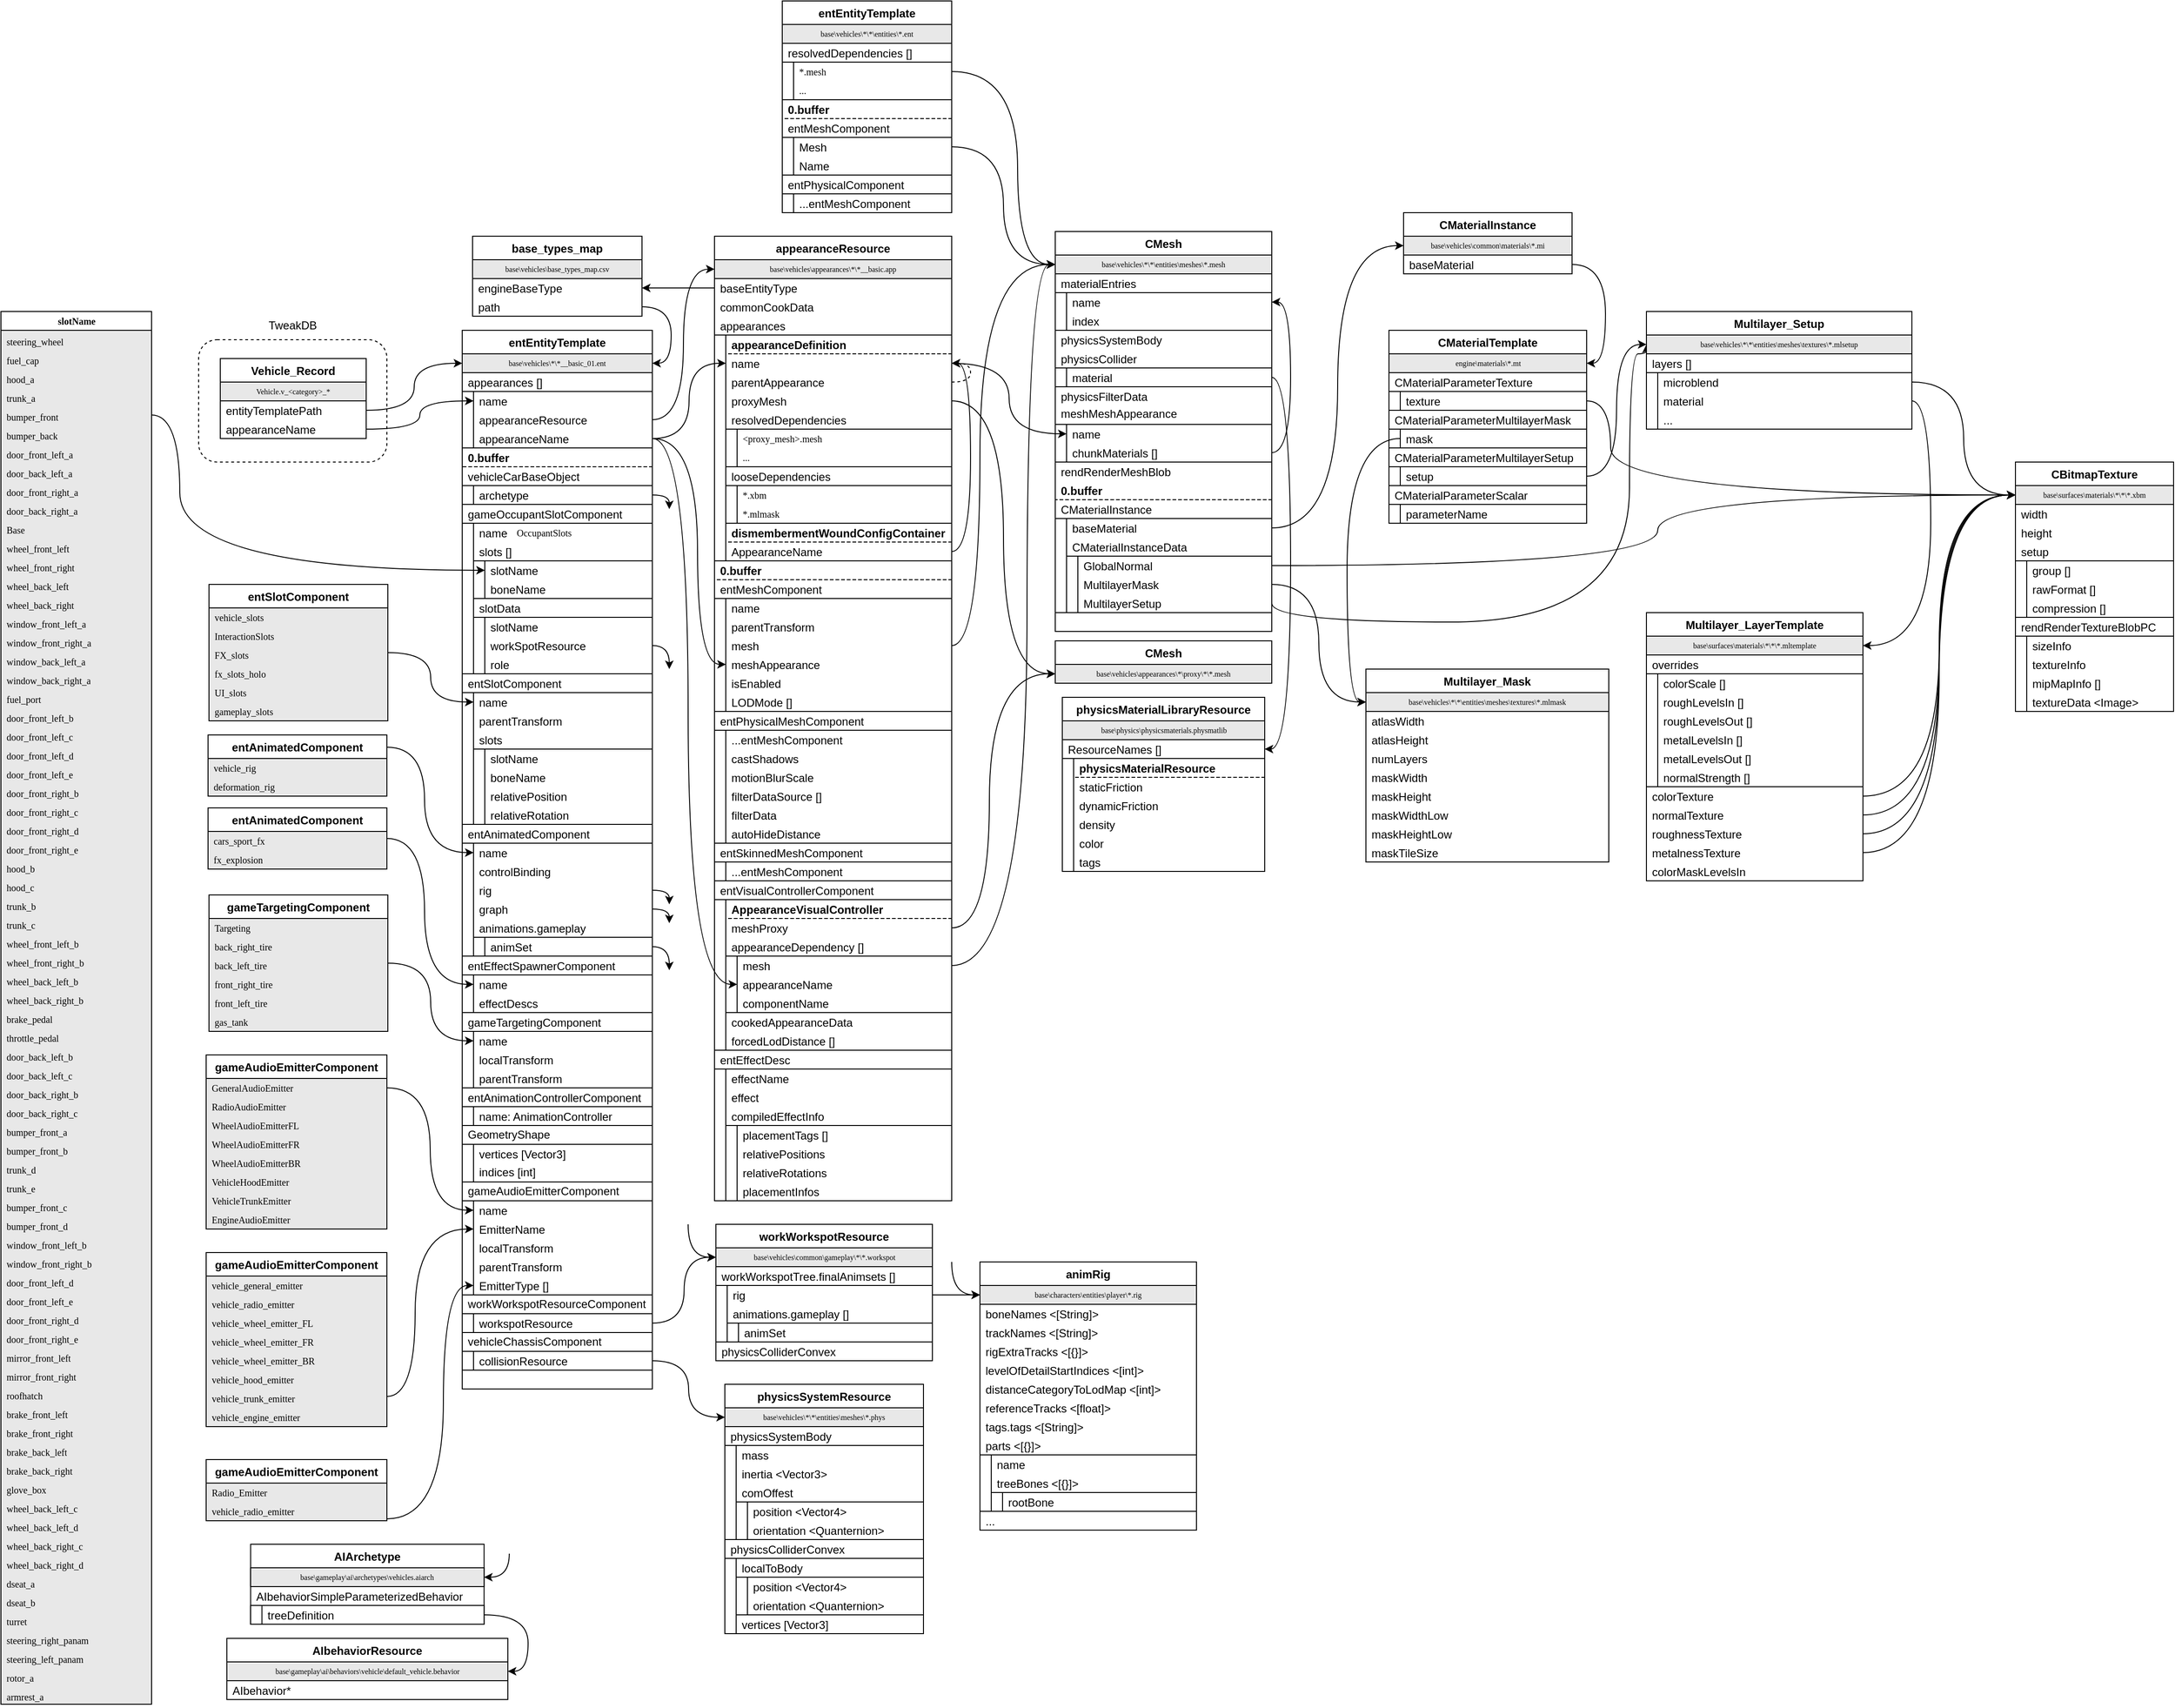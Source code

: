 <mxfile version="15.7.3" type="device"><diagram id="fV5OQzzMkyfPKilwvhax" name="Page-1"><mxGraphModel dx="2227" dy="1708" grid="1" gridSize="10" guides="1" tooltips="1" connect="1" arrows="1" fold="1" page="1" pageScale="1" pageWidth="3000" pageHeight="3000" math="0" shadow="0"><root><mxCell id="0"/><mxCell id="1" parent="0"/><mxCell id="_V3NChvN-jHLelf0p4Rr-62" style="edgeStyle=orthogonalEdgeStyle;curved=1;orthogonalLoop=1;jettySize=auto;html=1;exitX=1;exitY=0.5;exitDx=0;exitDy=0;entryX=1;entryY=0.5;entryDx=0;entryDy=0;dashed=1;fontFamily=Helvetica;fontSize=12;fontColor=#FFFFFF;strokeColor=default;" parent="1" edge="1"><mxGeometry relative="1" as="geometry"><mxPoint x="940" y="490" as="targetPoint"/><Array as="points"><mxPoint x="990" y="820"/><mxPoint x="990" y="490"/></Array></mxGeometry></mxCell><mxCell id="_V3NChvN-jHLelf0p4Rr-125" style="edgeStyle=orthogonalEdgeStyle;curved=1;orthogonalLoop=1;jettySize=auto;html=1;entryX=0;entryY=0.5;entryDx=0;entryDy=0;fontFamily=Fira Code;fontSize=10;fontColor=default;strokeColor=default;" parent="1" source="enrkC7295bEqJ-YnkVWP-191" target="enrkC7295bEqJ-YnkVWP-162" edge="1"><mxGeometry relative="1" as="geometry"><mxPoint x="1929" y="535" as="sourcePoint"/><Array as="points"><mxPoint x="1810" y="435"/><mxPoint x="1810" y="535"/></Array></mxGeometry></mxCell><mxCell id="_V3NChvN-jHLelf0p4Rr-172" value="Vehicle_Record" style="swimlane;fontStyle=1;childLayout=stackLayout;horizontal=1;startSize=25;horizontalStack=0;resizeParent=1;resizeParentMax=0;resizeLast=0;collapsible=0;marginBottom=0;rounded=0;fontFamily=Helvetica;fontSize=12;fontColor=default;strokeColor=default;fillColor=#FFFFFF;align=center;noLabel=0;container=0;fixDash=0;direction=east;separatorColor=none;swimlaneLine=0;swimlaneFillColor=#FFFFFF;connectable=0;" parent="1" vertex="1"><mxGeometry x="333" y="390" width="155" height="85" as="geometry"><mxRectangle x="20" y="580" width="130" height="30" as="alternateBounds"/></mxGeometry></mxCell><mxCell id="_V3NChvN-jHLelf0p4Rr-187" value="Vehicle.v_&lt;category&gt;_*" style="text;strokeColor=default;fillColor=#E8E8E8;align=center;verticalAlign=middle;whiteSpace=wrap;rounded=0;fontFamily=Fira Code;fontSize=8;fontColor=default;labelBorderColor=none;perimeterSpacing=0;autosize=1;spacing=2;" parent="_V3NChvN-jHLelf0p4Rr-172" vertex="1"><mxGeometry y="25" width="155" height="20" as="geometry"/></mxCell><mxCell id="_V3NChvN-jHLelf0p4Rr-173" value="entityTemplatePath" style="text;strokeColor=none;fillColor=none;align=left;verticalAlign=middle;spacingLeft=4;spacingRight=4;overflow=hidden;points=[[0,0.5],[1,0.5]];portConstraint=eastwest;rotatable=0;rounded=0;fontFamily=Helvetica;fontSize=12;fontColor=default;spacing=2;spacingBottom=0;" parent="_V3NChvN-jHLelf0p4Rr-172" vertex="1"><mxGeometry y="45" width="155" height="20" as="geometry"/></mxCell><mxCell id="_V3NChvN-jHLelf0p4Rr-174" value="appearanceName" style="text;strokeColor=none;fillColor=none;align=left;verticalAlign=middle;spacingLeft=4;spacingRight=4;overflow=hidden;points=[[0,0.5],[1,0.5]];portConstraint=eastwest;rotatable=0;rounded=0;fontFamily=Helvetica;fontSize=12;fontColor=default;" parent="_V3NChvN-jHLelf0p4Rr-172" vertex="1"><mxGeometry y="65" width="155" height="20" as="geometry"/></mxCell><mxCell id="_V3NChvN-jHLelf0p4Rr-199" value="entEntityTemplate" style="swimlane;fontStyle=1;childLayout=stackLayout;horizontal=1;startSize=25;horizontalStack=0;resizeParent=1;resizeParentMax=0;resizeLast=0;collapsible=0;marginBottom=0;rounded=0;fontFamily=Helvetica;fontSize=12;fontColor=default;strokeColor=default;fillColor=#FFFFFF;align=center;noLabel=0;container=0;fixDash=0;direction=east;separatorColor=none;swimlaneLine=0;swimlaneFillColor=#FFFFFF;connectable=0;" parent="1" vertex="1"><mxGeometry x="590" y="360" width="202" height="1125" as="geometry"><mxRectangle x="20" y="580" width="130" height="30" as="alternateBounds"/></mxGeometry></mxCell><mxCell id="_V3NChvN-jHLelf0p4Rr-200" value="base\vehicles\*\*__basic_01.ent" style="text;strokeColor=default;fillColor=#E8E8E8;align=center;verticalAlign=middle;whiteSpace=wrap;rounded=0;fontFamily=Fira Code;fontSize=8;fontColor=default;labelBorderColor=none;perimeterSpacing=0;autosize=1;spacing=2;spacingLeft=0;" parent="_V3NChvN-jHLelf0p4Rr-199" vertex="1"><mxGeometry y="25" width="202" height="20" as="geometry"/></mxCell><mxCell id="_V3NChvN-jHLelf0p4Rr-201" value="appearances []" style="text;strokeColor=none;fillColor=none;align=left;verticalAlign=middle;spacingLeft=4;spacingRight=4;overflow=hidden;points=[[0,0.5],[1,0.5]];portConstraint=eastwest;rotatable=0;rounded=0;fontFamily=Helvetica;fontSize=12;fontColor=default;spacing=2;spacingBottom=0;" parent="_V3NChvN-jHLelf0p4Rr-199" vertex="1"><mxGeometry y="45" width="202" height="20" as="geometry"/></mxCell><mxCell id="_V3NChvN-jHLelf0p4Rr-264" value="" style="swimlane;fontStyle=1;childLayout=stackLayout;horizontal=0;startSize=12;horizontalStack=0;resizeParent=1;resizeParentMax=0;resizeLast=0;collapsible=0;marginBottom=0;rounded=0;fontFamily=Helvetica;fontSize=12;fontColor=default;strokeColor=default;fillColor=#FFFFFF;align=center;noLabel=0;container=0;fixDash=0;direction=east;separatorColor=none;swimlaneLine=1;swimlaneFillColor=#FFFFFF;connectable=0;spacingLeft=0;spacingTop=0;labelBorderColor=none;labelBackgroundColor=none;" parent="_V3NChvN-jHLelf0p4Rr-199" vertex="1"><mxGeometry y="65" width="202" height="60" as="geometry"/></mxCell><mxCell id="_V3NChvN-jHLelf0p4Rr-266" value="name" style="text;strokeColor=none;fillColor=none;align=left;verticalAlign=middle;spacingLeft=4;spacingRight=4;overflow=hidden;points=[[0,0.5],[1,0.5]];portConstraint=eastwest;rotatable=0;rounded=0;fontFamily=Helvetica;fontSize=12;fontColor=default;" parent="_V3NChvN-jHLelf0p4Rr-264" vertex="1"><mxGeometry x="12" width="190" height="20" as="geometry"/></mxCell><mxCell id="_V3NChvN-jHLelf0p4Rr-267" value="appearanceResource" style="text;strokeColor=none;fillColor=none;align=left;verticalAlign=middle;spacingLeft=4;spacingRight=4;overflow=hidden;points=[[0,0.5],[1,0.5]];portConstraint=eastwest;rotatable=0;rounded=0;fontFamily=Helvetica;fontSize=12;fontColor=default;" parent="_V3NChvN-jHLelf0p4Rr-264" vertex="1"><mxGeometry x="12" y="20" width="190" height="20" as="geometry"/></mxCell><mxCell id="_V3NChvN-jHLelf0p4Rr-268" value="appearanceName" style="text;strokeColor=none;fillColor=none;align=left;verticalAlign=middle;spacingLeft=4;spacingRight=4;overflow=hidden;points=[[0,0.5],[1,0.5]];portConstraint=eastwest;rotatable=0;rounded=0;fontFamily=Helvetica;fontSize=12;fontColor=default;" parent="_V3NChvN-jHLelf0p4Rr-264" vertex="1"><mxGeometry x="12" y="40" width="190" height="20" as="geometry"/></mxCell><mxCell id="_V3NChvN-jHLelf0p4Rr-209" value="0.buffer" style="shape=partialRectangle;text;strokeColor=default;fillColor=none;align=left;verticalAlign=middle;spacingLeft=4;spacingRight=4;overflow=hidden;points=[[0,0.5],[1,0.5]];portConstraint=eastwest;rotatable=0;rounded=0;fontFamily=Helvetica;fontSize=12;fontColor=default;fontStyle=1;left=0;top=0;right=0;dashed=1;" parent="_V3NChvN-jHLelf0p4Rr-199" vertex="1"><mxGeometry y="125" width="202" height="20" as="geometry"/></mxCell><mxCell id="_V3NChvN-jHLelf0p4Rr-210" value="vehicleCarBaseObject" style="text;strokeColor=none;fillColor=none;align=left;verticalAlign=middle;spacingLeft=4;spacingRight=4;overflow=hidden;points=[[0,0.5],[1,0.5]];portConstraint=eastwest;rotatable=0;rounded=0;fontFamily=Helvetica;fontSize=12;fontColor=default;" parent="_V3NChvN-jHLelf0p4Rr-199" vertex="1"><mxGeometry y="145" width="202" height="20" as="geometry"/></mxCell><mxCell id="_V3NChvN-jHLelf0p4Rr-294" value="" style="swimlane;fontStyle=1;childLayout=stackLayout;horizontal=0;startSize=12;horizontalStack=0;resizeParent=1;resizeParentMax=0;resizeLast=0;collapsible=0;marginBottom=0;rounded=0;fontFamily=Helvetica;fontSize=12;fontColor=default;strokeColor=default;fillColor=#FFFFFF;align=center;noLabel=0;container=0;fixDash=0;direction=east;separatorColor=none;swimlaneLine=1;swimlaneFillColor=#FFFFFF;connectable=0;spacingLeft=0;spacingTop=0;labelBorderColor=none;labelBackgroundColor=none;" parent="_V3NChvN-jHLelf0p4Rr-199" vertex="1"><mxGeometry y="165" width="202" height="20" as="geometry"/></mxCell><mxCell id="_V3NChvN-jHLelf0p4Rr-295" value="archetype" style="text;strokeColor=none;fillColor=none;align=left;verticalAlign=middle;spacingLeft=4;spacingRight=4;overflow=hidden;points=[[0,0.5],[1,0.5]];portConstraint=eastwest;rotatable=0;rounded=0;fontFamily=Helvetica;fontSize=12;fontColor=default;" parent="_V3NChvN-jHLelf0p4Rr-294" vertex="1"><mxGeometry x="12" width="190" height="20" as="geometry"/></mxCell><mxCell id="_V3NChvN-jHLelf0p4Rr-298" value="gameOccupantSlotComponent" style="text;strokeColor=none;fillColor=none;align=left;verticalAlign=middle;spacingLeft=4;spacingRight=4;overflow=hidden;points=[[0,0.5],[1,0.5]];portConstraint=eastwest;rotatable=0;rounded=0;fontFamily=Helvetica;fontSize=12;fontColor=default;" parent="_V3NChvN-jHLelf0p4Rr-199" vertex="1"><mxGeometry y="185" width="202" height="20" as="geometry"/></mxCell><mxCell id="_V3NChvN-jHLelf0p4Rr-346" value="" style="swimlane;fontStyle=1;childLayout=stackLayout;horizontal=0;startSize=12;horizontalStack=0;resizeParent=1;resizeParentMax=0;resizeLast=0;collapsible=0;marginBottom=0;rounded=0;fontFamily=Helvetica;fontSize=12;fontColor=default;strokeColor=default;fillColor=#FFFFFF;align=center;noLabel=0;container=0;fixDash=0;direction=east;separatorColor=none;swimlaneLine=1;swimlaneFillColor=#FFFFFF;connectable=0;spacingLeft=0;spacingTop=0;labelBorderColor=none;labelBackgroundColor=none;" parent="_V3NChvN-jHLelf0p4Rr-199" vertex="1"><mxGeometry y="205" width="202" height="160" as="geometry"/></mxCell><mxCell id="_V3NChvN-jHLelf0p4Rr-347" value="" style="shape=table;startSize=0;container=1;collapsible=0;childLayout=tableLayout;fixedRows=1;rowLines=0;fontStyle=0;align=center;resizeLast=1;strokeColor=none;fillColor=none;rounded=0;dashed=1;labelBackgroundColor=none;labelBorderColor=none;comic=0;pointerEvents=1;fontFamily=Fira Code;fontSize=10;fontColor=default;html=0;" parent="_V3NChvN-jHLelf0p4Rr-346" vertex="1"><mxGeometry x="12" width="190" height="20" as="geometry"/></mxCell><mxCell id="_V3NChvN-jHLelf0p4Rr-348" value="" style="shape=partialRectangle;collapsible=0;dropTarget=0;pointerEvents=0;fillColor=none;top=0;left=0;bottom=0;right=0;points=[[0,0.5],[1,0.5]];portConstraint=eastwest;rounded=0;dashed=1;labelBackgroundColor=none;labelBorderColor=none;comic=0;fontFamily=Fira Code;fontSize=10;fontColor=default;startSize=12;strokeColor=default;align=left;html=0;" parent="_V3NChvN-jHLelf0p4Rr-347" vertex="1"><mxGeometry width="190" height="20" as="geometry"/></mxCell><mxCell id="_V3NChvN-jHLelf0p4Rr-349" value="name" style="shape=partialRectangle;connectable=0;fillColor=none;top=0;left=0;bottom=0;right=0;fontStyle=0;overflow=hidden;rounded=0;dashed=1;labelBackgroundColor=none;labelBorderColor=none;comic=0;pointerEvents=1;fontFamily=Helvetica;fontSize=12;fontColor=default;startSize=12;strokeColor=default;align=left;html=0;spacingLeft=4;" parent="_V3NChvN-jHLelf0p4Rr-348" vertex="1"><mxGeometry width="38" height="20" as="geometry"><mxRectangle width="38" height="20" as="alternateBounds"/></mxGeometry></mxCell><mxCell id="_V3NChvN-jHLelf0p4Rr-350" value="OccupantSlots" style="shape=partialRectangle;connectable=0;fillColor=none;top=0;left=0;bottom=0;right=0;align=left;spacingLeft=6;fontStyle=0;overflow=hidden;rounded=0;dashed=1;labelBackgroundColor=none;labelBorderColor=none;comic=0;pointerEvents=1;fontFamily=Fira Code;fontSize=10;fontColor=default;startSize=12;strokeColor=default;html=0;" parent="_V3NChvN-jHLelf0p4Rr-348" vertex="1"><mxGeometry x="38" width="152" height="20" as="geometry"><mxRectangle width="152" height="20" as="alternateBounds"/></mxGeometry></mxCell><mxCell id="_V3NChvN-jHLelf0p4Rr-351" value="slots []" style="text;strokeColor=none;fillColor=none;align=left;verticalAlign=middle;spacingLeft=4;spacingRight=4;overflow=hidden;points=[[0,0.5],[1,0.5]];portConstraint=eastwest;rotatable=0;rounded=0;fontFamily=Helvetica;fontSize=12;fontColor=default;" parent="_V3NChvN-jHLelf0p4Rr-346" vertex="1"><mxGeometry x="12" y="20" width="190" height="20" as="geometry"/></mxCell><mxCell id="_V3NChvN-jHLelf0p4Rr-352" value="" style="swimlane;fontStyle=1;childLayout=stackLayout;horizontal=0;startSize=12;horizontalStack=0;resizeParent=1;resizeParentMax=0;resizeLast=0;collapsible=0;marginBottom=0;rounded=0;fontFamily=Helvetica;fontSize=12;fontColor=default;strokeColor=default;fillColor=#FFFFFF;align=center;noLabel=0;container=0;fixDash=0;direction=east;separatorColor=none;swimlaneLine=1;swimlaneFillColor=#FFFFFF;connectable=0;spacingLeft=0;spacingTop=0;labelBorderColor=none;labelBackgroundColor=none;" parent="_V3NChvN-jHLelf0p4Rr-346" vertex="1"><mxGeometry x="12" y="40" width="190" height="40" as="geometry"/></mxCell><mxCell id="_V3NChvN-jHLelf0p4Rr-353" value="slotName" style="text;strokeColor=none;fillColor=none;align=left;verticalAlign=middle;spacingLeft=4;spacingRight=4;overflow=hidden;points=[[0,0.5],[1,0.5]];portConstraint=eastwest;rotatable=0;rounded=0;fontFamily=Helvetica;fontSize=12;fontColor=default;" parent="_V3NChvN-jHLelf0p4Rr-352" vertex="1"><mxGeometry x="12" width="178" height="20" as="geometry"/></mxCell><mxCell id="_V3NChvN-jHLelf0p4Rr-354" value="boneName" style="text;strokeColor=none;fillColor=none;align=left;verticalAlign=middle;spacingLeft=4;spacingRight=4;overflow=hidden;points=[[0,0.5],[1,0.5]];portConstraint=eastwest;rotatable=0;rounded=0;fontFamily=Helvetica;fontSize=12;fontColor=default;" parent="_V3NChvN-jHLelf0p4Rr-352" vertex="1"><mxGeometry x="12" y="20" width="178" height="20" as="geometry"/></mxCell><mxCell id="_V3NChvN-jHLelf0p4Rr-355" value="slotData" style="text;strokeColor=none;fillColor=none;align=left;verticalAlign=middle;spacingLeft=4;spacingRight=4;overflow=hidden;points=[[0,0.5],[1,0.5]];portConstraint=eastwest;rotatable=0;rounded=0;fontFamily=Helvetica;fontSize=12;fontColor=default;" parent="_V3NChvN-jHLelf0p4Rr-346" vertex="1"><mxGeometry x="12" y="80" width="190" height="20" as="geometry"/></mxCell><mxCell id="_V3NChvN-jHLelf0p4Rr-356" value="" style="swimlane;fontStyle=1;childLayout=stackLayout;horizontal=0;startSize=12;horizontalStack=0;resizeParent=1;resizeParentMax=0;resizeLast=0;collapsible=0;marginBottom=0;rounded=0;fontFamily=Helvetica;fontSize=12;fontColor=default;strokeColor=default;fillColor=#FFFFFF;align=center;noLabel=0;container=0;fixDash=0;direction=east;separatorColor=none;swimlaneLine=1;swimlaneFillColor=#FFFFFF;connectable=0;spacingLeft=0;spacingTop=0;labelBorderColor=none;labelBackgroundColor=none;" parent="_V3NChvN-jHLelf0p4Rr-346" vertex="1"><mxGeometry x="12" y="100" width="190" height="60" as="geometry"/></mxCell><mxCell id="_V3NChvN-jHLelf0p4Rr-357" value="slotName" style="text;strokeColor=none;fillColor=none;align=left;verticalAlign=middle;spacingLeft=4;spacingRight=4;overflow=hidden;points=[[0,0.5],[1,0.5]];portConstraint=eastwest;rotatable=0;rounded=0;fontFamily=Helvetica;fontSize=12;fontColor=default;" parent="_V3NChvN-jHLelf0p4Rr-356" vertex="1"><mxGeometry x="12" width="178" height="20" as="geometry"/></mxCell><mxCell id="_V3NChvN-jHLelf0p4Rr-358" value="workSpotResource" style="text;strokeColor=none;fillColor=none;align=left;verticalAlign=middle;spacingLeft=4;spacingRight=4;overflow=hidden;points=[[0,0.5],[1,0.5]];portConstraint=eastwest;rotatable=0;rounded=0;fontFamily=Helvetica;fontSize=12;fontColor=default;" parent="_V3NChvN-jHLelf0p4Rr-356" vertex="1"><mxGeometry x="12" y="20" width="178" height="20" as="geometry"/></mxCell><mxCell id="_V3NChvN-jHLelf0p4Rr-359" value="role" style="text;strokeColor=none;fillColor=none;align=left;verticalAlign=middle;spacingLeft=4;spacingRight=4;overflow=hidden;points=[[0,0.5],[1,0.5]];portConstraint=eastwest;rotatable=0;rounded=0;fontFamily=Helvetica;fontSize=12;fontColor=default;" parent="_V3NChvN-jHLelf0p4Rr-356" vertex="1"><mxGeometry x="12" y="40" width="178" height="20" as="geometry"/></mxCell><mxCell id="_V3NChvN-jHLelf0p4Rr-360" value="entSlotComponent" style="text;strokeColor=none;fillColor=none;align=left;verticalAlign=middle;spacingLeft=4;spacingRight=4;overflow=hidden;points=[[0,0.5],[1,0.5]];portConstraint=eastwest;rotatable=0;rounded=0;fontFamily=Helvetica;fontSize=12;fontColor=default;" parent="_V3NChvN-jHLelf0p4Rr-199" vertex="1"><mxGeometry y="365" width="202" height="20" as="geometry"/></mxCell><mxCell id="_V3NChvN-jHLelf0p4Rr-299" value="" style="swimlane;fontStyle=1;childLayout=stackLayout;horizontal=0;startSize=12;horizontalStack=0;resizeParent=1;resizeParentMax=0;resizeLast=0;collapsible=0;marginBottom=0;rounded=0;fontFamily=Helvetica;fontSize=12;fontColor=default;strokeColor=default;fillColor=#FFFFFF;align=center;noLabel=0;container=0;fixDash=0;direction=east;separatorColor=none;swimlaneLine=1;swimlaneFillColor=#FFFFFF;connectable=0;spacingLeft=0;spacingTop=0;labelBorderColor=none;labelBackgroundColor=none;" parent="_V3NChvN-jHLelf0p4Rr-199" vertex="1"><mxGeometry y="385" width="202" height="140" as="geometry"/></mxCell><mxCell id="_V3NChvN-jHLelf0p4Rr-457" value="name" style="text;strokeColor=none;fillColor=none;align=left;verticalAlign=middle;spacingLeft=4;spacingRight=4;overflow=hidden;points=[[0,0.5],[1,0.5]];portConstraint=eastwest;rotatable=0;rounded=0;fontFamily=Helvetica;fontSize=12;fontColor=default;" parent="_V3NChvN-jHLelf0p4Rr-299" vertex="1"><mxGeometry x="12" width="190" height="20" as="geometry"/></mxCell><mxCell id="_V3NChvN-jHLelf0p4Rr-415" value="parentTransform" style="text;strokeColor=none;fillColor=none;align=left;verticalAlign=middle;spacingLeft=4;spacingRight=4;overflow=hidden;points=[[0,0.5],[1,0.5]];portConstraint=eastwest;rotatable=0;rounded=0;fontFamily=Helvetica;fontSize=12;fontColor=default;" parent="_V3NChvN-jHLelf0p4Rr-299" vertex="1"><mxGeometry x="12" y="20" width="190" height="20" as="geometry"/></mxCell><mxCell id="_V3NChvN-jHLelf0p4Rr-317" value="slots" style="text;strokeColor=none;fillColor=none;align=left;verticalAlign=middle;spacingLeft=4;spacingRight=4;overflow=hidden;points=[[0,0.5],[1,0.5]];portConstraint=eastwest;rotatable=0;rounded=0;fontFamily=Helvetica;fontSize=12;fontColor=default;" parent="_V3NChvN-jHLelf0p4Rr-299" vertex="1"><mxGeometry x="12" y="40" width="190" height="20" as="geometry"/></mxCell><mxCell id="_V3NChvN-jHLelf0p4Rr-314" value="" style="swimlane;fontStyle=1;childLayout=stackLayout;horizontal=0;startSize=12;horizontalStack=0;resizeParent=1;resizeParentMax=0;resizeLast=0;collapsible=0;marginBottom=0;rounded=0;fontFamily=Helvetica;fontSize=12;fontColor=default;strokeColor=default;fillColor=#FFFFFF;align=center;noLabel=0;container=0;fixDash=0;direction=east;separatorColor=none;swimlaneLine=1;swimlaneFillColor=#FFFFFF;connectable=0;spacingLeft=0;spacingTop=0;labelBorderColor=none;labelBackgroundColor=none;" parent="_V3NChvN-jHLelf0p4Rr-299" vertex="1"><mxGeometry x="12" y="60" width="190" height="80" as="geometry"/></mxCell><mxCell id="_V3NChvN-jHLelf0p4Rr-315" value="slotName" style="text;strokeColor=none;fillColor=none;align=left;verticalAlign=middle;spacingLeft=4;spacingRight=4;overflow=hidden;points=[[0,0.5],[1,0.5]];portConstraint=eastwest;rotatable=0;rounded=0;fontFamily=Helvetica;fontSize=12;fontColor=default;" parent="_V3NChvN-jHLelf0p4Rr-314" vertex="1"><mxGeometry x="12" width="178" height="20" as="geometry"/></mxCell><mxCell id="_V3NChvN-jHLelf0p4Rr-316" value="boneName" style="text;strokeColor=none;fillColor=none;align=left;verticalAlign=middle;spacingLeft=4;spacingRight=4;overflow=hidden;points=[[0,0.5],[1,0.5]];portConstraint=eastwest;rotatable=0;rounded=0;fontFamily=Helvetica;fontSize=12;fontColor=default;" parent="_V3NChvN-jHLelf0p4Rr-314" vertex="1"><mxGeometry x="12" y="20" width="178" height="20" as="geometry"/></mxCell><mxCell id="_V3NChvN-jHLelf0p4Rr-414" value="relativePosition" style="text;strokeColor=none;fillColor=none;align=left;verticalAlign=middle;spacingLeft=4;spacingRight=4;overflow=hidden;points=[[0,0.5],[1,0.5]];portConstraint=eastwest;rotatable=0;rounded=0;fontFamily=Helvetica;fontSize=12;fontColor=default;" parent="_V3NChvN-jHLelf0p4Rr-314" vertex="1"><mxGeometry x="12" y="40" width="178" height="20" as="geometry"/></mxCell><mxCell id="_V3NChvN-jHLelf0p4Rr-371" value="relativeRotation" style="text;strokeColor=none;fillColor=none;align=left;verticalAlign=middle;spacingLeft=4;spacingRight=4;overflow=hidden;points=[[0,0.5],[1,0.5]];portConstraint=eastwest;rotatable=0;rounded=0;fontFamily=Helvetica;fontSize=12;fontColor=default;" parent="_V3NChvN-jHLelf0p4Rr-314" vertex="1"><mxGeometry x="12" y="60" width="178" height="20" as="geometry"/></mxCell><mxCell id="_V3NChvN-jHLelf0p4Rr-416" value="entAnimatedComponent" style="text;strokeColor=none;fillColor=none;align=left;verticalAlign=middle;spacingLeft=4;spacingRight=4;overflow=hidden;points=[[0,0.5],[1,0.5]];portConstraint=eastwest;rotatable=0;rounded=0;fontFamily=Helvetica;fontSize=12;fontColor=default;" parent="_V3NChvN-jHLelf0p4Rr-199" vertex="1"><mxGeometry y="525" width="202" height="20" as="geometry"/></mxCell><mxCell id="_V3NChvN-jHLelf0p4Rr-421" value="" style="swimlane;fontStyle=1;childLayout=stackLayout;horizontal=0;startSize=12;horizontalStack=0;resizeParent=1;resizeParentMax=0;resizeLast=0;collapsible=0;marginBottom=0;rounded=0;fontFamily=Helvetica;fontSize=12;fontColor=default;strokeColor=default;fillColor=default;align=center;noLabel=0;container=0;fixDash=0;direction=east;separatorColor=none;swimlaneLine=1;swimlaneFillColor=default;connectable=0;spacingLeft=0;spacingTop=0;labelBorderColor=none;labelBackgroundColor=none;perimeterSpacing=0;shadow=0;glass=0;" parent="_V3NChvN-jHLelf0p4Rr-199" vertex="1"><mxGeometry y="545" width="202" height="120" as="geometry"/></mxCell><mxCell id="_V3NChvN-jHLelf0p4Rr-463" value="name" style="text;strokeColor=none;fillColor=none;align=left;verticalAlign=middle;spacingLeft=4;spacingRight=4;overflow=hidden;points=[[0,0.5],[1,0.5]];portConstraint=eastwest;rotatable=0;rounded=0;fontFamily=Helvetica;fontSize=12;fontColor=default;" parent="_V3NChvN-jHLelf0p4Rr-421" vertex="1"><mxGeometry x="12" width="190" height="20" as="geometry"/></mxCell><mxCell id="_V3NChvN-jHLelf0p4Rr-452" value="controlBinding" style="text;strokeColor=none;fillColor=none;align=left;verticalAlign=middle;spacingLeft=4;spacingRight=4;overflow=hidden;points=[[0,0.5],[1,0.5]];portConstraint=eastwest;rotatable=0;rounded=0;fontFamily=Helvetica;fontSize=12;fontColor=default;" parent="_V3NChvN-jHLelf0p4Rr-421" vertex="1"><mxGeometry x="12" y="20" width="190" height="20" as="geometry"/></mxCell><mxCell id="_V3NChvN-jHLelf0p4Rr-422" value="rig" style="text;strokeColor=none;fillColor=none;align=left;verticalAlign=middle;spacingLeft=4;spacingRight=4;overflow=hidden;points=[[0,0.5],[1,0.5]];portConstraint=eastwest;rotatable=0;rounded=0;fontFamily=Helvetica;fontSize=12;fontColor=default;" parent="_V3NChvN-jHLelf0p4Rr-421" vertex="1"><mxGeometry x="12" y="40" width="190" height="20" as="geometry"/></mxCell><mxCell id="_V3NChvN-jHLelf0p4Rr-423" value="graph" style="text;strokeColor=none;fillColor=none;align=left;verticalAlign=middle;spacingLeft=4;spacingRight=4;overflow=hidden;points=[[0,0.5],[1,0.5]];portConstraint=eastwest;rotatable=0;rounded=0;fontFamily=Helvetica;fontSize=12;fontColor=default;" parent="_V3NChvN-jHLelf0p4Rr-421" vertex="1"><mxGeometry x="12" y="60" width="190" height="20" as="geometry"/></mxCell><mxCell id="_V3NChvN-jHLelf0p4Rr-435" value="animations.gameplay" style="text;strokeColor=none;fillColor=none;align=left;verticalAlign=middle;spacingLeft=4;spacingRight=4;overflow=hidden;points=[[0,0.5],[1,0.5]];portConstraint=eastwest;rotatable=0;rounded=0;fontFamily=Helvetica;fontSize=12;fontColor=default;" parent="_V3NChvN-jHLelf0p4Rr-421" vertex="1"><mxGeometry x="12" y="80" width="190" height="20" as="geometry"/></mxCell><mxCell id="_V3NChvN-jHLelf0p4Rr-432" value="" style="swimlane;fontStyle=1;childLayout=stackLayout;horizontal=0;startSize=12;horizontalStack=0;resizeParent=1;resizeParentMax=0;resizeLast=0;collapsible=0;marginBottom=0;rounded=0;fontFamily=Helvetica;fontSize=12;fontColor=default;strokeColor=default;fillColor=default;align=center;noLabel=0;container=0;fixDash=0;direction=east;separatorColor=none;swimlaneLine=1;swimlaneFillColor=default;connectable=0;spacingLeft=0;spacingTop=0;labelBorderColor=none;labelBackgroundColor=none;perimeterSpacing=0;shadow=0;glass=0;" parent="_V3NChvN-jHLelf0p4Rr-421" vertex="1"><mxGeometry x="12" y="100" width="190" height="20" as="geometry"/></mxCell><mxCell id="_V3NChvN-jHLelf0p4Rr-433" value="animSet" style="text;strokeColor=none;fillColor=none;align=left;verticalAlign=middle;spacingLeft=4;spacingRight=4;overflow=hidden;points=[[0,0.5],[1,0.5]];portConstraint=eastwest;rotatable=0;rounded=0;fontFamily=Helvetica;fontSize=12;fontColor=default;" parent="_V3NChvN-jHLelf0p4Rr-432" vertex="1"><mxGeometry x="12" width="178" height="20" as="geometry"/></mxCell><mxCell id="_V3NChvN-jHLelf0p4Rr-439" value="entEffectSpawnerComponent" style="text;strokeColor=none;fillColor=none;align=left;verticalAlign=middle;spacingLeft=4;spacingRight=4;overflow=hidden;points=[[0,0.5],[1,0.5]];portConstraint=eastwest;rotatable=0;rounded=0;fontFamily=Helvetica;fontSize=12;fontColor=default;" parent="_V3NChvN-jHLelf0p4Rr-199" vertex="1"><mxGeometry y="665" width="202" height="20" as="geometry"/></mxCell><mxCell id="_V3NChvN-jHLelf0p4Rr-467" value="" style="swimlane;fontStyle=1;childLayout=stackLayout;horizontal=0;startSize=12;horizontalStack=0;resizeParent=1;resizeParentMax=0;resizeLast=0;collapsible=0;marginBottom=0;rounded=0;fontFamily=Helvetica;fontSize=12;fontColor=default;strokeColor=default;fillColor=default;align=center;noLabel=0;container=0;fixDash=0;direction=east;separatorColor=none;swimlaneLine=1;swimlaneFillColor=default;connectable=0;spacingLeft=0;spacingTop=0;labelBorderColor=none;labelBackgroundColor=none;perimeterSpacing=0;shadow=0;glass=0;" parent="_V3NChvN-jHLelf0p4Rr-199" vertex="1"><mxGeometry y="685" width="202" height="40" as="geometry"/></mxCell><mxCell id="_V3NChvN-jHLelf0p4Rr-468" value="name" style="text;strokeColor=none;fillColor=none;align=left;verticalAlign=middle;spacingLeft=4;spacingRight=4;overflow=hidden;points=[[0,0.5],[1,0.5]];portConstraint=eastwest;rotatable=0;rounded=0;fontFamily=Helvetica;fontSize=12;fontColor=default;" parent="_V3NChvN-jHLelf0p4Rr-467" vertex="1"><mxGeometry x="12" width="190" height="20" as="geometry"/></mxCell><mxCell id="_V3NChvN-jHLelf0p4Rr-469" value="effectDescs" style="text;strokeColor=none;fillColor=none;align=left;verticalAlign=middle;spacingLeft=4;spacingRight=4;overflow=hidden;points=[[0,0.5],[1,0.5]];portConstraint=eastwest;rotatable=0;rounded=0;fontFamily=Helvetica;fontSize=12;fontColor=default;" parent="_V3NChvN-jHLelf0p4Rr-467" vertex="1"><mxGeometry x="12" y="20" width="190" height="20" as="geometry"/></mxCell><mxCell id="_V3NChvN-jHLelf0p4Rr-475" value="gameTargetingComponent" style="text;strokeColor=none;fillColor=none;align=left;verticalAlign=middle;spacingLeft=4;spacingRight=4;overflow=hidden;points=[[0,0.5],[1,0.5]];portConstraint=eastwest;rotatable=0;rounded=0;fontFamily=Helvetica;fontSize=12;fontColor=default;" parent="_V3NChvN-jHLelf0p4Rr-199" vertex="1"><mxGeometry y="725" width="202" height="20" as="geometry"/></mxCell><mxCell id="_V3NChvN-jHLelf0p4Rr-476" value="" style="swimlane;fontStyle=1;childLayout=stackLayout;horizontal=0;startSize=12;horizontalStack=0;resizeParent=1;resizeParentMax=0;resizeLast=0;collapsible=0;marginBottom=0;rounded=0;fontFamily=Helvetica;fontSize=12;fontColor=default;strokeColor=default;fillColor=default;align=center;noLabel=0;container=0;fixDash=0;direction=east;separatorColor=none;swimlaneLine=1;swimlaneFillColor=default;connectable=0;spacingLeft=0;spacingTop=0;labelBorderColor=none;labelBackgroundColor=none;perimeterSpacing=0;shadow=0;glass=0;" parent="_V3NChvN-jHLelf0p4Rr-199" vertex="1"><mxGeometry y="745" width="202" height="60" as="geometry"/></mxCell><mxCell id="_V3NChvN-jHLelf0p4Rr-477" value="name" style="text;strokeColor=none;fillColor=none;align=left;verticalAlign=middle;spacingLeft=4;spacingRight=4;overflow=hidden;points=[[0,0.5],[1,0.5]];portConstraint=eastwest;rotatable=0;rounded=0;fontFamily=Helvetica;fontSize=12;fontColor=default;" parent="_V3NChvN-jHLelf0p4Rr-476" vertex="1"><mxGeometry x="12" width="190" height="20" as="geometry"/></mxCell><mxCell id="_V3NChvN-jHLelf0p4Rr-478" value="localTransform" style="text;strokeColor=none;fillColor=none;align=left;verticalAlign=middle;spacingLeft=4;spacingRight=4;overflow=hidden;points=[[0,0.5],[1,0.5]];portConstraint=eastwest;rotatable=0;rounded=0;fontFamily=Helvetica;fontSize=12;fontColor=default;" parent="_V3NChvN-jHLelf0p4Rr-476" vertex="1"><mxGeometry x="12" y="20" width="190" height="20" as="geometry"/></mxCell><mxCell id="_V3NChvN-jHLelf0p4Rr-479" value="parentTransform" style="text;strokeColor=none;fillColor=none;align=left;verticalAlign=middle;spacingLeft=4;spacingRight=4;overflow=hidden;points=[[0,0.5],[1,0.5]];portConstraint=eastwest;rotatable=0;rounded=0;fontFamily=Helvetica;fontSize=12;fontColor=default;" parent="_V3NChvN-jHLelf0p4Rr-476" vertex="1"><mxGeometry x="12" y="40" width="190" height="20" as="geometry"/></mxCell><mxCell id="_V3NChvN-jHLelf0p4Rr-484" value="entAnimationControllerComponent" style="text;strokeColor=none;fillColor=none;align=left;verticalAlign=middle;spacingLeft=4;spacingRight=4;overflow=hidden;points=[[0,0.5],[1,0.5]];portConstraint=eastwest;rotatable=0;rounded=0;fontFamily=Helvetica;fontSize=12;fontColor=default;" parent="_V3NChvN-jHLelf0p4Rr-199" vertex="1"><mxGeometry y="805" width="202" height="20" as="geometry"/></mxCell><mxCell id="_V3NChvN-jHLelf0p4Rr-485" value="" style="swimlane;fontStyle=1;childLayout=stackLayout;horizontal=0;startSize=12;horizontalStack=0;resizeParent=1;resizeParentMax=0;resizeLast=0;collapsible=0;marginBottom=0;rounded=0;fontFamily=Helvetica;fontSize=12;fontColor=default;strokeColor=default;fillColor=default;align=center;noLabel=0;container=0;fixDash=0;direction=east;separatorColor=none;swimlaneLine=1;swimlaneFillColor=default;connectable=0;spacingLeft=0;spacingTop=0;labelBorderColor=none;labelBackgroundColor=none;perimeterSpacing=0;shadow=0;glass=0;" parent="_V3NChvN-jHLelf0p4Rr-199" vertex="1"><mxGeometry y="825" width="202" height="20" as="geometry"/></mxCell><mxCell id="_V3NChvN-jHLelf0p4Rr-486" value="name: AnimationController" style="text;strokeColor=none;fillColor=none;align=left;verticalAlign=middle;spacingLeft=4;spacingRight=4;overflow=hidden;points=[[0,0.5],[1,0.5]];portConstraint=eastwest;rotatable=0;rounded=0;fontFamily=Helvetica;fontSize=12;fontColor=default;" parent="_V3NChvN-jHLelf0p4Rr-485" vertex="1"><mxGeometry x="12" width="190" height="20" as="geometry"/></mxCell><mxCell id="_V3NChvN-jHLelf0p4Rr-592" value="GeometryShape" style="text;strokeColor=none;fillColor=none;align=left;verticalAlign=middle;spacingLeft=4;spacingRight=4;overflow=hidden;points=[[0,0.5],[1,0.5]];portConstraint=eastwest;rotatable=0;rounded=0;fontFamily=Helvetica;fontSize=12;fontColor=default;shadow=0;glass=0;labelBackgroundColor=none;labelBorderColor=none;comic=0;pointerEvents=1;startSize=20;html=1;" parent="_V3NChvN-jHLelf0p4Rr-199" vertex="1"><mxGeometry y="845" width="202" height="20" as="geometry"/></mxCell><mxCell id="_V3NChvN-jHLelf0p4Rr-593" value="" style="swimlane;fontStyle=1;childLayout=stackLayout;horizontal=0;startSize=12;horizontalStack=0;resizeParent=1;resizeParentMax=0;resizeLast=0;collapsible=0;marginBottom=0;rounded=0;fontFamily=Helvetica;fontSize=12;fontColor=default;strokeColor=default;fillColor=default;align=center;noLabel=0;container=0;fixDash=0;direction=east;separatorColor=none;swimlaneLine=1;swimlaneFillColor=default;connectable=0;spacingLeft=0;spacingTop=0;labelBorderColor=none;labelBackgroundColor=none;perimeterSpacing=0;shadow=0;glass=0;" parent="_V3NChvN-jHLelf0p4Rr-199" vertex="1"><mxGeometry y="865" width="202" height="40" as="geometry"/></mxCell><mxCell id="_V3NChvN-jHLelf0p4Rr-594" value="vertices [Vector3]" style="text;strokeColor=none;fillColor=none;align=left;verticalAlign=middle;spacingLeft=4;spacingRight=4;overflow=hidden;points=[[0,0.5],[1,0.5]];portConstraint=eastwest;rotatable=0;rounded=0;fontFamily=Helvetica;fontSize=12;fontColor=default;" parent="_V3NChvN-jHLelf0p4Rr-593" vertex="1"><mxGeometry x="12" width="190" height="20" as="geometry"/></mxCell><mxCell id="_V3NChvN-jHLelf0p4Rr-597" value="indices [int]" style="text;strokeColor=none;fillColor=none;align=left;verticalAlign=middle;spacingLeft=4;spacingRight=4;overflow=hidden;points=[[0,0.5],[1,0.5]];portConstraint=eastwest;rotatable=0;rounded=0;fontFamily=Helvetica;fontSize=12;fontColor=default;shadow=0;glass=0;labelBackgroundColor=none;labelBorderColor=none;comic=0;pointerEvents=1;startSize=20;html=1;" parent="_V3NChvN-jHLelf0p4Rr-593" vertex="1"><mxGeometry x="12" y="20" width="190" height="20" as="geometry"/></mxCell><mxCell id="_V3NChvN-jHLelf0p4Rr-598" value="gameAudioEmitterComponent" style="text;strokeColor=none;fillColor=none;align=left;verticalAlign=middle;spacingLeft=4;spacingRight=4;overflow=hidden;points=[[0,0.5],[1,0.5]];portConstraint=eastwest;rotatable=0;rounded=0;fontFamily=Helvetica;fontSize=12;fontColor=default;shadow=0;glass=0;labelBackgroundColor=none;labelBorderColor=none;comic=0;pointerEvents=1;startSize=20;html=1;" parent="_V3NChvN-jHLelf0p4Rr-199" vertex="1"><mxGeometry y="905" width="202" height="20" as="geometry"/></mxCell><mxCell id="_V3NChvN-jHLelf0p4Rr-607" value="" style="swimlane;fontStyle=1;childLayout=stackLayout;horizontal=0;startSize=12;horizontalStack=0;resizeParent=1;resizeParentMax=0;resizeLast=0;collapsible=0;marginBottom=0;rounded=0;fontFamily=Helvetica;fontSize=12;fontColor=default;strokeColor=default;fillColor=default;align=center;noLabel=0;container=0;fixDash=0;direction=east;separatorColor=none;swimlaneLine=1;swimlaneFillColor=default;connectable=0;spacingLeft=0;spacingTop=0;labelBorderColor=none;labelBackgroundColor=none;perimeterSpacing=0;shadow=0;glass=0;" parent="_V3NChvN-jHLelf0p4Rr-199" vertex="1"><mxGeometry y="925" width="202" height="100" as="geometry"/></mxCell><mxCell id="_V3NChvN-jHLelf0p4Rr-608" value="name" style="text;strokeColor=none;fillColor=none;align=left;verticalAlign=middle;spacingLeft=4;spacingRight=4;overflow=hidden;points=[[0,0.5],[1,0.5]];portConstraint=eastwest;rotatable=0;rounded=0;fontFamily=Helvetica;fontSize=12;fontColor=default;" parent="_V3NChvN-jHLelf0p4Rr-607" vertex="1"><mxGeometry x="12" width="190" height="20" as="geometry"/></mxCell><mxCell id="_V3NChvN-jHLelf0p4Rr-609" value="EmitterName" style="text;strokeColor=none;fillColor=none;align=left;verticalAlign=middle;spacingLeft=4;spacingRight=4;overflow=hidden;points=[[0,0.5],[1,0.5]];portConstraint=eastwest;rotatable=0;rounded=0;fontFamily=Helvetica;fontSize=12;fontColor=default;" parent="_V3NChvN-jHLelf0p4Rr-607" vertex="1"><mxGeometry x="12" y="20" width="190" height="20" as="geometry"/></mxCell><mxCell id="_V3NChvN-jHLelf0p4Rr-621" value="localTransform" style="text;strokeColor=none;fillColor=none;align=left;verticalAlign=middle;spacingLeft=4;spacingRight=4;overflow=hidden;points=[[0,0.5],[1,0.5]];portConstraint=eastwest;rotatable=0;rounded=0;fontFamily=Helvetica;fontSize=12;fontColor=default;" parent="_V3NChvN-jHLelf0p4Rr-607" vertex="1"><mxGeometry x="12" y="40" width="190" height="20" as="geometry"/></mxCell><mxCell id="_V3NChvN-jHLelf0p4Rr-620" value="parentTransform" style="text;strokeColor=none;fillColor=none;align=left;verticalAlign=middle;spacingLeft=4;spacingRight=4;overflow=hidden;points=[[0,0.5],[1,0.5]];portConstraint=eastwest;rotatable=0;rounded=0;fontFamily=Helvetica;fontSize=12;fontColor=default;" parent="_V3NChvN-jHLelf0p4Rr-607" vertex="1"><mxGeometry x="12" y="60" width="190" height="20" as="geometry"/></mxCell><mxCell id="_V3NChvN-jHLelf0p4Rr-610" value="EmitterType []" style="text;strokeColor=none;fillColor=none;align=left;verticalAlign=middle;spacingLeft=4;spacingRight=4;overflow=hidden;points=[[0,0.5],[1,0.5]];portConstraint=eastwest;rotatable=0;rounded=0;fontFamily=Helvetica;fontSize=12;fontColor=default;" parent="_V3NChvN-jHLelf0p4Rr-607" vertex="1"><mxGeometry x="12" y="80" width="190" height="20" as="geometry"/></mxCell><mxCell id="enrkC7295bEqJ-YnkVWP-4" value="workWorkspotResourceComponent" style="text;strokeColor=none;fillColor=none;align=left;verticalAlign=middle;spacingLeft=4;spacingRight=4;overflow=hidden;points=[[0,0.5],[1,0.5]];portConstraint=eastwest;rotatable=0;rounded=0;fontFamily=Helvetica;fontSize=12;fontColor=default;shadow=0;glass=0;labelBackgroundColor=none;labelBorderColor=none;comic=0;pointerEvents=1;startSize=20;html=1;" vertex="1" parent="_V3NChvN-jHLelf0p4Rr-199"><mxGeometry y="1025" width="202" height="20" as="geometry"/></mxCell><mxCell id="enrkC7295bEqJ-YnkVWP-5" value="" style="swimlane;fontStyle=1;childLayout=stackLayout;horizontal=0;startSize=12;horizontalStack=0;resizeParent=1;resizeParentMax=0;resizeLast=0;collapsible=0;marginBottom=0;rounded=0;fontFamily=Helvetica;fontSize=12;fontColor=default;strokeColor=default;fillColor=default;align=center;noLabel=0;container=0;fixDash=0;direction=east;separatorColor=none;swimlaneLine=1;swimlaneFillColor=default;connectable=0;spacingLeft=0;spacingTop=0;labelBorderColor=none;labelBackgroundColor=none;perimeterSpacing=0;shadow=0;glass=0;" vertex="1" parent="_V3NChvN-jHLelf0p4Rr-199"><mxGeometry y="1045" width="202" height="20" as="geometry"/></mxCell><mxCell id="enrkC7295bEqJ-YnkVWP-6" value="workspotResource" style="text;strokeColor=none;fillColor=none;align=left;verticalAlign=middle;spacingLeft=4;spacingRight=4;overflow=hidden;points=[[0,0.5],[1,0.5]];portConstraint=eastwest;rotatable=0;rounded=0;fontFamily=Helvetica;fontSize=12;fontColor=default;" vertex="1" parent="enrkC7295bEqJ-YnkVWP-5"><mxGeometry x="12" width="190" height="20" as="geometry"/></mxCell><mxCell id="enrkC7295bEqJ-YnkVWP-9" value="vehicleChassisComponent" style="text;strokeColor=none;fillColor=none;align=left;verticalAlign=middle;spacingLeft=4;spacingRight=4;overflow=hidden;points=[[0,0.5],[1,0.5]];portConstraint=eastwest;rotatable=0;rounded=0;fontFamily=Helvetica;fontSize=12;fontColor=default;shadow=0;glass=0;labelBackgroundColor=none;labelBorderColor=none;comic=0;pointerEvents=1;startSize=20;html=1;" vertex="1" parent="_V3NChvN-jHLelf0p4Rr-199"><mxGeometry y="1065" width="202" height="20" as="geometry"/></mxCell><mxCell id="enrkC7295bEqJ-YnkVWP-10" value="" style="swimlane;fontStyle=1;childLayout=stackLayout;horizontal=0;startSize=12;horizontalStack=0;resizeParent=1;resizeParentMax=0;resizeLast=0;collapsible=0;marginBottom=0;rounded=0;fontFamily=Helvetica;fontSize=12;fontColor=default;strokeColor=default;fillColor=default;align=center;noLabel=0;container=0;fixDash=0;direction=east;separatorColor=none;swimlaneLine=1;swimlaneFillColor=default;connectable=0;spacingLeft=0;spacingTop=0;labelBorderColor=none;labelBackgroundColor=none;perimeterSpacing=0;shadow=0;glass=0;" vertex="1" parent="_V3NChvN-jHLelf0p4Rr-199"><mxGeometry y="1085" width="202" height="20" as="geometry"/></mxCell><mxCell id="enrkC7295bEqJ-YnkVWP-11" value="collisionResource" style="text;strokeColor=none;fillColor=none;align=left;verticalAlign=middle;spacingLeft=4;spacingRight=4;overflow=hidden;points=[[0,0.5],[1,0.5]];portConstraint=eastwest;rotatable=0;rounded=0;fontFamily=Helvetica;fontSize=12;fontColor=default;" vertex="1" parent="enrkC7295bEqJ-YnkVWP-10"><mxGeometry x="12" width="190" height="20" as="geometry"/></mxCell><mxCell id="_V3NChvN-jHLelf0p4Rr-342" value=" " style="text;strokeColor=none;fillColor=none;align=left;verticalAlign=middle;spacingLeft=4;spacingRight=4;overflow=hidden;points=[[0,0.5],[1,0.5]];portConstraint=eastwest;rotatable=0;rounded=0;fontFamily=Helvetica;fontSize=12;fontColor=default;" parent="_V3NChvN-jHLelf0p4Rr-199" vertex="1"><mxGeometry y="1105" width="202" height="20" as="geometry"/></mxCell><mxCell id="_V3NChvN-jHLelf0p4Rr-205" style="edgeStyle=orthogonalEdgeStyle;curved=1;orthogonalLoop=1;jettySize=auto;html=1;exitX=1;exitY=0.5;exitDx=0;exitDy=0;entryX=0;entryY=0.5;entryDx=0;entryDy=0;fontFamily=Fira Code;fontSize=8;fontColor=default;startSize=60;strokeColor=default;" parent="1" source="_V3NChvN-jHLelf0p4Rr-173" target="_V3NChvN-jHLelf0p4Rr-200" edge="1"><mxGeometry relative="1" as="geometry"/></mxCell><mxCell id="_V3NChvN-jHLelf0p4Rr-206" style="edgeStyle=orthogonalEdgeStyle;curved=1;orthogonalLoop=1;jettySize=auto;html=1;exitX=1;exitY=0.5;exitDx=0;exitDy=0;entryX=0;entryY=0.5;entryDx=0;entryDy=0;fontFamily=Fira Code;fontSize=8;fontColor=default;startSize=60;strokeColor=default;" parent="1" source="_V3NChvN-jHLelf0p4Rr-174" target="_V3NChvN-jHLelf0p4Rr-266" edge="1"><mxGeometry relative="1" as="geometry"/></mxCell><mxCell id="_V3NChvN-jHLelf0p4Rr-213" value="base_types_map" style="swimlane;fontStyle=1;childLayout=stackLayout;horizontal=1;startSize=25;horizontalStack=0;resizeParent=1;resizeParentMax=0;resizeLast=0;collapsible=0;marginBottom=0;rounded=0;fontFamily=Helvetica;fontSize=12;fontColor=default;strokeColor=default;fillColor=#FFFFFF;align=center;noLabel=0;container=0;fixDash=0;direction=east;separatorColor=none;swimlaneLine=0;swimlaneFillColor=#FFFFFF;connectable=0;" parent="1" vertex="1"><mxGeometry x="601" y="260" width="180" height="85" as="geometry"><mxRectangle x="20" y="580" width="130" height="30" as="alternateBounds"/></mxGeometry></mxCell><mxCell id="_V3NChvN-jHLelf0p4Rr-214" value="base\vehicles\base_types_map.csv" style="text;strokeColor=default;fillColor=#E8E8E8;align=center;verticalAlign=middle;whiteSpace=wrap;rounded=0;fontFamily=Fira Code;fontSize=8;fontColor=default;labelBorderColor=none;perimeterSpacing=0;autosize=1;" parent="_V3NChvN-jHLelf0p4Rr-213" vertex="1"><mxGeometry y="25" width="180" height="20" as="geometry"/></mxCell><mxCell id="_V3NChvN-jHLelf0p4Rr-215" value="engineBaseType" style="text;strokeColor=none;fillColor=none;align=left;verticalAlign=middle;spacingLeft=4;spacingRight=4;overflow=hidden;points=[[0,0.5],[1,0.5]];portConstraint=eastwest;rotatable=0;rounded=0;fontFamily=Helvetica;fontSize=12;fontColor=default;spacing=2;spacingBottom=0;" parent="_V3NChvN-jHLelf0p4Rr-213" vertex="1"><mxGeometry y="45" width="180" height="20" as="geometry"/></mxCell><mxCell id="_V3NChvN-jHLelf0p4Rr-220" value="path" style="text;strokeColor=none;fillColor=none;align=left;verticalAlign=middle;spacingLeft=4;spacingRight=4;overflow=hidden;points=[[0,0.5],[1,0.5]];portConstraint=eastwest;rotatable=0;rounded=0;fontFamily=Helvetica;fontSize=12;fontColor=default;" parent="_V3NChvN-jHLelf0p4Rr-213" vertex="1"><mxGeometry y="65" width="180" height="20" as="geometry"/></mxCell><mxCell id="_V3NChvN-jHLelf0p4Rr-223" value="appearanceResource" style="swimlane;fontStyle=1;childLayout=stackLayout;horizontal=1;startSize=25;horizontalStack=0;resizeParent=1;resizeParentMax=0;resizeLast=0;collapsible=0;marginBottom=0;rounded=0;fontFamily=Helvetica;fontSize=12;fontColor=default;strokeColor=default;fillColor=#FFFFFF;align=center;noLabel=0;container=0;fixDash=0;direction=east;separatorColor=none;swimlaneLine=0;swimlaneFillColor=#FFFFFF;connectable=0;" parent="1" vertex="1"><mxGeometry x="858" y="260" width="252" height="1025" as="geometry"><mxRectangle x="20" y="580" width="130" height="30" as="alternateBounds"/></mxGeometry></mxCell><mxCell id="_V3NChvN-jHLelf0p4Rr-224" value="base\vehicles\appearances\*\*__basic.app" style="text;strokeColor=default;fillColor=#E8E8E8;align=center;verticalAlign=middle;whiteSpace=wrap;rounded=0;fontFamily=Fira Code;fontSize=8;fontColor=default;labelBorderColor=none;perimeterSpacing=0;autosize=1;spacingTop=0;spacingBottom=0;" parent="_V3NChvN-jHLelf0p4Rr-223" vertex="1"><mxGeometry y="25" width="252" height="20" as="geometry"/></mxCell><mxCell id="_V3NChvN-jHLelf0p4Rr-225" value="baseEntityType" style="text;strokeColor=none;fillColor=none;align=left;verticalAlign=middle;spacingLeft=4;spacingRight=4;overflow=hidden;points=[[0,0.5],[1,0.5]];portConstraint=eastwest;rotatable=0;rounded=0;fontFamily=Helvetica;fontSize=12;fontColor=default;spacing=2;spacingBottom=0;" parent="_V3NChvN-jHLelf0p4Rr-223" vertex="1"><mxGeometry y="45" width="252" height="20" as="geometry"/></mxCell><mxCell id="_V3NChvN-jHLelf0p4Rr-229" value="commonCookData" style="text;strokeColor=none;fillColor=none;align=left;verticalAlign=middle;spacingLeft=4;spacingRight=4;overflow=hidden;points=[[0,0.5],[1,0.5]];portConstraint=eastwest;rotatable=0;rounded=0;fontFamily=Helvetica;fontSize=12;fontColor=default;" parent="_V3NChvN-jHLelf0p4Rr-223" vertex="1"><mxGeometry y="65" width="252" height="20" as="geometry"/></mxCell><mxCell id="_V3NChvN-jHLelf0p4Rr-226" value="appearances" style="text;strokeColor=none;fillColor=none;align=left;verticalAlign=middle;spacingLeft=4;spacingRight=4;overflow=hidden;points=[[0,0.5],[1,0.5]];portConstraint=eastwest;rotatable=0;rounded=0;fontFamily=Helvetica;fontSize=12;fontColor=default;resizable=0;" parent="_V3NChvN-jHLelf0p4Rr-223" vertex="1"><mxGeometry y="85" width="252" height="20" as="geometry"/></mxCell><mxCell id="_V3NChvN-jHLelf0p4Rr-259" value="" style="swimlane;fontStyle=1;childLayout=stackLayout;horizontal=0;startSize=12;horizontalStack=0;resizeParent=1;resizeParentMax=0;resizeLast=0;collapsible=0;marginBottom=0;rounded=0;fontFamily=Helvetica;fontSize=12;fontColor=default;strokeColor=default;fillColor=#FFFFFF;align=center;noLabel=0;container=0;fixDash=0;direction=east;separatorColor=none;swimlaneLine=1;swimlaneFillColor=#FFFFFF;connectable=0;spacingLeft=0;spacingTop=0;labelBorderColor=none;labelBackgroundColor=none;" parent="_V3NChvN-jHLelf0p4Rr-223" vertex="1"><mxGeometry y="105" width="252" height="240" as="geometry"/></mxCell><mxCell id="_V3NChvN-jHLelf0p4Rr-263" value="appearanceDefinition" style="shape=partialRectangle;text;strokeColor=default;fillColor=none;align=left;verticalAlign=middle;spacingLeft=4;spacingRight=4;overflow=hidden;points=[[0,0.5],[1,0.5]];portConstraint=eastwest;rotatable=0;rounded=0;fontFamily=Helvetica;fontSize=12;fontColor=default;top=0;left=0;right=0;dashed=1;fontStyle=1" parent="_V3NChvN-jHLelf0p4Rr-259" vertex="1"><mxGeometry x="12" width="240" height="20" as="geometry"/></mxCell><mxCell id="_V3NChvN-jHLelf0p4Rr-260" value="name" style="text;strokeColor=none;fillColor=none;align=left;verticalAlign=middle;spacingLeft=4;spacingRight=4;overflow=hidden;points=[[0,0.5],[1,0.5]];portConstraint=eastwest;rotatable=0;rounded=0;fontFamily=Helvetica;fontSize=12;fontColor=default;" parent="_V3NChvN-jHLelf0p4Rr-259" vertex="1"><mxGeometry x="12" y="20" width="240" height="20" as="geometry"/></mxCell><mxCell id="_V3NChvN-jHLelf0p4Rr-281" style="edgeStyle=orthogonalEdgeStyle;curved=1;sketch=0;orthogonalLoop=1;jettySize=auto;html=1;exitX=1;exitY=0.5;exitDx=0;exitDy=0;shadow=0;fontFamily=Fira Code;fontSize=10;fontColor=default;startSize=12;strokeColor=default;dashed=1;" parent="_V3NChvN-jHLelf0p4Rr-259" source="_V3NChvN-jHLelf0p4Rr-270" target="_V3NChvN-jHLelf0p4Rr-260" edge="1"><mxGeometry relative="1" as="geometry"><Array as="points"><mxPoint x="272" y="50"/><mxPoint x="272" y="30"/></Array><mxPoint x="322" y="5" as="targetPoint"/></mxGeometry></mxCell><mxCell id="_V3NChvN-jHLelf0p4Rr-270" value="parentAppearance" style="text;strokeColor=none;fillColor=none;align=left;verticalAlign=middle;spacingLeft=4;spacingRight=4;overflow=hidden;points=[[0,0.5],[1,0.5]];portConstraint=eastwest;rotatable=0;rounded=0;fontFamily=Helvetica;fontSize=12;fontColor=default;" parent="_V3NChvN-jHLelf0p4Rr-259" vertex="1"><mxGeometry x="12" y="40" width="240" height="20" as="geometry"/></mxCell><mxCell id="_V3NChvN-jHLelf0p4Rr-269" value="proxyMesh" style="text;strokeColor=none;fillColor=none;align=left;verticalAlign=middle;spacingLeft=4;spacingRight=4;overflow=hidden;points=[[0,0.5],[1,0.5]];portConstraint=eastwest;rotatable=0;rounded=0;fontFamily=Helvetica;fontSize=12;fontColor=default;" parent="_V3NChvN-jHLelf0p4Rr-259" vertex="1"><mxGeometry x="12" y="60" width="240" height="20" as="geometry"/></mxCell><mxCell id="_V3NChvN-jHLelf0p4Rr-271" value="resolvedDependencies" style="text;strokeColor=none;fillColor=none;align=left;verticalAlign=middle;spacingLeft=4;spacingRight=4;overflow=hidden;points=[[0,0.5],[1,0.5]];portConstraint=eastwest;rotatable=0;rounded=0;fontFamily=Helvetica;fontSize=12;fontColor=default;" parent="_V3NChvN-jHLelf0p4Rr-259" vertex="1"><mxGeometry x="12" y="80" width="240" height="20" as="geometry"/></mxCell><mxCell id="_V3NChvN-jHLelf0p4Rr-272" value="" style="swimlane;fontStyle=1;childLayout=stackLayout;horizontal=0;startSize=12;horizontalStack=0;resizeParent=1;resizeParentMax=0;resizeLast=0;collapsible=0;marginBottom=0;rounded=0;fontFamily=Fira Code;fontSize=12;fontColor=default;strokeColor=default;fillColor=#FFFFFF;align=center;noLabel=0;container=0;fixDash=0;direction=east;separatorColor=none;swimlaneLine=1;swimlaneFillColor=#FFFFFF;connectable=0;spacingLeft=0;spacingTop=0;labelBorderColor=none;labelBackgroundColor=none;" parent="_V3NChvN-jHLelf0p4Rr-259" vertex="1"><mxGeometry x="12" y="100" width="240" height="40" as="geometry"/></mxCell><mxCell id="_V3NChvN-jHLelf0p4Rr-273" value="&lt;proxy_mesh&gt;.mesh" style="text;strokeColor=none;fillColor=none;align=left;verticalAlign=middle;spacingLeft=4;spacingRight=4;overflow=hidden;points=[[0,0.5],[1,0.5]];portConstraint=eastwest;rotatable=0;rounded=0;fontFamily=Fira Code;fontSize=10;fontColor=default;" parent="_V3NChvN-jHLelf0p4Rr-272" vertex="1"><mxGeometry x="12" width="228" height="20" as="geometry"/></mxCell><mxCell id="enrkC7295bEqJ-YnkVWP-239" value="..." style="text;strokeColor=none;fillColor=none;align=left;verticalAlign=middle;spacingLeft=4;spacingRight=4;overflow=hidden;points=[[0,0.5],[1,0.5]];portConstraint=eastwest;rotatable=0;rounded=0;fontFamily=Fira Code;fontSize=10;fontColor=default;" vertex="1" parent="_V3NChvN-jHLelf0p4Rr-272"><mxGeometry x="12" y="20" width="228" height="20" as="geometry"/></mxCell><mxCell id="_V3NChvN-jHLelf0p4Rr-261" value="looseDependencies" style="text;strokeColor=none;fillColor=none;align=left;verticalAlign=middle;spacingLeft=4;spacingRight=4;overflow=hidden;points=[[0,0.5],[1,0.5]];portConstraint=eastwest;rotatable=0;rounded=0;fontFamily=Helvetica;fontSize=12;fontColor=default;" parent="_V3NChvN-jHLelf0p4Rr-259" vertex="1"><mxGeometry x="12" y="140" width="240" height="20" as="geometry"/></mxCell><mxCell id="_V3NChvN-jHLelf0p4Rr-276" value="" style="swimlane;fontStyle=1;childLayout=stackLayout;horizontal=0;startSize=12;horizontalStack=0;resizeParent=1;resizeParentMax=0;resizeLast=0;collapsible=0;marginBottom=0;rounded=0;fontFamily=Helvetica;fontSize=12;fontColor=default;strokeColor=default;fillColor=#FFFFFF;align=center;noLabel=0;container=0;fixDash=0;direction=east;separatorColor=none;swimlaneLine=1;swimlaneFillColor=#FFFFFF;connectable=0;spacingLeft=0;spacingTop=0;labelBorderColor=none;labelBackgroundColor=none;" parent="_V3NChvN-jHLelf0p4Rr-259" vertex="1"><mxGeometry x="12" y="160" width="240" height="40" as="geometry"/></mxCell><mxCell id="_V3NChvN-jHLelf0p4Rr-277" value="*.xbm" style="text;strokeColor=none;fillColor=none;align=left;verticalAlign=middle;spacingLeft=4;spacingRight=4;overflow=hidden;points=[[0,0.5],[1,0.5]];portConstraint=eastwest;rotatable=0;rounded=0;fontFamily=Fira Code;fontSize=10;fontColor=default;" parent="_V3NChvN-jHLelf0p4Rr-276" vertex="1"><mxGeometry x="12" width="228" height="20" as="geometry"/></mxCell><mxCell id="_V3NChvN-jHLelf0p4Rr-278" value="*.mlmask" style="text;strokeColor=none;fillColor=none;align=left;verticalAlign=middle;spacingLeft=4;spacingRight=4;overflow=hidden;points=[[0,0.5],[1,0.5]];portConstraint=eastwest;rotatable=0;rounded=0;fontFamily=Fira Code;fontSize=10;fontColor=default;" parent="_V3NChvN-jHLelf0p4Rr-276" vertex="1"><mxGeometry x="12" y="20" width="228" height="20" as="geometry"/></mxCell><mxCell id="_V3NChvN-jHLelf0p4Rr-282" value="dismembermentWoundConfigContainer" style="shape=partialRectangle;text;strokeColor=default;fillColor=none;align=left;verticalAlign=middle;spacingLeft=4;spacingRight=4;overflow=hidden;points=[[0,0.5],[1,0.5]];portConstraint=eastwest;rotatable=0;rounded=0;fontFamily=Helvetica;fontSize=12;fontColor=default;top=0;left=0;right=0;dashed=1;fontStyle=1" parent="_V3NChvN-jHLelf0p4Rr-259" vertex="1"><mxGeometry x="12" y="200" width="240" height="20" as="geometry"/></mxCell><mxCell id="_V3NChvN-jHLelf0p4Rr-362" style="edgeStyle=orthogonalEdgeStyle;curved=1;sketch=0;orthogonalLoop=1;jettySize=auto;html=1;exitX=1;exitY=0.5;exitDx=0;exitDy=0;shadow=0;fontFamily=Helvetica;fontSize=12;fontColor=default;startSize=12;strokeColor=default;" parent="_V3NChvN-jHLelf0p4Rr-259" source="_V3NChvN-jHLelf0p4Rr-283" target="_V3NChvN-jHLelf0p4Rr-260" edge="1"><mxGeometry relative="1" as="geometry"><mxPoint x="295" y="32" as="targetPoint"/></mxGeometry></mxCell><mxCell id="_V3NChvN-jHLelf0p4Rr-283" value="AppearanceName" style="text;strokeColor=none;fillColor=none;align=left;verticalAlign=middle;spacingLeft=4;spacingRight=4;overflow=hidden;points=[[0,0.5],[1,0.5]];portConstraint=eastwest;rotatable=0;rounded=0;fontFamily=Helvetica;fontSize=12;fontColor=default;" parent="_V3NChvN-jHLelf0p4Rr-259" vertex="1"><mxGeometry x="12" y="220" width="240" height="20" as="geometry"/></mxCell><mxCell id="_V3NChvN-jHLelf0p4Rr-341" value="0.buffer" style="shape=partialRectangle;text;strokeColor=default;fillColor=none;align=left;verticalAlign=middle;spacingLeft=4;spacingRight=4;overflow=hidden;points=[[0,0.5],[1,0.5]];portConstraint=eastwest;rotatable=0;rounded=0;fontFamily=Helvetica;fontSize=12;fontColor=default;fontStyle=1;left=0;top=0;right=0;dashed=1;" parent="_V3NChvN-jHLelf0p4Rr-223" vertex="1"><mxGeometry y="345" width="252" height="20" as="geometry"/></mxCell><mxCell id="_V3NChvN-jHLelf0p4Rr-343" value="entMeshComponent" style="text;strokeColor=none;fillColor=none;align=left;verticalAlign=middle;spacingLeft=4;spacingRight=4;overflow=hidden;points=[[0,0.5],[1,0.5]];portConstraint=eastwest;rotatable=0;rounded=0;fontFamily=Helvetica;fontSize=12;fontColor=default;" parent="_V3NChvN-jHLelf0p4Rr-223" vertex="1"><mxGeometry y="365" width="252" height="20" as="geometry"/></mxCell><mxCell id="enrkC7295bEqJ-YnkVWP-269" value="" style="swimlane;fontStyle=1;childLayout=stackLayout;horizontal=0;startSize=12;horizontalStack=0;resizeParent=1;resizeParentMax=0;resizeLast=0;collapsible=0;marginBottom=0;rounded=0;fontFamily=Helvetica;fontSize=12;fontColor=default;strokeColor=default;fillColor=default;align=center;noLabel=0;container=0;fixDash=0;direction=east;separatorColor=none;swimlaneLine=1;swimlaneFillColor=default;connectable=0;spacingLeft=0;spacingTop=0;labelBorderColor=none;labelBackgroundColor=none;perimeterSpacing=0;shadow=0;glass=0;" vertex="1" parent="_V3NChvN-jHLelf0p4Rr-223"><mxGeometry y="385" width="252" height="120" as="geometry"/></mxCell><mxCell id="enrkC7295bEqJ-YnkVWP-270" value="name" style="text;strokeColor=none;fillColor=none;align=left;verticalAlign=middle;spacingLeft=4;spacingRight=4;overflow=hidden;points=[[0,0.5],[1,0.5]];portConstraint=eastwest;rotatable=0;rounded=0;fontFamily=Helvetica;fontSize=12;fontColor=default;" vertex="1" parent="enrkC7295bEqJ-YnkVWP-269"><mxGeometry x="12" width="240" height="20" as="geometry"/></mxCell><mxCell id="enrkC7295bEqJ-YnkVWP-271" value="parentTransform" style="text;strokeColor=none;fillColor=none;align=left;verticalAlign=middle;spacingLeft=4;spacingRight=4;overflow=hidden;points=[[0,0.5],[1,0.5]];portConstraint=eastwest;rotatable=0;rounded=0;fontFamily=Helvetica;fontSize=12;fontColor=default;" vertex="1" parent="enrkC7295bEqJ-YnkVWP-269"><mxGeometry x="12" y="20" width="240" height="20" as="geometry"/></mxCell><mxCell id="enrkC7295bEqJ-YnkVWP-272" value="mesh" style="text;strokeColor=none;fillColor=none;align=left;verticalAlign=middle;spacingLeft=4;spacingRight=4;overflow=hidden;points=[[0,0.5],[1,0.5]];portConstraint=eastwest;rotatable=0;rounded=0;fontFamily=Helvetica;fontSize=12;fontColor=default;" vertex="1" parent="enrkC7295bEqJ-YnkVWP-269"><mxGeometry x="12" y="40" width="240" height="20" as="geometry"/></mxCell><mxCell id="enrkC7295bEqJ-YnkVWP-276" value="meshAppearance" style="text;strokeColor=none;fillColor=none;align=left;verticalAlign=middle;spacingLeft=4;spacingRight=4;overflow=hidden;points=[[0,0.5],[1,0.5]];portConstraint=eastwest;rotatable=0;rounded=0;fontFamily=Helvetica;fontSize=12;fontColor=default;" vertex="1" parent="enrkC7295bEqJ-YnkVWP-269"><mxGeometry x="12" y="60" width="240" height="20" as="geometry"/></mxCell><mxCell id="enrkC7295bEqJ-YnkVWP-304" value="isEnabled" style="text;strokeColor=none;fillColor=none;align=left;verticalAlign=middle;spacingLeft=4;spacingRight=4;overflow=hidden;points=[[0,0.5],[1,0.5]];portConstraint=eastwest;rotatable=0;rounded=0;fontFamily=Helvetica;fontSize=12;fontColor=default;" vertex="1" parent="enrkC7295bEqJ-YnkVWP-269"><mxGeometry x="12" y="80" width="240" height="20" as="geometry"/></mxCell><mxCell id="enrkC7295bEqJ-YnkVWP-273" value="LODMode []" style="text;strokeColor=none;fillColor=none;align=left;verticalAlign=middle;spacingLeft=4;spacingRight=4;overflow=hidden;points=[[0,0.5],[1,0.5]];portConstraint=eastwest;rotatable=0;rounded=0;fontFamily=Helvetica;fontSize=12;fontColor=default;" vertex="1" parent="enrkC7295bEqJ-YnkVWP-269"><mxGeometry x="12" y="100" width="240" height="20" as="geometry"/></mxCell><mxCell id="_V3NChvN-jHLelf0p4Rr-344" value="entPhysicalMeshComponent" style="text;strokeColor=none;fillColor=none;align=left;verticalAlign=middle;spacingLeft=4;spacingRight=4;overflow=hidden;points=[[0,0.5],[1,0.5]];portConstraint=eastwest;rotatable=0;rounded=0;fontFamily=Helvetica;fontSize=12;fontColor=default;" parent="_V3NChvN-jHLelf0p4Rr-223" vertex="1"><mxGeometry y="505" width="252" height="20" as="geometry"/></mxCell><mxCell id="enrkC7295bEqJ-YnkVWP-284" value="" style="swimlane;fontStyle=1;childLayout=stackLayout;horizontal=0;startSize=12;horizontalStack=0;resizeParent=1;resizeParentMax=0;resizeLast=0;collapsible=0;marginBottom=0;rounded=0;fontFamily=Helvetica;fontSize=12;fontColor=default;strokeColor=default;fillColor=default;align=center;noLabel=0;container=0;fixDash=0;direction=east;separatorColor=none;swimlaneLine=1;swimlaneFillColor=default;connectable=0;spacingLeft=0;spacingTop=0;labelBorderColor=none;labelBackgroundColor=none;perimeterSpacing=0;shadow=0;glass=0;" vertex="1" parent="_V3NChvN-jHLelf0p4Rr-223"><mxGeometry y="525" width="252" height="120" as="geometry"/></mxCell><mxCell id="enrkC7295bEqJ-YnkVWP-285" value="...entMeshComponent" style="text;strokeColor=none;fillColor=none;align=left;verticalAlign=middle;spacingLeft=4;spacingRight=4;overflow=hidden;points=[[0,0.5],[1,0.5]];portConstraint=eastwest;rotatable=0;rounded=0;fontFamily=Helvetica;fontSize=12;fontColor=default;" vertex="1" parent="enrkC7295bEqJ-YnkVWP-284"><mxGeometry x="12" width="240" height="20" as="geometry"/></mxCell><mxCell id="enrkC7295bEqJ-YnkVWP-293" value="castShadows" style="text;strokeColor=none;fillColor=none;align=left;verticalAlign=middle;spacingLeft=4;spacingRight=4;overflow=hidden;points=[[0,0.5],[1,0.5]];portConstraint=eastwest;rotatable=0;rounded=0;fontFamily=Helvetica;fontSize=12;fontColor=default;" vertex="1" parent="enrkC7295bEqJ-YnkVWP-284"><mxGeometry x="12" y="20" width="240" height="20" as="geometry"/></mxCell><mxCell id="enrkC7295bEqJ-YnkVWP-294" value="motionBlurScale" style="text;strokeColor=none;fillColor=none;align=left;verticalAlign=middle;spacingLeft=4;spacingRight=4;overflow=hidden;points=[[0,0.5],[1,0.5]];portConstraint=eastwest;rotatable=0;rounded=0;fontFamily=Helvetica;fontSize=12;fontColor=default;" vertex="1" parent="enrkC7295bEqJ-YnkVWP-284"><mxGeometry x="12" y="40" width="240" height="20" as="geometry"/></mxCell><mxCell id="enrkC7295bEqJ-YnkVWP-288" value="filterDataSource []" style="text;strokeColor=none;fillColor=none;align=left;verticalAlign=middle;spacingLeft=4;spacingRight=4;overflow=hidden;points=[[0,0.5],[1,0.5]];portConstraint=eastwest;rotatable=0;rounded=0;fontFamily=Helvetica;fontSize=12;fontColor=default;" vertex="1" parent="enrkC7295bEqJ-YnkVWP-284"><mxGeometry x="12" y="60" width="240" height="20" as="geometry"/></mxCell><mxCell id="enrkC7295bEqJ-YnkVWP-286" value="filterData" style="text;strokeColor=none;fillColor=none;align=left;verticalAlign=middle;spacingLeft=4;spacingRight=4;overflow=hidden;points=[[0,0.5],[1,0.5]];portConstraint=eastwest;rotatable=0;rounded=0;fontFamily=Helvetica;fontSize=12;fontColor=default;" vertex="1" parent="enrkC7295bEqJ-YnkVWP-284"><mxGeometry x="12" y="80" width="240" height="20" as="geometry"/></mxCell><mxCell id="enrkC7295bEqJ-YnkVWP-287" value="autoHideDistance" style="text;strokeColor=none;fillColor=none;align=left;verticalAlign=middle;spacingLeft=4;spacingRight=4;overflow=hidden;points=[[0,0.5],[1,0.5]];portConstraint=eastwest;rotatable=0;rounded=0;fontFamily=Helvetica;fontSize=12;fontColor=default;" vertex="1" parent="enrkC7295bEqJ-YnkVWP-284"><mxGeometry x="12" y="100" width="240" height="20" as="geometry"/></mxCell><mxCell id="_V3NChvN-jHLelf0p4Rr-308" value="entSkinnedMeshComponent" style="text;strokeColor=none;fillColor=none;align=left;verticalAlign=middle;spacingLeft=4;spacingRight=4;overflow=hidden;points=[[0,0.5],[1,0.5]];portConstraint=eastwest;rotatable=0;rounded=0;fontFamily=Helvetica;fontSize=12;fontColor=default;" parent="_V3NChvN-jHLelf0p4Rr-223" vertex="1"><mxGeometry y="645" width="252" height="20" as="geometry"/></mxCell><mxCell id="enrkC7295bEqJ-YnkVWP-297" value="" style="swimlane;fontStyle=1;childLayout=stackLayout;horizontal=0;startSize=12;horizontalStack=0;resizeParent=1;resizeParentMax=0;resizeLast=0;collapsible=0;marginBottom=0;rounded=0;fontFamily=Helvetica;fontSize=12;fontColor=default;strokeColor=default;fillColor=default;align=center;noLabel=0;container=0;fixDash=0;direction=east;separatorColor=none;swimlaneLine=1;swimlaneFillColor=default;connectable=0;spacingLeft=0;spacingTop=0;labelBorderColor=none;labelBackgroundColor=none;perimeterSpacing=0;shadow=0;glass=0;" vertex="1" parent="_V3NChvN-jHLelf0p4Rr-223"><mxGeometry y="665" width="252" height="20" as="geometry"/></mxCell><mxCell id="enrkC7295bEqJ-YnkVWP-298" value="...entMeshComponent" style="text;strokeColor=none;fillColor=none;align=left;verticalAlign=middle;spacingLeft=4;spacingRight=4;overflow=hidden;points=[[0,0.5],[1,0.5]];portConstraint=eastwest;rotatable=0;rounded=0;fontFamily=Helvetica;fontSize=12;fontColor=default;" vertex="1" parent="enrkC7295bEqJ-YnkVWP-297"><mxGeometry x="12" width="240" height="20" as="geometry"/></mxCell><mxCell id="enrkC7295bEqJ-YnkVWP-321" value="entVisualControllerComponent" style="text;strokeColor=none;fillColor=none;align=left;verticalAlign=middle;spacingLeft=4;spacingRight=4;overflow=hidden;points=[[0,0.5],[1,0.5]];portConstraint=eastwest;rotatable=0;rounded=0;fontFamily=Helvetica;fontSize=12;fontColor=default;" vertex="1" parent="_V3NChvN-jHLelf0p4Rr-223"><mxGeometry y="685" width="252" height="20" as="geometry"/></mxCell><mxCell id="enrkC7295bEqJ-YnkVWP-305" value="" style="swimlane;fontStyle=1;childLayout=stackLayout;horizontal=0;startSize=12;horizontalStack=0;resizeParent=1;resizeParentMax=0;resizeLast=0;collapsible=0;marginBottom=0;rounded=0;fontFamily=Helvetica;fontSize=12;fontColor=default;strokeColor=default;fillColor=default;align=center;noLabel=0;container=0;fixDash=0;direction=east;separatorColor=none;swimlaneLine=1;swimlaneFillColor=default;connectable=0;spacingLeft=0;spacingTop=0;labelBorderColor=none;labelBackgroundColor=none;perimeterSpacing=0;shadow=0;glass=0;" vertex="1" parent="_V3NChvN-jHLelf0p4Rr-223"><mxGeometry y="705" width="252" height="160" as="geometry"/></mxCell><mxCell id="enrkC7295bEqJ-YnkVWP-318" value="AppearanceVisualController" style="shape=partialRectangle;text;strokeColor=default;fillColor=none;align=left;verticalAlign=middle;spacingLeft=4;spacingRight=4;overflow=hidden;points=[[0,0.5],[1,0.5]];portConstraint=eastwest;rotatable=0;rounded=0;fontFamily=Helvetica;fontSize=12;fontColor=default;fontStyle=1;left=0;top=0;right=0;dashed=1;" vertex="1" parent="enrkC7295bEqJ-YnkVWP-305"><mxGeometry x="12" width="240" height="20" as="geometry"/></mxCell><mxCell id="enrkC7295bEqJ-YnkVWP-309" value="meshProxy" style="text;strokeColor=none;fillColor=none;align=left;verticalAlign=middle;spacingLeft=4;spacingRight=4;overflow=hidden;points=[[0,0.5],[1,0.5]];portConstraint=eastwest;rotatable=0;rounded=0;fontFamily=Helvetica;fontSize=12;fontColor=default;" vertex="1" parent="enrkC7295bEqJ-YnkVWP-305"><mxGeometry x="12" y="20" width="240" height="20" as="geometry"/></mxCell><mxCell id="enrkC7295bEqJ-YnkVWP-310" value="appearanceDependency []" style="text;strokeColor=none;fillColor=none;align=left;verticalAlign=middle;spacingLeft=4;spacingRight=4;overflow=hidden;points=[[0,0.5],[1,0.5]];portConstraint=eastwest;rotatable=0;rounded=0;fontFamily=Helvetica;fontSize=12;fontColor=default;" vertex="1" parent="enrkC7295bEqJ-YnkVWP-305"><mxGeometry x="12" y="40" width="240" height="20" as="geometry"/></mxCell><mxCell id="enrkC7295bEqJ-YnkVWP-311" value="" style="swimlane;fontStyle=1;childLayout=stackLayout;horizontal=0;startSize=12;horizontalStack=0;resizeParent=1;resizeParentMax=0;resizeLast=0;collapsible=0;marginBottom=0;rounded=0;fontFamily=Helvetica;fontSize=12;fontColor=default;strokeColor=default;fillColor=default;align=center;noLabel=0;container=0;fixDash=0;direction=east;separatorColor=none;swimlaneLine=1;swimlaneFillColor=default;connectable=0;spacingLeft=0;spacingTop=0;labelBorderColor=none;labelBackgroundColor=none;perimeterSpacing=0;shadow=0;glass=0;" vertex="1" parent="enrkC7295bEqJ-YnkVWP-305"><mxGeometry x="12" y="60" width="240" height="60" as="geometry"/></mxCell><mxCell id="enrkC7295bEqJ-YnkVWP-312" value="mesh" style="text;strokeColor=none;fillColor=none;align=left;verticalAlign=middle;spacingLeft=4;spacingRight=4;overflow=hidden;points=[[0,0.5],[1,0.5]];portConstraint=eastwest;rotatable=0;rounded=0;fontFamily=Helvetica;fontSize=12;fontColor=default;" vertex="1" parent="enrkC7295bEqJ-YnkVWP-311"><mxGeometry x="12" width="228" height="20" as="geometry"/></mxCell><mxCell id="enrkC7295bEqJ-YnkVWP-313" value="appearanceName" style="text;strokeColor=none;fillColor=none;align=left;verticalAlign=middle;spacingLeft=4;spacingRight=4;overflow=hidden;points=[[0,0.5],[1,0.5]];portConstraint=eastwest;rotatable=0;rounded=0;fontFamily=Helvetica;fontSize=12;fontColor=default;" vertex="1" parent="enrkC7295bEqJ-YnkVWP-311"><mxGeometry x="12" y="20" width="228" height="20" as="geometry"/></mxCell><mxCell id="enrkC7295bEqJ-YnkVWP-314" value="componentName" style="text;strokeColor=none;fillColor=none;align=left;verticalAlign=middle;spacingLeft=4;spacingRight=4;overflow=hidden;points=[[0,0.5],[1,0.5]];portConstraint=eastwest;rotatable=0;rounded=0;fontFamily=Helvetica;fontSize=12;fontColor=default;" vertex="1" parent="enrkC7295bEqJ-YnkVWP-311"><mxGeometry x="12" y="40" width="228" height="20" as="geometry"/></mxCell><mxCell id="enrkC7295bEqJ-YnkVWP-319" value="cookedAppearanceData" style="text;strokeColor=none;fillColor=none;align=left;verticalAlign=middle;spacingLeft=4;spacingRight=4;overflow=hidden;points=[[0,0.5],[1,0.5]];portConstraint=eastwest;rotatable=0;rounded=0;fontFamily=Helvetica;fontSize=12;fontColor=default;" vertex="1" parent="enrkC7295bEqJ-YnkVWP-305"><mxGeometry x="12" y="120" width="240" height="20" as="geometry"/></mxCell><mxCell id="enrkC7295bEqJ-YnkVWP-320" value="forcedLodDistance []" style="text;strokeColor=none;fillColor=none;align=left;verticalAlign=middle;spacingLeft=4;spacingRight=4;overflow=hidden;points=[[0,0.5],[1,0.5]];portConstraint=eastwest;rotatable=0;rounded=0;fontFamily=Helvetica;fontSize=12;fontColor=default;" vertex="1" parent="enrkC7295bEqJ-YnkVWP-305"><mxGeometry x="12" y="140" width="240" height="20" as="geometry"/></mxCell><mxCell id="enrkC7295bEqJ-YnkVWP-292" value="entEffectDesc" style="text;strokeColor=none;fillColor=none;align=left;verticalAlign=middle;spacingLeft=4;spacingRight=4;overflow=hidden;points=[[0,0.5],[1,0.5]];portConstraint=eastwest;rotatable=0;rounded=0;fontFamily=Helvetica;fontSize=12;fontColor=default;" vertex="1" parent="_V3NChvN-jHLelf0p4Rr-223"><mxGeometry y="865" width="252" height="20" as="geometry"/></mxCell><mxCell id="enrkC7295bEqJ-YnkVWP-322" value="" style="swimlane;fontStyle=1;childLayout=stackLayout;horizontal=0;startSize=12;horizontalStack=0;resizeParent=1;resizeParentMax=0;resizeLast=0;collapsible=0;marginBottom=0;rounded=0;fontFamily=Helvetica;fontSize=12;fontColor=default;strokeColor=default;fillColor=default;align=center;noLabel=0;container=0;fixDash=0;direction=east;separatorColor=none;swimlaneLine=1;swimlaneFillColor=default;connectable=0;spacingLeft=0;spacingTop=0;labelBorderColor=none;labelBackgroundColor=none;perimeterSpacing=0;shadow=0;glass=0;" vertex="1" parent="_V3NChvN-jHLelf0p4Rr-223"><mxGeometry y="885" width="252" height="140" as="geometry"/></mxCell><mxCell id="enrkC7295bEqJ-YnkVWP-323" value="effectName" style="text;strokeColor=none;fillColor=none;align=left;verticalAlign=middle;spacingLeft=4;spacingRight=4;overflow=hidden;points=[[0,0.5],[1,0.5]];portConstraint=eastwest;rotatable=0;rounded=0;fontFamily=Helvetica;fontSize=12;fontColor=default;" vertex="1" parent="enrkC7295bEqJ-YnkVWP-322"><mxGeometry x="12" width="240" height="20" as="geometry"/></mxCell><mxCell id="enrkC7295bEqJ-YnkVWP-324" value="effect" style="text;strokeColor=none;fillColor=none;align=left;verticalAlign=middle;spacingLeft=4;spacingRight=4;overflow=hidden;points=[[0,0.5],[1,0.5]];portConstraint=eastwest;rotatable=0;rounded=0;fontFamily=Helvetica;fontSize=12;fontColor=default;" vertex="1" parent="enrkC7295bEqJ-YnkVWP-322"><mxGeometry x="12" y="20" width="240" height="20" as="geometry"/></mxCell><mxCell id="enrkC7295bEqJ-YnkVWP-325" value="compiledEffectInfo" style="text;strokeColor=none;fillColor=none;align=left;verticalAlign=middle;spacingLeft=4;spacingRight=4;overflow=hidden;points=[[0,0.5],[1,0.5]];portConstraint=eastwest;rotatable=0;rounded=0;fontFamily=Helvetica;fontSize=12;fontColor=default;" vertex="1" parent="enrkC7295bEqJ-YnkVWP-322"><mxGeometry x="12" y="40" width="240" height="20" as="geometry"/></mxCell><mxCell id="enrkC7295bEqJ-YnkVWP-326" value="" style="swimlane;fontStyle=1;childLayout=stackLayout;horizontal=0;startSize=12;horizontalStack=0;resizeParent=1;resizeParentMax=0;resizeLast=0;collapsible=0;marginBottom=0;rounded=0;fontFamily=Helvetica;fontSize=12;fontColor=default;strokeColor=default;fillColor=default;align=center;noLabel=0;container=0;fixDash=0;direction=east;separatorColor=none;swimlaneLine=1;swimlaneFillColor=default;connectable=0;spacingLeft=0;spacingTop=0;labelBorderColor=none;labelBackgroundColor=none;perimeterSpacing=0;shadow=0;glass=0;" vertex="1" parent="enrkC7295bEqJ-YnkVWP-322"><mxGeometry x="12" y="60" width="240" height="80" as="geometry"/></mxCell><mxCell id="enrkC7295bEqJ-YnkVWP-327" value="placementTags []" style="text;strokeColor=none;fillColor=none;align=left;verticalAlign=middle;spacingLeft=4;spacingRight=4;overflow=hidden;points=[[0,0.5],[1,0.5]];portConstraint=eastwest;rotatable=0;rounded=0;fontFamily=Helvetica;fontSize=12;fontColor=default;" vertex="1" parent="enrkC7295bEqJ-YnkVWP-326"><mxGeometry x="12" width="228" height="20" as="geometry"/></mxCell><mxCell id="enrkC7295bEqJ-YnkVWP-328" value="relativePositions" style="text;strokeColor=none;fillColor=none;align=left;verticalAlign=middle;spacingLeft=4;spacingRight=4;overflow=hidden;points=[[0,0.5],[1,0.5]];portConstraint=eastwest;rotatable=0;rounded=0;fontFamily=Helvetica;fontSize=12;fontColor=default;" vertex="1" parent="enrkC7295bEqJ-YnkVWP-326"><mxGeometry x="12" y="20" width="228" height="20" as="geometry"/></mxCell><mxCell id="enrkC7295bEqJ-YnkVWP-330" value="relativeRotations" style="text;strokeColor=none;fillColor=none;align=left;verticalAlign=middle;spacingLeft=4;spacingRight=4;overflow=hidden;points=[[0,0.5],[1,0.5]];portConstraint=eastwest;rotatable=0;rounded=0;fontFamily=Helvetica;fontSize=12;fontColor=default;" vertex="1" parent="enrkC7295bEqJ-YnkVWP-326"><mxGeometry x="12" y="40" width="228" height="20" as="geometry"/></mxCell><mxCell id="enrkC7295bEqJ-YnkVWP-329" value="placementInfos" style="text;strokeColor=none;fillColor=none;align=left;verticalAlign=middle;spacingLeft=4;spacingRight=4;overflow=hidden;points=[[0,0.5],[1,0.5]];portConstraint=eastwest;rotatable=0;rounded=0;fontFamily=Helvetica;fontSize=12;fontColor=default;" vertex="1" parent="enrkC7295bEqJ-YnkVWP-326"><mxGeometry x="12" y="60" width="228" height="20" as="geometry"/></mxCell><mxCell id="_V3NChvN-jHLelf0p4Rr-280" style="edgeStyle=orthogonalEdgeStyle;curved=1;sketch=0;orthogonalLoop=1;jettySize=auto;html=1;exitX=1;exitY=0.5;exitDx=0;exitDy=0;entryX=0;entryY=0.5;entryDx=0;entryDy=0;shadow=0;fontFamily=Fira Code;fontSize=10;fontColor=default;startSize=12;strokeColor=default;" parent="1" source="_V3NChvN-jHLelf0p4Rr-268" target="_V3NChvN-jHLelf0p4Rr-260" edge="1"><mxGeometry relative="1" as="geometry"/></mxCell><mxCell id="_V3NChvN-jHLelf0p4Rr-284" value="entEntityTemplate" style="swimlane;fontStyle=1;childLayout=stackLayout;horizontal=1;startSize=25;horizontalStack=0;resizeParent=1;resizeParentMax=0;resizeLast=0;collapsible=0;marginBottom=0;rounded=0;fontFamily=Helvetica;fontSize=12;fontColor=default;strokeColor=default;fillColor=#FFFFFF;align=center;noLabel=0;container=0;fixDash=0;direction=east;separatorColor=none;swimlaneLine=0;swimlaneFillColor=#FFFFFF;connectable=0;" parent="1" vertex="1"><mxGeometry x="930" y="10" width="180" height="225" as="geometry"><mxRectangle x="20" y="580" width="130" height="30" as="alternateBounds"/></mxGeometry></mxCell><mxCell id="_V3NChvN-jHLelf0p4Rr-285" value="base\vehicles\*\*\entities\*.ent" style="text;strokeColor=default;fillColor=#E8E8E8;align=center;verticalAlign=middle;whiteSpace=wrap;rounded=0;fontFamily=Fira Code;fontSize=8;fontColor=default;labelBorderColor=none;perimeterSpacing=0;autosize=1;spacing=2;" parent="_V3NChvN-jHLelf0p4Rr-284" vertex="1"><mxGeometry y="25" width="180" height="20" as="geometry"/></mxCell><mxCell id="_V3NChvN-jHLelf0p4Rr-286" value="resolvedDependencies []" style="text;strokeColor=none;fillColor=none;align=left;verticalAlign=middle;spacingLeft=4;spacingRight=4;overflow=hidden;points=[[0,0.5],[1,0.5]];portConstraint=eastwest;rotatable=0;rounded=0;fontFamily=Helvetica;fontSize=12;fontColor=default;spacing=2;spacingBottom=0;" parent="_V3NChvN-jHLelf0p4Rr-284" vertex="1"><mxGeometry y="45" width="180" height="20" as="geometry"/></mxCell><mxCell id="_V3NChvN-jHLelf0p4Rr-287" value="" style="swimlane;fontStyle=1;childLayout=stackLayout;horizontal=0;startSize=12;horizontalStack=0;resizeParent=1;resizeParentMax=0;resizeLast=0;collapsible=0;marginBottom=0;rounded=0;fontFamily=Helvetica;fontSize=12;fontColor=default;strokeColor=default;fillColor=#FFFFFF;align=center;noLabel=0;container=0;fixDash=0;direction=east;separatorColor=none;swimlaneLine=1;swimlaneFillColor=#FFFFFF;connectable=0;spacingLeft=0;spacingTop=0;labelBorderColor=none;labelBackgroundColor=none;" parent="_V3NChvN-jHLelf0p4Rr-284" vertex="1"><mxGeometry y="65" width="180" height="40" as="geometry"/></mxCell><mxCell id="_V3NChvN-jHLelf0p4Rr-288" value="*.mesh" style="text;strokeColor=none;fillColor=none;align=left;verticalAlign=middle;spacingLeft=4;spacingRight=4;overflow=hidden;points=[[0,0.5],[1,0.5]];portConstraint=eastwest;rotatable=0;rounded=0;fontFamily=Fira Code;fontSize=10;fontColor=default;" parent="_V3NChvN-jHLelf0p4Rr-287" vertex="1"><mxGeometry x="12" width="168" height="20" as="geometry"/></mxCell><mxCell id="enrkC7295bEqJ-YnkVWP-221" value="..." style="text;strokeColor=none;fillColor=none;align=left;verticalAlign=middle;spacingLeft=4;spacingRight=4;overflow=hidden;points=[[0,0.5],[1,0.5]];portConstraint=eastwest;rotatable=0;rounded=0;fontFamily=Fira Code;fontSize=10;fontColor=default;" vertex="1" parent="_V3NChvN-jHLelf0p4Rr-287"><mxGeometry x="12" y="20" width="168" height="20" as="geometry"/></mxCell><mxCell id="_V3NChvN-jHLelf0p4Rr-291" value="0.buffer" style="shape=partialRectangle;text;strokeColor=default;fillColor=none;align=left;verticalAlign=middle;spacingLeft=4;spacingRight=4;overflow=hidden;points=[[0,0.5],[1,0.5]];portConstraint=eastwest;rotatable=0;rounded=0;fontFamily=Helvetica;fontSize=12;fontColor=default;fontStyle=1;left=0;top=0;right=0;dashed=1;" parent="_V3NChvN-jHLelf0p4Rr-284" vertex="1"><mxGeometry y="105" width="180" height="20" as="geometry"/></mxCell><mxCell id="_V3NChvN-jHLelf0p4Rr-292" value="entMeshComponent" style="text;strokeColor=none;fillColor=none;align=left;verticalAlign=middle;spacingLeft=4;spacingRight=4;overflow=hidden;points=[[0,0.5],[1,0.5]];portConstraint=eastwest;rotatable=0;rounded=0;fontFamily=Helvetica;fontSize=12;fontColor=default;" parent="_V3NChvN-jHLelf0p4Rr-284" vertex="1"><mxGeometry y="125" width="180" height="20" as="geometry"/></mxCell><mxCell id="enrkC7295bEqJ-YnkVWP-83" value="" style="swimlane;fontStyle=1;childLayout=stackLayout;horizontal=0;startSize=12;horizontalStack=0;resizeParent=1;resizeParentMax=0;resizeLast=0;collapsible=0;marginBottom=0;rounded=0;fontFamily=Helvetica;fontSize=12;fontColor=default;strokeColor=default;fillColor=default;align=center;noLabel=0;container=0;fixDash=0;direction=east;separatorColor=none;swimlaneLine=1;swimlaneFillColor=default;connectable=0;spacingLeft=0;spacingTop=0;labelBorderColor=none;labelBackgroundColor=none;perimeterSpacing=0;shadow=0;glass=0;" vertex="1" parent="_V3NChvN-jHLelf0p4Rr-284"><mxGeometry y="145" width="180" height="40" as="geometry"/></mxCell><mxCell id="enrkC7295bEqJ-YnkVWP-84" value="Mesh" style="text;strokeColor=none;fillColor=none;align=left;verticalAlign=middle;spacingLeft=4;spacingRight=4;overflow=hidden;points=[[0,0.5],[1,0.5]];portConstraint=eastwest;rotatable=0;rounded=0;fontFamily=Helvetica;fontSize=12;fontColor=default;" vertex="1" parent="enrkC7295bEqJ-YnkVWP-83"><mxGeometry x="12" width="168" height="20" as="geometry"/></mxCell><mxCell id="enrkC7295bEqJ-YnkVWP-85" value="Name" style="text;strokeColor=none;fillColor=none;align=left;verticalAlign=middle;spacingLeft=4;spacingRight=4;overflow=hidden;points=[[0,0.5],[1,0.5]];portConstraint=eastwest;rotatable=0;rounded=0;fontFamily=Helvetica;fontSize=12;fontColor=default;" vertex="1" parent="enrkC7295bEqJ-YnkVWP-83"><mxGeometry x="12" y="20" width="168" height="20" as="geometry"/></mxCell><mxCell id="enrkC7295bEqJ-YnkVWP-87" value="entPhysicalComponent" style="text;strokeColor=none;fillColor=none;align=left;verticalAlign=middle;spacingLeft=4;spacingRight=4;overflow=hidden;points=[[0,0.5],[1,0.5]];portConstraint=eastwest;rotatable=0;rounded=0;fontFamily=Helvetica;fontSize=12;fontColor=default;" vertex="1" parent="_V3NChvN-jHLelf0p4Rr-284"><mxGeometry y="185" width="180" height="20" as="geometry"/></mxCell><mxCell id="enrkC7295bEqJ-YnkVWP-88" value="" style="swimlane;fontStyle=1;childLayout=stackLayout;horizontal=0;startSize=12;horizontalStack=0;resizeParent=1;resizeParentMax=0;resizeLast=0;collapsible=0;marginBottom=0;rounded=0;fontFamily=Helvetica;fontSize=12;fontColor=default;strokeColor=default;fillColor=default;align=center;noLabel=0;container=0;fixDash=0;direction=east;separatorColor=none;swimlaneLine=1;swimlaneFillColor=default;connectable=0;spacingLeft=0;spacingTop=0;labelBorderColor=none;labelBackgroundColor=none;perimeterSpacing=0;shadow=0;glass=0;" vertex="1" parent="_V3NChvN-jHLelf0p4Rr-284"><mxGeometry y="205" width="180" height="20" as="geometry"/></mxCell><mxCell id="enrkC7295bEqJ-YnkVWP-89" value="...entMeshComponent" style="text;strokeColor=none;fillColor=none;align=left;verticalAlign=middle;spacingLeft=4;spacingRight=4;overflow=hidden;points=[[0,0.5],[1,0.5]];portConstraint=eastwest;rotatable=0;rounded=0;fontFamily=Helvetica;fontSize=12;fontColor=default;" vertex="1" parent="enrkC7295bEqJ-YnkVWP-88"><mxGeometry x="12" width="168" height="20" as="geometry"/></mxCell><mxCell id="_V3NChvN-jHLelf0p4Rr-361" style="edgeStyle=orthogonalEdgeStyle;curved=1;sketch=0;orthogonalLoop=1;jettySize=auto;html=1;exitX=1;exitY=0.5;exitDx=0;exitDy=0;entryX=0;entryY=0.5;entryDx=0;entryDy=0;shadow=0;fontFamily=Helvetica;fontSize=12;fontColor=default;startSize=12;strokeColor=default;" parent="1" source="_V3NChvN-jHLelf0p4Rr-267" target="_V3NChvN-jHLelf0p4Rr-224" edge="1"><mxGeometry relative="1" as="geometry"/></mxCell><mxCell id="_V3NChvN-jHLelf0p4Rr-368" style="edgeStyle=orthogonalEdgeStyle;curved=1;sketch=0;orthogonalLoop=1;jettySize=auto;html=1;exitX=1;exitY=0.5;exitDx=0;exitDy=0;entryX=0;entryY=0.5;entryDx=0;entryDy=0;shadow=0;fontFamily=Helvetica;fontSize=8;fontColor=default;startSize=12;strokeColor=default;" parent="1" source="_V3NChvN-jHLelf0p4Rr-269" target="_V3NChvN-jHLelf0p4Rr-364" edge="1"><mxGeometry relative="1" as="geometry"/></mxCell><mxCell id="_V3NChvN-jHLelf0p4Rr-438" style="edgeStyle=orthogonalEdgeStyle;curved=1;sketch=0;orthogonalLoop=1;jettySize=auto;html=1;exitX=1;exitY=0.5;exitDx=0;exitDy=0;shadow=0;fontFamily=Helvetica;fontSize=8;fontColor=default;startSize=12;strokeColor=default;" parent="1" source="_V3NChvN-jHLelf0p4Rr-433" edge="1"><mxGeometry relative="1" as="geometry"><mxPoint x="810" y="1040" as="targetPoint"/></mxGeometry></mxCell><mxCell id="_V3NChvN-jHLelf0p4Rr-458" style="edgeStyle=orthogonalEdgeStyle;curved=1;sketch=0;orthogonalLoop=1;jettySize=auto;html=1;shadow=0;fontFamily=Helvetica;fontSize=8;fontColor=default;startSize=12;strokeColor=default;entryX=0;entryY=0.5;entryDx=0;entryDy=0;" parent="1" source="_V3NChvN-jHLelf0p4Rr-453" target="_V3NChvN-jHLelf0p4Rr-457" edge="1"><mxGeometry relative="1" as="geometry"><mxPoint x="550" y="740" as="targetPoint"/></mxGeometry></mxCell><mxCell id="_V3NChvN-jHLelf0p4Rr-453" value="entSlotComponent" style="swimlane;fontStyle=1;childLayout=stackLayout;horizontal=1;startSize=25;horizontalStack=0;resizeParent=1;resizeParentMax=0;resizeLast=0;collapsible=0;marginBottom=0;rounded=0;fontFamily=Helvetica;fontSize=12;fontColor=default;strokeColor=default;fillColor=#FFFFFF;align=center;noLabel=0;container=0;fixDash=0;direction=east;separatorColor=none;swimlaneLine=1;swimlaneFillColor=#E8E8E8;connectable=1;" parent="1" vertex="1"><mxGeometry x="321" y="630" width="190" height="145" as="geometry"><mxRectangle x="20" y="580" width="130" height="30" as="alternateBounds"/></mxGeometry></mxCell><mxCell id="_V3NChvN-jHLelf0p4Rr-455" value="vehicle_slots" style="text;strokeColor=none;fillColor=none;align=left;verticalAlign=middle;spacingLeft=4;spacingRight=4;overflow=hidden;points=[[0,0.5],[1,0.5]];portConstraint=eastwest;rotatable=0;rounded=0;fontFamily=Fira Code;fontSize=10;fontColor=default;spacing=2;spacingBottom=0;" parent="_V3NChvN-jHLelf0p4Rr-453" vertex="1"><mxGeometry y="25" width="190" height="20" as="geometry"/></mxCell><mxCell id="_V3NChvN-jHLelf0p4Rr-488" value="InteractionSlots" style="text;strokeColor=none;fillColor=none;align=left;verticalAlign=middle;spacingLeft=4;spacingRight=4;overflow=hidden;points=[[0,0.5],[1,0.5]];portConstraint=eastwest;rotatable=0;rounded=0;fontFamily=Fira Code;fontSize=10;fontColor=default;" parent="_V3NChvN-jHLelf0p4Rr-453" vertex="1"><mxGeometry y="45" width="190" height="20" as="geometry"/></mxCell><mxCell id="_V3NChvN-jHLelf0p4Rr-490" value="FX_slots" style="text;strokeColor=none;fillColor=none;align=left;verticalAlign=middle;spacingLeft=4;spacingRight=4;overflow=hidden;points=[[0,0.5],[1,0.5]];portConstraint=eastwest;rotatable=0;rounded=0;fontFamily=Fira Code;fontSize=10;fontColor=default;" parent="_V3NChvN-jHLelf0p4Rr-453" vertex="1"><mxGeometry y="65" width="190" height="20" as="geometry"/></mxCell><mxCell id="_V3NChvN-jHLelf0p4Rr-491" value="fx_slots_holo" style="text;strokeColor=none;fillColor=none;align=left;verticalAlign=middle;spacingLeft=4;spacingRight=4;overflow=hidden;points=[[0,0.5],[1,0.5]];portConstraint=eastwest;rotatable=0;rounded=0;fontFamily=Fira Code;fontSize=10;fontColor=default;" parent="_V3NChvN-jHLelf0p4Rr-453" vertex="1"><mxGeometry y="85" width="190" height="20" as="geometry"/></mxCell><mxCell id="_V3NChvN-jHLelf0p4Rr-489" value="UI_slots" style="text;strokeColor=none;fillColor=none;align=left;verticalAlign=middle;spacingLeft=4;spacingRight=4;overflow=hidden;points=[[0,0.5],[1,0.5]];portConstraint=eastwest;rotatable=0;rounded=0;fontFamily=Fira Code;fontSize=10;fontColor=default;" parent="_V3NChvN-jHLelf0p4Rr-453" vertex="1"><mxGeometry y="105" width="190" height="20" as="geometry"/></mxCell><mxCell id="_V3NChvN-jHLelf0p4Rr-456" value="gameplay_slots" style="text;strokeColor=none;fillColor=none;align=left;verticalAlign=middle;spacingLeft=4;spacingRight=4;overflow=hidden;points=[[0,0.5],[1,0.5]];portConstraint=eastwest;rotatable=0;rounded=0;fontFamily=Fira Code;fontSize=10;fontColor=default;" parent="_V3NChvN-jHLelf0p4Rr-453" vertex="1"><mxGeometry y="125" width="190" height="20" as="geometry"/></mxCell><mxCell id="_V3NChvN-jHLelf0p4Rr-464" style="edgeStyle=orthogonalEdgeStyle;curved=1;sketch=0;orthogonalLoop=1;jettySize=auto;html=1;shadow=0;fontFamily=Fira Code;fontSize=10;fontColor=default;startSize=20;strokeColor=default;entryX=0;entryY=0.5;entryDx=0;entryDy=0;" parent="1" source="_V3NChvN-jHLelf0p4Rr-459" target="_V3NChvN-jHLelf0p4Rr-463" edge="1"><mxGeometry relative="1" as="geometry"><Array as="points"><mxPoint x="550" y="803"/><mxPoint x="550" y="915"/></Array></mxGeometry></mxCell><mxCell id="_V3NChvN-jHLelf0p4Rr-459" value="entAnimatedComponent" style="swimlane;fontStyle=1;childLayout=stackLayout;horizontal=1;startSize=25;horizontalStack=0;resizeParent=1;resizeParentMax=0;resizeLast=0;collapsible=0;marginBottom=0;rounded=0;fontFamily=Helvetica;fontSize=12;fontColor=default;strokeColor=default;fillColor=#FFFFFF;align=center;noLabel=0;container=0;fixDash=0;direction=east;separatorColor=none;swimlaneLine=1;swimlaneFillColor=#E8E8E8;connectable=1;" parent="1" vertex="1"><mxGeometry x="320" y="790" width="190" height="65" as="geometry"><mxRectangle x="20" y="580" width="130" height="30" as="alternateBounds"/></mxGeometry></mxCell><mxCell id="_V3NChvN-jHLelf0p4Rr-460" value="vehicle_rig" style="text;strokeColor=none;fillColor=none;align=left;verticalAlign=middle;spacingLeft=4;spacingRight=4;overflow=hidden;points=[[0,0.5],[1,0.5]];portConstraint=eastwest;rotatable=0;rounded=0;fontFamily=Fira Code;fontSize=10;fontColor=default;spacing=2;spacingBottom=0;" parent="_V3NChvN-jHLelf0p4Rr-459" vertex="1"><mxGeometry y="25" width="190" height="20" as="geometry"/></mxCell><mxCell id="_V3NChvN-jHLelf0p4Rr-461" value="deformation_rig" style="text;strokeColor=none;fillColor=none;align=left;verticalAlign=middle;spacingLeft=4;spacingRight=4;overflow=hidden;points=[[0,0.5],[1,0.5]];portConstraint=eastwest;rotatable=0;rounded=0;fontFamily=Fira Code;fontSize=10;fontColor=default;" parent="_V3NChvN-jHLelf0p4Rr-459" vertex="1"><mxGeometry y="45" width="190" height="20" as="geometry"/></mxCell><mxCell id="_V3NChvN-jHLelf0p4Rr-466" style="edgeStyle=orthogonalEdgeStyle;curved=1;sketch=0;orthogonalLoop=1;jettySize=auto;html=1;exitX=1;exitY=0.5;exitDx=0;exitDy=0;shadow=0;fontFamily=Fira Code;fontSize=10;fontColor=default;startSize=20;strokeColor=default;" parent="1" source="_V3NChvN-jHLelf0p4Rr-423" edge="1"><mxGeometry relative="1" as="geometry"><mxPoint x="810" y="990" as="targetPoint"/></mxGeometry></mxCell><mxCell id="_V3NChvN-jHLelf0p4Rr-495" style="edgeStyle=orthogonalEdgeStyle;curved=1;sketch=0;orthogonalLoop=1;jettySize=auto;html=1;shadow=0;fontFamily=Fira Code;fontSize=10;fontColor=default;startSize=20;strokeColor=default;entryX=0;entryY=0.5;entryDx=0;entryDy=0;" parent="1" source="_V3NChvN-jHLelf0p4Rr-492" target="_V3NChvN-jHLelf0p4Rr-468" edge="1"><mxGeometry relative="1" as="geometry"><Array as="points"><mxPoint x="550" y="900"/><mxPoint x="550" y="1055"/></Array></mxGeometry></mxCell><mxCell id="_V3NChvN-jHLelf0p4Rr-492" value="entAnimatedComponent" style="swimlane;fontStyle=1;childLayout=stackLayout;horizontal=1;startSize=25;horizontalStack=0;resizeParent=1;resizeParentMax=0;resizeLast=0;collapsible=0;marginBottom=0;rounded=0;fontFamily=Helvetica;fontSize=12;fontColor=default;strokeColor=default;fillColor=#FFFFFF;align=center;noLabel=0;container=0;fixDash=0;direction=east;separatorColor=none;swimlaneLine=1;swimlaneFillColor=#E8E8E8;connectable=1;" parent="1" vertex="1"><mxGeometry x="320" y="867.5" width="190" height="65" as="geometry"><mxRectangle x="20" y="580" width="130" height="30" as="alternateBounds"/></mxGeometry></mxCell><mxCell id="_V3NChvN-jHLelf0p4Rr-493" value="cars_sport_fx" style="text;strokeColor=none;fillColor=none;align=left;verticalAlign=middle;spacingLeft=4;spacingRight=4;overflow=hidden;points=[[0,0.5],[1,0.5]];portConstraint=eastwest;rotatable=0;rounded=0;fontFamily=Fira Code;fontSize=10;fontColor=default;spacing=2;spacingBottom=0;" parent="_V3NChvN-jHLelf0p4Rr-492" vertex="1"><mxGeometry y="25" width="190" height="20" as="geometry"/></mxCell><mxCell id="_V3NChvN-jHLelf0p4Rr-494" value="fx_explosion" style="text;strokeColor=none;fillColor=none;align=left;verticalAlign=middle;spacingLeft=4;spacingRight=4;overflow=hidden;points=[[0,0.5],[1,0.5]];portConstraint=eastwest;rotatable=0;rounded=0;fontFamily=Fira Code;fontSize=10;fontColor=default;" parent="_V3NChvN-jHLelf0p4Rr-492" vertex="1"><mxGeometry y="45" width="190" height="20" as="geometry"/></mxCell><mxCell id="_V3NChvN-jHLelf0p4Rr-503" style="edgeStyle=orthogonalEdgeStyle;curved=1;sketch=0;orthogonalLoop=1;jettySize=auto;html=1;shadow=0;fontFamily=Fira Code;fontSize=10;fontColor=default;startSize=20;strokeColor=default;" parent="1" source="_V3NChvN-jHLelf0p4Rr-496" target="_V3NChvN-jHLelf0p4Rr-477" edge="1"><mxGeometry relative="1" as="geometry"/></mxCell><mxCell id="_V3NChvN-jHLelf0p4Rr-496" value="gameTargetingComponent" style="swimlane;fontStyle=1;childLayout=stackLayout;horizontal=1;startSize=25;horizontalStack=0;resizeParent=1;resizeParentMax=0;resizeLast=0;collapsible=0;marginBottom=0;rounded=0;fontFamily=Helvetica;fontSize=12;fontColor=default;strokeColor=default;fillColor=#FFFFFF;align=center;noLabel=0;container=0;fixDash=0;direction=east;separatorColor=none;swimlaneLine=1;swimlaneFillColor=#E8E8E8;connectable=1;" parent="1" vertex="1"><mxGeometry x="321" y="960" width="190" height="145" as="geometry"><mxRectangle x="20" y="580" width="130" height="30" as="alternateBounds"/></mxGeometry></mxCell><mxCell id="_V3NChvN-jHLelf0p4Rr-500" value="Targeting" style="text;strokeColor=none;fillColor=none;align=left;verticalAlign=middle;spacingLeft=4;spacingRight=4;overflow=hidden;points=[[0,0.5],[1,0.5]];portConstraint=eastwest;rotatable=0;rounded=0;fontFamily=Fira Code;fontSize=10;fontColor=default;spacing=2;spacingBottom=0;" parent="_V3NChvN-jHLelf0p4Rr-496" vertex="1"><mxGeometry y="25" width="190" height="20" as="geometry"/></mxCell><mxCell id="_V3NChvN-jHLelf0p4Rr-497" value="back_right_tire" style="text;strokeColor=none;fillColor=none;align=left;verticalAlign=middle;spacingLeft=4;spacingRight=4;overflow=hidden;points=[[0,0.5],[1,0.5]];portConstraint=eastwest;rotatable=0;rounded=0;fontFamily=Fira Code;fontSize=10;fontColor=default;spacing=2;spacingBottom=0;" parent="_V3NChvN-jHLelf0p4Rr-496" vertex="1"><mxGeometry y="45" width="190" height="20" as="geometry"/></mxCell><mxCell id="_V3NChvN-jHLelf0p4Rr-499" value="back_left_tire" style="text;strokeColor=none;fillColor=none;align=left;verticalAlign=middle;spacingLeft=4;spacingRight=4;overflow=hidden;points=[[0,0.5],[1,0.5]];portConstraint=eastwest;rotatable=0;rounded=0;fontFamily=Fira Code;fontSize=10;fontColor=default;spacing=2;spacingBottom=0;" parent="_V3NChvN-jHLelf0p4Rr-496" vertex="1"><mxGeometry y="65" width="190" height="20" as="geometry"/></mxCell><mxCell id="_V3NChvN-jHLelf0p4Rr-502" value="front_right_tire" style="text;strokeColor=none;fillColor=none;align=left;verticalAlign=middle;spacingLeft=4;spacingRight=4;overflow=hidden;points=[[0,0.5],[1,0.5]];portConstraint=eastwest;rotatable=0;rounded=0;fontFamily=Fira Code;fontSize=10;fontColor=default;spacing=2;spacingBottom=0;" parent="_V3NChvN-jHLelf0p4Rr-496" vertex="1"><mxGeometry y="85" width="190" height="20" as="geometry"/></mxCell><mxCell id="_V3NChvN-jHLelf0p4Rr-501" value="front_left_tire" style="text;strokeColor=none;fillColor=none;align=left;verticalAlign=middle;spacingLeft=4;spacingRight=4;overflow=hidden;points=[[0,0.5],[1,0.5]];portConstraint=eastwest;rotatable=0;rounded=0;fontFamily=Fira Code;fontSize=10;fontColor=default;spacing=2;spacingBottom=0;" parent="_V3NChvN-jHLelf0p4Rr-496" vertex="1"><mxGeometry y="105" width="190" height="20" as="geometry"/></mxCell><mxCell id="_V3NChvN-jHLelf0p4Rr-498" value="gas_tank" style="text;strokeColor=none;fillColor=none;align=left;verticalAlign=middle;spacingLeft=4;spacingRight=4;overflow=hidden;points=[[0,0.5],[1,0.5]];portConstraint=eastwest;rotatable=0;rounded=0;fontFamily=Fira Code;fontSize=10;fontColor=default;" parent="_V3NChvN-jHLelf0p4Rr-496" vertex="1"><mxGeometry y="125" width="190" height="20" as="geometry"/></mxCell><mxCell id="_V3NChvN-jHLelf0p4Rr-515" value="slotName" style="swimlane;fontStyle=1;childLayout=stackLayout;horizontal=1;startSize=20;horizontalStack=0;resizeParent=1;resizeParentMax=0;resizeLast=0;collapsible=0;marginBottom=0;rounded=0;shadow=0;glass=0;labelBackgroundColor=none;labelBorderColor=none;comic=0;pointerEvents=1;fontFamily=Fira Code;fontSize=10;fontColor=default;strokeColor=default;fillColor=default;align=center;html=1;resizable=0;dropTarget=1;swimlaneFillColor=#E8E8E8;" parent="1" vertex="1"><mxGeometry x="100" y="340" width="160" height="1480" as="geometry"/></mxCell><mxCell id="_V3NChvN-jHLelf0p4Rr-588" value="steering_wheel" style="text;strokeColor=none;fillColor=none;align=left;verticalAlign=top;spacingLeft=4;spacingRight=4;overflow=hidden;rotatable=0;points=[[0,0.5],[1,0.5]];portConstraint=eastwest;rounded=0;shadow=0;glass=0;dashed=1;labelBackgroundColor=none;labelBorderColor=none;comic=0;pointerEvents=1;fontFamily=Fira Code;fontSize=10;fontColor=default;startSize=20;html=1;" parent="_V3NChvN-jHLelf0p4Rr-515" vertex="1"><mxGeometry y="20" width="160" height="20" as="geometry"/></mxCell><mxCell id="_V3NChvN-jHLelf0p4Rr-516" value="fuel_cap" style="text;strokeColor=none;fillColor=none;align=left;verticalAlign=top;spacingLeft=4;spacingRight=4;overflow=hidden;rotatable=0;points=[[0,0.5],[1,0.5]];portConstraint=eastwest;rounded=0;shadow=0;glass=0;dashed=1;labelBackgroundColor=none;labelBorderColor=none;comic=0;pointerEvents=1;fontFamily=Fira Code;fontSize=10;fontColor=default;startSize=20;html=1;" parent="_V3NChvN-jHLelf0p4Rr-515" vertex="1"><mxGeometry y="40" width="160" height="20" as="geometry"/></mxCell><mxCell id="_V3NChvN-jHLelf0p4Rr-517" value="hood_a" style="text;strokeColor=none;fillColor=none;align=left;verticalAlign=top;spacingLeft=4;spacingRight=4;overflow=hidden;rotatable=0;points=[[0,0.5],[1,0.5]];portConstraint=eastwest;rounded=0;shadow=0;glass=0;dashed=1;labelBackgroundColor=none;labelBorderColor=none;comic=0;pointerEvents=1;fontFamily=Fira Code;fontSize=10;fontColor=default;startSize=20;html=1;" parent="_V3NChvN-jHLelf0p4Rr-515" vertex="1"><mxGeometry y="60" width="160" height="20" as="geometry"/></mxCell><mxCell id="_V3NChvN-jHLelf0p4Rr-518" value="trunk_a" style="text;strokeColor=none;fillColor=none;align=left;verticalAlign=top;spacingLeft=4;spacingRight=4;overflow=hidden;rotatable=0;points=[[0,0.5],[1,0.5]];portConstraint=eastwest;rounded=0;shadow=0;glass=0;dashed=1;labelBackgroundColor=none;labelBorderColor=none;comic=0;pointerEvents=1;fontFamily=Fira Code;fontSize=10;fontColor=default;startSize=20;html=1;" parent="_V3NChvN-jHLelf0p4Rr-515" vertex="1"><mxGeometry y="80" width="160" height="20" as="geometry"/></mxCell><mxCell id="_V3NChvN-jHLelf0p4Rr-519" value="bumper_front" style="text;strokeColor=none;fillColor=none;align=left;verticalAlign=top;spacingLeft=4;spacingRight=4;overflow=hidden;rotatable=0;points=[[0,0.5],[1,0.5]];portConstraint=eastwest;rounded=0;shadow=0;glass=0;dashed=1;labelBackgroundColor=none;labelBorderColor=none;comic=0;pointerEvents=1;fontFamily=Fira Code;fontSize=10;fontColor=default;startSize=20;html=1;" parent="_V3NChvN-jHLelf0p4Rr-515" vertex="1"><mxGeometry y="100" width="160" height="20" as="geometry"/></mxCell><mxCell id="_V3NChvN-jHLelf0p4Rr-520" value="bumper_back" style="text;strokeColor=none;fillColor=none;align=left;verticalAlign=top;spacingLeft=4;spacingRight=4;overflow=hidden;rotatable=0;points=[[0,0.5],[1,0.5]];portConstraint=eastwest;rounded=0;shadow=0;glass=0;dashed=1;labelBackgroundColor=none;labelBorderColor=none;comic=0;pointerEvents=1;fontFamily=Fira Code;fontSize=10;fontColor=default;startSize=20;html=1;" parent="_V3NChvN-jHLelf0p4Rr-515" vertex="1"><mxGeometry y="120" width="160" height="20" as="geometry"/></mxCell><mxCell id="_V3NChvN-jHLelf0p4Rr-521" value="door_front_left_a" style="text;strokeColor=none;fillColor=none;align=left;verticalAlign=top;spacingLeft=4;spacingRight=4;overflow=hidden;rotatable=0;points=[[0,0.5],[1,0.5]];portConstraint=eastwest;rounded=0;shadow=0;glass=0;dashed=1;labelBackgroundColor=none;labelBorderColor=none;comic=0;pointerEvents=1;fontFamily=Fira Code;fontSize=10;fontColor=default;startSize=20;html=1;" parent="_V3NChvN-jHLelf0p4Rr-515" vertex="1"><mxGeometry y="140" width="160" height="20" as="geometry"/></mxCell><mxCell id="_V3NChvN-jHLelf0p4Rr-522" value="door_back_left_a" style="text;strokeColor=none;fillColor=none;align=left;verticalAlign=top;spacingLeft=4;spacingRight=4;overflow=hidden;rotatable=0;points=[[0,0.5],[1,0.5]];portConstraint=eastwest;rounded=0;shadow=0;glass=0;dashed=1;labelBackgroundColor=none;labelBorderColor=none;comic=0;pointerEvents=1;fontFamily=Fira Code;fontSize=10;fontColor=default;startSize=20;html=1;" parent="_V3NChvN-jHLelf0p4Rr-515" vertex="1"><mxGeometry y="160" width="160" height="20" as="geometry"/></mxCell><mxCell id="_V3NChvN-jHLelf0p4Rr-523" value="door_front_right_a" style="text;strokeColor=none;fillColor=none;align=left;verticalAlign=top;spacingLeft=4;spacingRight=4;overflow=hidden;rotatable=0;points=[[0,0.5],[1,0.5]];portConstraint=eastwest;rounded=0;shadow=0;glass=0;dashed=1;labelBackgroundColor=none;labelBorderColor=none;comic=0;pointerEvents=1;fontFamily=Fira Code;fontSize=10;fontColor=default;startSize=20;html=1;" parent="_V3NChvN-jHLelf0p4Rr-515" vertex="1"><mxGeometry y="180" width="160" height="20" as="geometry"/></mxCell><mxCell id="_V3NChvN-jHLelf0p4Rr-524" value="door_back_right_a" style="text;strokeColor=none;fillColor=none;align=left;verticalAlign=top;spacingLeft=4;spacingRight=4;overflow=hidden;rotatable=0;points=[[0,0.5],[1,0.5]];portConstraint=eastwest;rounded=0;shadow=0;glass=0;dashed=1;labelBackgroundColor=none;labelBorderColor=none;comic=0;pointerEvents=1;fontFamily=Fira Code;fontSize=10;fontColor=default;startSize=20;html=1;" parent="_V3NChvN-jHLelf0p4Rr-515" vertex="1"><mxGeometry y="200" width="160" height="20" as="geometry"/></mxCell><mxCell id="_V3NChvN-jHLelf0p4Rr-525" value="Base" style="text;strokeColor=none;fillColor=none;align=left;verticalAlign=top;spacingLeft=4;spacingRight=4;overflow=hidden;rotatable=0;points=[[0,0.5],[1,0.5]];portConstraint=eastwest;rounded=0;shadow=0;glass=0;dashed=1;labelBackgroundColor=none;labelBorderColor=none;comic=0;pointerEvents=1;fontFamily=Fira Code;fontSize=10;fontColor=default;startSize=20;html=1;" parent="_V3NChvN-jHLelf0p4Rr-515" vertex="1"><mxGeometry y="220" width="160" height="20" as="geometry"/></mxCell><mxCell id="_V3NChvN-jHLelf0p4Rr-526" value="wheel_front_left" style="text;strokeColor=none;fillColor=none;align=left;verticalAlign=top;spacingLeft=4;spacingRight=4;overflow=hidden;rotatable=0;points=[[0,0.5],[1,0.5]];portConstraint=eastwest;rounded=0;shadow=0;glass=0;dashed=1;labelBackgroundColor=none;labelBorderColor=none;comic=0;pointerEvents=1;fontFamily=Fira Code;fontSize=10;fontColor=default;startSize=20;html=1;" parent="_V3NChvN-jHLelf0p4Rr-515" vertex="1"><mxGeometry y="240" width="160" height="20" as="geometry"/></mxCell><mxCell id="_V3NChvN-jHLelf0p4Rr-527" value="wheel_front_right" style="text;strokeColor=none;fillColor=none;align=left;verticalAlign=top;spacingLeft=4;spacingRight=4;overflow=hidden;rotatable=0;points=[[0,0.5],[1,0.5]];portConstraint=eastwest;rounded=0;shadow=0;glass=0;dashed=1;labelBackgroundColor=none;labelBorderColor=none;comic=0;pointerEvents=1;fontFamily=Fira Code;fontSize=10;fontColor=default;startSize=20;html=1;" parent="_V3NChvN-jHLelf0p4Rr-515" vertex="1"><mxGeometry y="260" width="160" height="20" as="geometry"/></mxCell><mxCell id="_V3NChvN-jHLelf0p4Rr-528" value="wheel_back_left" style="text;strokeColor=none;fillColor=none;align=left;verticalAlign=top;spacingLeft=4;spacingRight=4;overflow=hidden;rotatable=0;points=[[0,0.5],[1,0.5]];portConstraint=eastwest;rounded=0;shadow=0;glass=0;dashed=1;labelBackgroundColor=none;labelBorderColor=none;comic=0;pointerEvents=1;fontFamily=Fira Code;fontSize=10;fontColor=default;startSize=20;html=1;" parent="_V3NChvN-jHLelf0p4Rr-515" vertex="1"><mxGeometry y="280" width="160" height="20" as="geometry"/></mxCell><mxCell id="_V3NChvN-jHLelf0p4Rr-529" value="wheel_back_right" style="text;strokeColor=none;fillColor=none;align=left;verticalAlign=top;spacingLeft=4;spacingRight=4;overflow=hidden;rotatable=0;points=[[0,0.5],[1,0.5]];portConstraint=eastwest;rounded=0;shadow=0;glass=0;dashed=1;labelBackgroundColor=none;labelBorderColor=none;comic=0;pointerEvents=1;fontFamily=Fira Code;fontSize=10;fontColor=default;startSize=20;html=1;" parent="_V3NChvN-jHLelf0p4Rr-515" vertex="1"><mxGeometry y="300" width="160" height="20" as="geometry"/></mxCell><mxCell id="_V3NChvN-jHLelf0p4Rr-530" value="window_front_left_a" style="text;strokeColor=none;fillColor=none;align=left;verticalAlign=top;spacingLeft=4;spacingRight=4;overflow=hidden;rotatable=0;points=[[0,0.5],[1,0.5]];portConstraint=eastwest;rounded=0;shadow=0;glass=0;dashed=1;labelBackgroundColor=none;labelBorderColor=none;comic=0;pointerEvents=1;fontFamily=Fira Code;fontSize=10;fontColor=default;startSize=20;html=1;" parent="_V3NChvN-jHLelf0p4Rr-515" vertex="1"><mxGeometry y="320" width="160" height="20" as="geometry"/></mxCell><mxCell id="_V3NChvN-jHLelf0p4Rr-531" value="window_front_right_a" style="text;strokeColor=none;fillColor=none;align=left;verticalAlign=top;spacingLeft=4;spacingRight=4;overflow=hidden;rotatable=0;points=[[0,0.5],[1,0.5]];portConstraint=eastwest;rounded=0;shadow=0;glass=0;dashed=1;labelBackgroundColor=none;labelBorderColor=none;comic=0;pointerEvents=1;fontFamily=Fira Code;fontSize=10;fontColor=default;startSize=20;html=1;" parent="_V3NChvN-jHLelf0p4Rr-515" vertex="1"><mxGeometry y="340" width="160" height="20" as="geometry"/></mxCell><mxCell id="_V3NChvN-jHLelf0p4Rr-532" value="window_back_left_a" style="text;strokeColor=none;fillColor=none;align=left;verticalAlign=top;spacingLeft=4;spacingRight=4;overflow=hidden;rotatable=0;points=[[0,0.5],[1,0.5]];portConstraint=eastwest;rounded=0;shadow=0;glass=0;dashed=1;labelBackgroundColor=none;labelBorderColor=none;comic=0;pointerEvents=1;fontFamily=Fira Code;fontSize=10;fontColor=default;startSize=20;html=1;" parent="_V3NChvN-jHLelf0p4Rr-515" vertex="1"><mxGeometry y="360" width="160" height="20" as="geometry"/></mxCell><mxCell id="_V3NChvN-jHLelf0p4Rr-533" value="window_back_right_a" style="text;strokeColor=none;fillColor=none;align=left;verticalAlign=top;spacingLeft=4;spacingRight=4;overflow=hidden;rotatable=0;points=[[0,0.5],[1,0.5]];portConstraint=eastwest;rounded=0;shadow=0;glass=0;dashed=1;labelBackgroundColor=none;labelBorderColor=none;comic=0;pointerEvents=1;fontFamily=Fira Code;fontSize=10;fontColor=default;startSize=20;html=1;" parent="_V3NChvN-jHLelf0p4Rr-515" vertex="1"><mxGeometry y="380" width="160" height="20" as="geometry"/></mxCell><mxCell id="_V3NChvN-jHLelf0p4Rr-534" value="fuel_port" style="text;strokeColor=none;fillColor=none;align=left;verticalAlign=top;spacingLeft=4;spacingRight=4;overflow=hidden;rotatable=0;points=[[0,0.5],[1,0.5]];portConstraint=eastwest;rounded=0;shadow=0;glass=0;dashed=1;labelBackgroundColor=none;labelBorderColor=none;comic=0;pointerEvents=1;fontFamily=Fira Code;fontSize=10;fontColor=default;startSize=20;html=1;" parent="_V3NChvN-jHLelf0p4Rr-515" vertex="1"><mxGeometry y="400" width="160" height="20" as="geometry"/></mxCell><mxCell id="_V3NChvN-jHLelf0p4Rr-535" value="door_front_left_b" style="text;strokeColor=none;fillColor=none;align=left;verticalAlign=top;spacingLeft=4;spacingRight=4;overflow=hidden;rotatable=0;points=[[0,0.5],[1,0.5]];portConstraint=eastwest;rounded=0;shadow=0;glass=0;dashed=1;labelBackgroundColor=none;labelBorderColor=none;comic=0;pointerEvents=1;fontFamily=Fira Code;fontSize=10;fontColor=default;startSize=20;html=1;" parent="_V3NChvN-jHLelf0p4Rr-515" vertex="1"><mxGeometry y="420" width="160" height="20" as="geometry"/></mxCell><mxCell id="_V3NChvN-jHLelf0p4Rr-536" value="door_front_left_c" style="text;strokeColor=none;fillColor=none;align=left;verticalAlign=top;spacingLeft=4;spacingRight=4;overflow=hidden;rotatable=0;points=[[0,0.5],[1,0.5]];portConstraint=eastwest;rounded=0;shadow=0;glass=0;dashed=1;labelBackgroundColor=none;labelBorderColor=none;comic=0;pointerEvents=1;fontFamily=Fira Code;fontSize=10;fontColor=default;startSize=20;html=1;" parent="_V3NChvN-jHLelf0p4Rr-515" vertex="1"><mxGeometry y="440" width="160" height="20" as="geometry"/></mxCell><mxCell id="_V3NChvN-jHLelf0p4Rr-537" value="door_front_left_d" style="text;strokeColor=none;fillColor=none;align=left;verticalAlign=top;spacingLeft=4;spacingRight=4;overflow=hidden;rotatable=0;points=[[0,0.5],[1,0.5]];portConstraint=eastwest;rounded=0;shadow=0;glass=0;dashed=1;labelBackgroundColor=none;labelBorderColor=none;comic=0;pointerEvents=1;fontFamily=Fira Code;fontSize=10;fontColor=default;startSize=20;html=1;" parent="_V3NChvN-jHLelf0p4Rr-515" vertex="1"><mxGeometry y="460" width="160" height="20" as="geometry"/></mxCell><mxCell id="_V3NChvN-jHLelf0p4Rr-538" value="door_front_left_e" style="text;strokeColor=none;fillColor=none;align=left;verticalAlign=top;spacingLeft=4;spacingRight=4;overflow=hidden;rotatable=0;points=[[0,0.5],[1,0.5]];portConstraint=eastwest;rounded=0;shadow=0;glass=0;dashed=1;labelBackgroundColor=none;labelBorderColor=none;comic=0;pointerEvents=1;fontFamily=Fira Code;fontSize=10;fontColor=default;startSize=20;html=1;" parent="_V3NChvN-jHLelf0p4Rr-515" vertex="1"><mxGeometry y="480" width="160" height="20" as="geometry"/></mxCell><mxCell id="_V3NChvN-jHLelf0p4Rr-539" value="door_front_right_b" style="text;strokeColor=none;fillColor=none;align=left;verticalAlign=top;spacingLeft=4;spacingRight=4;overflow=hidden;rotatable=0;points=[[0,0.5],[1,0.5]];portConstraint=eastwest;rounded=0;shadow=0;glass=0;dashed=1;labelBackgroundColor=none;labelBorderColor=none;comic=0;pointerEvents=1;fontFamily=Fira Code;fontSize=10;fontColor=default;startSize=20;html=1;" parent="_V3NChvN-jHLelf0p4Rr-515" vertex="1"><mxGeometry y="500" width="160" height="20" as="geometry"/></mxCell><mxCell id="_V3NChvN-jHLelf0p4Rr-540" value="door_front_right_c" style="text;strokeColor=none;fillColor=none;align=left;verticalAlign=top;spacingLeft=4;spacingRight=4;overflow=hidden;rotatable=0;points=[[0,0.5],[1,0.5]];portConstraint=eastwest;rounded=0;shadow=0;glass=0;dashed=1;labelBackgroundColor=none;labelBorderColor=none;comic=0;pointerEvents=1;fontFamily=Fira Code;fontSize=10;fontColor=default;startSize=20;html=1;" parent="_V3NChvN-jHLelf0p4Rr-515" vertex="1"><mxGeometry y="520" width="160" height="20" as="geometry"/></mxCell><mxCell id="_V3NChvN-jHLelf0p4Rr-541" value="door_front_right_d" style="text;strokeColor=none;fillColor=none;align=left;verticalAlign=top;spacingLeft=4;spacingRight=4;overflow=hidden;rotatable=0;points=[[0,0.5],[1,0.5]];portConstraint=eastwest;rounded=0;shadow=0;glass=0;dashed=1;labelBackgroundColor=none;labelBorderColor=none;comic=0;pointerEvents=1;fontFamily=Fira Code;fontSize=10;fontColor=default;startSize=20;html=1;" parent="_V3NChvN-jHLelf0p4Rr-515" vertex="1"><mxGeometry y="540" width="160" height="20" as="geometry"/></mxCell><mxCell id="_V3NChvN-jHLelf0p4Rr-542" value="door_front_right_e" style="text;strokeColor=none;fillColor=none;align=left;verticalAlign=top;spacingLeft=4;spacingRight=4;overflow=hidden;rotatable=0;points=[[0,0.5],[1,0.5]];portConstraint=eastwest;rounded=0;shadow=0;glass=0;dashed=1;labelBackgroundColor=none;labelBorderColor=none;comic=0;pointerEvents=1;fontFamily=Fira Code;fontSize=10;fontColor=default;startSize=20;html=1;" parent="_V3NChvN-jHLelf0p4Rr-515" vertex="1"><mxGeometry y="560" width="160" height="20" as="geometry"/></mxCell><mxCell id="_V3NChvN-jHLelf0p4Rr-543" value="hood_b" style="text;strokeColor=none;fillColor=none;align=left;verticalAlign=top;spacingLeft=4;spacingRight=4;overflow=hidden;rotatable=0;points=[[0,0.5],[1,0.5]];portConstraint=eastwest;rounded=0;shadow=0;glass=0;dashed=1;labelBackgroundColor=none;labelBorderColor=none;comic=0;pointerEvents=1;fontFamily=Fira Code;fontSize=10;fontColor=default;startSize=20;html=1;" parent="_V3NChvN-jHLelf0p4Rr-515" vertex="1"><mxGeometry y="580" width="160" height="20" as="geometry"/></mxCell><mxCell id="_V3NChvN-jHLelf0p4Rr-544" value="hood_c" style="text;strokeColor=none;fillColor=none;align=left;verticalAlign=top;spacingLeft=4;spacingRight=4;overflow=hidden;rotatable=0;points=[[0,0.5],[1,0.5]];portConstraint=eastwest;rounded=0;shadow=0;glass=0;dashed=1;labelBackgroundColor=none;labelBorderColor=none;comic=0;pointerEvents=1;fontFamily=Fira Code;fontSize=10;fontColor=default;startSize=20;html=1;" parent="_V3NChvN-jHLelf0p4Rr-515" vertex="1"><mxGeometry y="600" width="160" height="20" as="geometry"/></mxCell><mxCell id="_V3NChvN-jHLelf0p4Rr-545" value="trunk_b" style="text;strokeColor=none;fillColor=none;align=left;verticalAlign=top;spacingLeft=4;spacingRight=4;overflow=hidden;rotatable=0;points=[[0,0.5],[1,0.5]];portConstraint=eastwest;rounded=0;shadow=0;glass=0;dashed=1;labelBackgroundColor=none;labelBorderColor=none;comic=0;pointerEvents=1;fontFamily=Fira Code;fontSize=10;fontColor=default;startSize=20;html=1;" parent="_V3NChvN-jHLelf0p4Rr-515" vertex="1"><mxGeometry y="620" width="160" height="20" as="geometry"/></mxCell><mxCell id="_V3NChvN-jHLelf0p4Rr-546" value="trunk_c" style="text;strokeColor=none;fillColor=none;align=left;verticalAlign=top;spacingLeft=4;spacingRight=4;overflow=hidden;rotatable=0;points=[[0,0.5],[1,0.5]];portConstraint=eastwest;rounded=0;shadow=0;glass=0;dashed=1;labelBackgroundColor=none;labelBorderColor=none;comic=0;pointerEvents=1;fontFamily=Fira Code;fontSize=10;fontColor=default;startSize=20;html=1;" parent="_V3NChvN-jHLelf0p4Rr-515" vertex="1"><mxGeometry y="640" width="160" height="20" as="geometry"/></mxCell><mxCell id="_V3NChvN-jHLelf0p4Rr-547" value="wheel_front_left_b" style="text;strokeColor=none;fillColor=none;align=left;verticalAlign=top;spacingLeft=4;spacingRight=4;overflow=hidden;rotatable=0;points=[[0,0.5],[1,0.5]];portConstraint=eastwest;rounded=0;shadow=0;glass=0;dashed=1;labelBackgroundColor=none;labelBorderColor=none;comic=0;pointerEvents=1;fontFamily=Fira Code;fontSize=10;fontColor=default;startSize=20;html=1;" parent="_V3NChvN-jHLelf0p4Rr-515" vertex="1"><mxGeometry y="660" width="160" height="20" as="geometry"/></mxCell><mxCell id="_V3NChvN-jHLelf0p4Rr-548" value="wheel_front_right_b" style="text;strokeColor=none;fillColor=none;align=left;verticalAlign=top;spacingLeft=4;spacingRight=4;overflow=hidden;rotatable=0;points=[[0,0.5],[1,0.5]];portConstraint=eastwest;rounded=0;shadow=0;glass=0;dashed=1;labelBackgroundColor=none;labelBorderColor=none;comic=0;pointerEvents=1;fontFamily=Fira Code;fontSize=10;fontColor=default;startSize=20;html=1;" parent="_V3NChvN-jHLelf0p4Rr-515" vertex="1"><mxGeometry y="680" width="160" height="20" as="geometry"/></mxCell><mxCell id="_V3NChvN-jHLelf0p4Rr-549" value="wheel_back_left_b" style="text;strokeColor=none;fillColor=none;align=left;verticalAlign=top;spacingLeft=4;spacingRight=4;overflow=hidden;rotatable=0;points=[[0,0.5],[1,0.5]];portConstraint=eastwest;rounded=0;shadow=0;glass=0;dashed=1;labelBackgroundColor=none;labelBorderColor=none;comic=0;pointerEvents=1;fontFamily=Fira Code;fontSize=10;fontColor=default;startSize=20;html=1;" parent="_V3NChvN-jHLelf0p4Rr-515" vertex="1"><mxGeometry y="700" width="160" height="20" as="geometry"/></mxCell><mxCell id="_V3NChvN-jHLelf0p4Rr-550" value="wheel_back_right_b" style="text;strokeColor=none;fillColor=none;align=left;verticalAlign=top;spacingLeft=4;spacingRight=4;overflow=hidden;rotatable=0;points=[[0,0.5],[1,0.5]];portConstraint=eastwest;rounded=0;shadow=0;glass=0;dashed=1;labelBackgroundColor=none;labelBorderColor=none;comic=0;pointerEvents=1;fontFamily=Fira Code;fontSize=10;fontColor=default;startSize=20;html=1;" parent="_V3NChvN-jHLelf0p4Rr-515" vertex="1"><mxGeometry y="720" width="160" height="20" as="geometry"/></mxCell><mxCell id="_V3NChvN-jHLelf0p4Rr-551" value="brake_pedal" style="text;strokeColor=none;fillColor=none;align=left;verticalAlign=top;spacingLeft=4;spacingRight=4;overflow=hidden;rotatable=0;points=[[0,0.5],[1,0.5]];portConstraint=eastwest;rounded=0;shadow=0;glass=0;dashed=1;labelBackgroundColor=none;labelBorderColor=none;comic=0;pointerEvents=1;fontFamily=Fira Code;fontSize=10;fontColor=default;startSize=20;html=1;" parent="_V3NChvN-jHLelf0p4Rr-515" vertex="1"><mxGeometry y="740" width="160" height="20" as="geometry"/></mxCell><mxCell id="_V3NChvN-jHLelf0p4Rr-552" value="throttle_pedal" style="text;strokeColor=none;fillColor=none;align=left;verticalAlign=top;spacingLeft=4;spacingRight=4;overflow=hidden;rotatable=0;points=[[0,0.5],[1,0.5]];portConstraint=eastwest;rounded=0;shadow=0;glass=0;dashed=1;labelBackgroundColor=none;labelBorderColor=none;comic=0;pointerEvents=1;fontFamily=Fira Code;fontSize=10;fontColor=default;startSize=20;html=1;" parent="_V3NChvN-jHLelf0p4Rr-515" vertex="1"><mxGeometry y="760" width="160" height="20" as="geometry"/></mxCell><mxCell id="_V3NChvN-jHLelf0p4Rr-553" value="door_back_left_b" style="text;strokeColor=none;fillColor=none;align=left;verticalAlign=top;spacingLeft=4;spacingRight=4;overflow=hidden;rotatable=0;points=[[0,0.5],[1,0.5]];portConstraint=eastwest;rounded=0;shadow=0;glass=0;dashed=1;labelBackgroundColor=none;labelBorderColor=none;comic=0;pointerEvents=1;fontFamily=Fira Code;fontSize=10;fontColor=default;startSize=20;html=1;" parent="_V3NChvN-jHLelf0p4Rr-515" vertex="1"><mxGeometry y="780" width="160" height="20" as="geometry"/></mxCell><mxCell id="_V3NChvN-jHLelf0p4Rr-554" value="door_back_left_c" style="text;strokeColor=none;fillColor=none;align=left;verticalAlign=top;spacingLeft=4;spacingRight=4;overflow=hidden;rotatable=0;points=[[0,0.5],[1,0.5]];portConstraint=eastwest;rounded=0;shadow=0;glass=0;dashed=1;labelBackgroundColor=none;labelBorderColor=none;comic=0;pointerEvents=1;fontFamily=Fira Code;fontSize=10;fontColor=default;startSize=20;html=1;" parent="_V3NChvN-jHLelf0p4Rr-515" vertex="1"><mxGeometry y="800" width="160" height="20" as="geometry"/></mxCell><mxCell id="_V3NChvN-jHLelf0p4Rr-555" value="door_back_right_b" style="text;strokeColor=none;fillColor=none;align=left;verticalAlign=top;spacingLeft=4;spacingRight=4;overflow=hidden;rotatable=0;points=[[0,0.5],[1,0.5]];portConstraint=eastwest;rounded=0;shadow=0;glass=0;dashed=1;labelBackgroundColor=none;labelBorderColor=none;comic=0;pointerEvents=1;fontFamily=Fira Code;fontSize=10;fontColor=default;startSize=20;html=1;" parent="_V3NChvN-jHLelf0p4Rr-515" vertex="1"><mxGeometry y="820" width="160" height="20" as="geometry"/></mxCell><mxCell id="_V3NChvN-jHLelf0p4Rr-556" value="door_back_right_c" style="text;strokeColor=none;fillColor=none;align=left;verticalAlign=top;spacingLeft=4;spacingRight=4;overflow=hidden;rotatable=0;points=[[0,0.5],[1,0.5]];portConstraint=eastwest;rounded=0;shadow=0;glass=0;dashed=1;labelBackgroundColor=none;labelBorderColor=none;comic=0;pointerEvents=1;fontFamily=Fira Code;fontSize=10;fontColor=default;startSize=20;html=1;" parent="_V3NChvN-jHLelf0p4Rr-515" vertex="1"><mxGeometry y="840" width="160" height="20" as="geometry"/></mxCell><mxCell id="_V3NChvN-jHLelf0p4Rr-557" value="bumper_front_a" style="text;strokeColor=none;fillColor=none;align=left;verticalAlign=top;spacingLeft=4;spacingRight=4;overflow=hidden;rotatable=0;points=[[0,0.5],[1,0.5]];portConstraint=eastwest;rounded=0;shadow=0;glass=0;dashed=1;labelBackgroundColor=none;labelBorderColor=none;comic=0;pointerEvents=1;fontFamily=Fira Code;fontSize=10;fontColor=default;startSize=20;html=1;" parent="_V3NChvN-jHLelf0p4Rr-515" vertex="1"><mxGeometry y="860" width="160" height="20" as="geometry"/></mxCell><mxCell id="_V3NChvN-jHLelf0p4Rr-558" value="bumper_front_b" style="text;strokeColor=none;fillColor=none;align=left;verticalAlign=top;spacingLeft=4;spacingRight=4;overflow=hidden;rotatable=0;points=[[0,0.5],[1,0.5]];portConstraint=eastwest;rounded=0;shadow=0;glass=0;dashed=1;labelBackgroundColor=none;labelBorderColor=none;comic=0;pointerEvents=1;fontFamily=Fira Code;fontSize=10;fontColor=default;startSize=20;html=1;" parent="_V3NChvN-jHLelf0p4Rr-515" vertex="1"><mxGeometry y="880" width="160" height="20" as="geometry"/></mxCell><mxCell id="_V3NChvN-jHLelf0p4Rr-559" value="trunk_d" style="text;strokeColor=none;fillColor=none;align=left;verticalAlign=top;spacingLeft=4;spacingRight=4;overflow=hidden;rotatable=0;points=[[0,0.5],[1,0.5]];portConstraint=eastwest;rounded=0;shadow=0;glass=0;dashed=1;labelBackgroundColor=none;labelBorderColor=none;comic=0;pointerEvents=1;fontFamily=Fira Code;fontSize=10;fontColor=default;startSize=20;html=1;" parent="_V3NChvN-jHLelf0p4Rr-515" vertex="1"><mxGeometry y="900" width="160" height="20" as="geometry"/></mxCell><mxCell id="_V3NChvN-jHLelf0p4Rr-560" value="trunk_e" style="text;strokeColor=none;fillColor=none;align=left;verticalAlign=top;spacingLeft=4;spacingRight=4;overflow=hidden;rotatable=0;points=[[0,0.5],[1,0.5]];portConstraint=eastwest;rounded=0;shadow=0;glass=0;dashed=1;labelBackgroundColor=none;labelBorderColor=none;comic=0;pointerEvents=1;fontFamily=Fira Code;fontSize=10;fontColor=default;startSize=20;html=1;" parent="_V3NChvN-jHLelf0p4Rr-515" vertex="1"><mxGeometry y="920" width="160" height="20" as="geometry"/></mxCell><mxCell id="_V3NChvN-jHLelf0p4Rr-561" value="bumper_front_c" style="text;strokeColor=none;fillColor=none;align=left;verticalAlign=top;spacingLeft=4;spacingRight=4;overflow=hidden;rotatable=0;points=[[0,0.5],[1,0.5]];portConstraint=eastwest;rounded=0;shadow=0;glass=0;dashed=1;labelBackgroundColor=none;labelBorderColor=none;comic=0;pointerEvents=1;fontFamily=Fira Code;fontSize=10;fontColor=default;startSize=20;html=1;" parent="_V3NChvN-jHLelf0p4Rr-515" vertex="1"><mxGeometry y="940" width="160" height="20" as="geometry"/></mxCell><mxCell id="_V3NChvN-jHLelf0p4Rr-562" value="bumper_front_d" style="text;strokeColor=none;fillColor=none;align=left;verticalAlign=top;spacingLeft=4;spacingRight=4;overflow=hidden;rotatable=0;points=[[0,0.5],[1,0.5]];portConstraint=eastwest;rounded=0;shadow=0;glass=0;dashed=1;labelBackgroundColor=none;labelBorderColor=none;comic=0;pointerEvents=1;fontFamily=Fira Code;fontSize=10;fontColor=default;startSize=20;html=1;" parent="_V3NChvN-jHLelf0p4Rr-515" vertex="1"><mxGeometry y="960" width="160" height="20" as="geometry"/></mxCell><mxCell id="_V3NChvN-jHLelf0p4Rr-563" value="window_front_left_b" style="text;strokeColor=none;fillColor=none;align=left;verticalAlign=top;spacingLeft=4;spacingRight=4;overflow=hidden;rotatable=0;points=[[0,0.5],[1,0.5]];portConstraint=eastwest;rounded=0;shadow=0;glass=0;dashed=1;labelBackgroundColor=none;labelBorderColor=none;comic=0;pointerEvents=1;fontFamily=Fira Code;fontSize=10;fontColor=default;startSize=20;html=1;" parent="_V3NChvN-jHLelf0p4Rr-515" vertex="1"><mxGeometry y="980" width="160" height="20" as="geometry"/></mxCell><mxCell id="_V3NChvN-jHLelf0p4Rr-564" value="window_front_right_b" style="text;strokeColor=none;fillColor=none;align=left;verticalAlign=top;spacingLeft=4;spacingRight=4;overflow=hidden;rotatable=0;points=[[0,0.5],[1,0.5]];portConstraint=eastwest;rounded=0;shadow=0;glass=0;dashed=1;labelBackgroundColor=none;labelBorderColor=none;comic=0;pointerEvents=1;fontFamily=Fira Code;fontSize=10;fontColor=default;startSize=20;html=1;" parent="_V3NChvN-jHLelf0p4Rr-515" vertex="1"><mxGeometry y="1000" width="160" height="20" as="geometry"/></mxCell><mxCell id="_V3NChvN-jHLelf0p4Rr-565" value="door_front_left_d" style="text;strokeColor=none;fillColor=none;align=left;verticalAlign=top;spacingLeft=4;spacingRight=4;overflow=hidden;rotatable=0;points=[[0,0.5],[1,0.5]];portConstraint=eastwest;rounded=0;shadow=0;glass=0;dashed=1;labelBackgroundColor=none;labelBorderColor=none;comic=0;pointerEvents=1;fontFamily=Fira Code;fontSize=10;fontColor=default;startSize=20;html=1;" parent="_V3NChvN-jHLelf0p4Rr-515" vertex="1"><mxGeometry y="1020" width="160" height="20" as="geometry"/></mxCell><mxCell id="_V3NChvN-jHLelf0p4Rr-566" value="door_front_left_e" style="text;strokeColor=none;fillColor=none;align=left;verticalAlign=top;spacingLeft=4;spacingRight=4;overflow=hidden;rotatable=0;points=[[0,0.5],[1,0.5]];portConstraint=eastwest;rounded=0;shadow=0;glass=0;dashed=1;labelBackgroundColor=none;labelBorderColor=none;comic=0;pointerEvents=1;fontFamily=Fira Code;fontSize=10;fontColor=default;startSize=20;html=1;" parent="_V3NChvN-jHLelf0p4Rr-515" vertex="1"><mxGeometry y="1040" width="160" height="20" as="geometry"/></mxCell><mxCell id="_V3NChvN-jHLelf0p4Rr-567" value="door_front_right_d" style="text;strokeColor=none;fillColor=none;align=left;verticalAlign=top;spacingLeft=4;spacingRight=4;overflow=hidden;rotatable=0;points=[[0,0.5],[1,0.5]];portConstraint=eastwest;rounded=0;shadow=0;glass=0;dashed=1;labelBackgroundColor=none;labelBorderColor=none;comic=0;pointerEvents=1;fontFamily=Fira Code;fontSize=10;fontColor=default;startSize=20;html=1;" parent="_V3NChvN-jHLelf0p4Rr-515" vertex="1"><mxGeometry y="1060" width="160" height="20" as="geometry"/></mxCell><mxCell id="_V3NChvN-jHLelf0p4Rr-568" value="door_front_right_e" style="text;strokeColor=none;fillColor=none;align=left;verticalAlign=top;spacingLeft=4;spacingRight=4;overflow=hidden;rotatable=0;points=[[0,0.5],[1,0.5]];portConstraint=eastwest;rounded=0;shadow=0;glass=0;dashed=1;labelBackgroundColor=none;labelBorderColor=none;comic=0;pointerEvents=1;fontFamily=Fira Code;fontSize=10;fontColor=default;startSize=20;html=1;" parent="_V3NChvN-jHLelf0p4Rr-515" vertex="1"><mxGeometry y="1080" width="160" height="20" as="geometry"/></mxCell><mxCell id="_V3NChvN-jHLelf0p4Rr-569" value="mirror_front_left" style="text;strokeColor=none;fillColor=none;align=left;verticalAlign=top;spacingLeft=4;spacingRight=4;overflow=hidden;rotatable=0;points=[[0,0.5],[1,0.5]];portConstraint=eastwest;rounded=0;shadow=0;glass=0;dashed=1;labelBackgroundColor=none;labelBorderColor=none;comic=0;pointerEvents=1;fontFamily=Fira Code;fontSize=10;fontColor=default;startSize=20;html=1;" parent="_V3NChvN-jHLelf0p4Rr-515" vertex="1"><mxGeometry y="1100" width="160" height="20" as="geometry"/></mxCell><mxCell id="_V3NChvN-jHLelf0p4Rr-570" value="mirror_front_right" style="text;strokeColor=none;fillColor=none;align=left;verticalAlign=top;spacingLeft=4;spacingRight=4;overflow=hidden;rotatable=0;points=[[0,0.5],[1,0.5]];portConstraint=eastwest;rounded=0;shadow=0;glass=0;dashed=1;labelBackgroundColor=none;labelBorderColor=none;comic=0;pointerEvents=1;fontFamily=Fira Code;fontSize=10;fontColor=default;startSize=20;html=1;" parent="_V3NChvN-jHLelf0p4Rr-515" vertex="1"><mxGeometry y="1120" width="160" height="20" as="geometry"/></mxCell><mxCell id="_V3NChvN-jHLelf0p4Rr-571" value="roofhatch" style="text;strokeColor=none;fillColor=none;align=left;verticalAlign=top;spacingLeft=4;spacingRight=4;overflow=hidden;rotatable=0;points=[[0,0.5],[1,0.5]];portConstraint=eastwest;rounded=0;shadow=0;glass=0;dashed=1;labelBackgroundColor=none;labelBorderColor=none;comic=0;pointerEvents=1;fontFamily=Fira Code;fontSize=10;fontColor=default;startSize=20;html=1;" parent="_V3NChvN-jHLelf0p4Rr-515" vertex="1"><mxGeometry y="1140" width="160" height="20" as="geometry"/></mxCell><mxCell id="_V3NChvN-jHLelf0p4Rr-572" value="brake_front_left" style="text;strokeColor=none;fillColor=none;align=left;verticalAlign=top;spacingLeft=4;spacingRight=4;overflow=hidden;rotatable=0;points=[[0,0.5],[1,0.5]];portConstraint=eastwest;rounded=0;shadow=0;glass=0;dashed=1;labelBackgroundColor=none;labelBorderColor=none;comic=0;pointerEvents=1;fontFamily=Fira Code;fontSize=10;fontColor=default;startSize=20;html=1;" parent="_V3NChvN-jHLelf0p4Rr-515" vertex="1"><mxGeometry y="1160" width="160" height="20" as="geometry"/></mxCell><mxCell id="_V3NChvN-jHLelf0p4Rr-573" value="brake_front_right" style="text;strokeColor=none;fillColor=none;align=left;verticalAlign=top;spacingLeft=4;spacingRight=4;overflow=hidden;rotatable=0;points=[[0,0.5],[1,0.5]];portConstraint=eastwest;rounded=0;shadow=0;glass=0;dashed=1;labelBackgroundColor=none;labelBorderColor=none;comic=0;pointerEvents=1;fontFamily=Fira Code;fontSize=10;fontColor=default;startSize=20;html=1;" parent="_V3NChvN-jHLelf0p4Rr-515" vertex="1"><mxGeometry y="1180" width="160" height="20" as="geometry"/></mxCell><mxCell id="_V3NChvN-jHLelf0p4Rr-574" value="brake_back_left" style="text;strokeColor=none;fillColor=none;align=left;verticalAlign=top;spacingLeft=4;spacingRight=4;overflow=hidden;rotatable=0;points=[[0,0.5],[1,0.5]];portConstraint=eastwest;rounded=0;shadow=0;glass=0;dashed=1;labelBackgroundColor=none;labelBorderColor=none;comic=0;pointerEvents=1;fontFamily=Fira Code;fontSize=10;fontColor=default;startSize=20;html=1;" parent="_V3NChvN-jHLelf0p4Rr-515" vertex="1"><mxGeometry y="1200" width="160" height="20" as="geometry"/></mxCell><mxCell id="_V3NChvN-jHLelf0p4Rr-575" value="brake_back_right" style="text;strokeColor=none;fillColor=none;align=left;verticalAlign=top;spacingLeft=4;spacingRight=4;overflow=hidden;rotatable=0;points=[[0,0.5],[1,0.5]];portConstraint=eastwest;rounded=0;shadow=0;glass=0;dashed=1;labelBackgroundColor=none;labelBorderColor=none;comic=0;pointerEvents=1;fontFamily=Fira Code;fontSize=10;fontColor=default;startSize=20;html=1;" parent="_V3NChvN-jHLelf0p4Rr-515" vertex="1"><mxGeometry y="1220" width="160" height="20" as="geometry"/></mxCell><mxCell id="_V3NChvN-jHLelf0p4Rr-576" value="glove_box" style="text;strokeColor=none;fillColor=none;align=left;verticalAlign=top;spacingLeft=4;spacingRight=4;overflow=hidden;rotatable=0;points=[[0,0.5],[1,0.5]];portConstraint=eastwest;rounded=0;shadow=0;glass=0;dashed=1;labelBackgroundColor=none;labelBorderColor=none;comic=0;pointerEvents=1;fontFamily=Fira Code;fontSize=10;fontColor=default;startSize=20;html=1;" parent="_V3NChvN-jHLelf0p4Rr-515" vertex="1"><mxGeometry y="1240" width="160" height="20" as="geometry"/></mxCell><mxCell id="_V3NChvN-jHLelf0p4Rr-577" value="wheel_back_left_c" style="text;strokeColor=none;fillColor=none;align=left;verticalAlign=top;spacingLeft=4;spacingRight=4;overflow=hidden;rotatable=0;points=[[0,0.5],[1,0.5]];portConstraint=eastwest;rounded=0;shadow=0;glass=0;dashed=1;labelBackgroundColor=none;labelBorderColor=none;comic=0;pointerEvents=1;fontFamily=Fira Code;fontSize=10;fontColor=default;startSize=20;html=1;" parent="_V3NChvN-jHLelf0p4Rr-515" vertex="1"><mxGeometry y="1260" width="160" height="20" as="geometry"/></mxCell><mxCell id="_V3NChvN-jHLelf0p4Rr-578" value="wheel_back_left_d" style="text;strokeColor=none;fillColor=none;align=left;verticalAlign=top;spacingLeft=4;spacingRight=4;overflow=hidden;rotatable=0;points=[[0,0.5],[1,0.5]];portConstraint=eastwest;rounded=0;shadow=0;glass=0;dashed=1;labelBackgroundColor=none;labelBorderColor=none;comic=0;pointerEvents=1;fontFamily=Fira Code;fontSize=10;fontColor=default;startSize=20;html=1;" parent="_V3NChvN-jHLelf0p4Rr-515" vertex="1"><mxGeometry y="1280" width="160" height="20" as="geometry"/></mxCell><mxCell id="_V3NChvN-jHLelf0p4Rr-579" value="wheel_back_right_c" style="text;strokeColor=none;fillColor=none;align=left;verticalAlign=top;spacingLeft=4;spacingRight=4;overflow=hidden;rotatable=0;points=[[0,0.5],[1,0.5]];portConstraint=eastwest;rounded=0;shadow=0;glass=0;dashed=1;labelBackgroundColor=none;labelBorderColor=none;comic=0;pointerEvents=1;fontFamily=Fira Code;fontSize=10;fontColor=default;startSize=20;html=1;" parent="_V3NChvN-jHLelf0p4Rr-515" vertex="1"><mxGeometry y="1300" width="160" height="20" as="geometry"/></mxCell><mxCell id="_V3NChvN-jHLelf0p4Rr-580" value="wheel_back_right_d" style="text;strokeColor=none;fillColor=none;align=left;verticalAlign=top;spacingLeft=4;spacingRight=4;overflow=hidden;rotatable=0;points=[[0,0.5],[1,0.5]];portConstraint=eastwest;rounded=0;shadow=0;glass=0;dashed=1;labelBackgroundColor=none;labelBorderColor=none;comic=0;pointerEvents=1;fontFamily=Fira Code;fontSize=10;fontColor=default;startSize=20;html=1;" parent="_V3NChvN-jHLelf0p4Rr-515" vertex="1"><mxGeometry y="1320" width="160" height="20" as="geometry"/></mxCell><mxCell id="_V3NChvN-jHLelf0p4Rr-581" value="dseat_a" style="text;strokeColor=none;fillColor=none;align=left;verticalAlign=top;spacingLeft=4;spacingRight=4;overflow=hidden;rotatable=0;points=[[0,0.5],[1,0.5]];portConstraint=eastwest;rounded=0;shadow=0;glass=0;dashed=1;labelBackgroundColor=none;labelBorderColor=none;comic=0;pointerEvents=1;fontFamily=Fira Code;fontSize=10;fontColor=default;startSize=20;html=1;" parent="_V3NChvN-jHLelf0p4Rr-515" vertex="1"><mxGeometry y="1340" width="160" height="20" as="geometry"/></mxCell><mxCell id="_V3NChvN-jHLelf0p4Rr-582" value="dseat_b" style="text;strokeColor=none;fillColor=none;align=left;verticalAlign=top;spacingLeft=4;spacingRight=4;overflow=hidden;rotatable=0;points=[[0,0.5],[1,0.5]];portConstraint=eastwest;rounded=0;shadow=0;glass=0;dashed=1;labelBackgroundColor=none;labelBorderColor=none;comic=0;pointerEvents=1;fontFamily=Fira Code;fontSize=10;fontColor=default;startSize=20;html=1;" parent="_V3NChvN-jHLelf0p4Rr-515" vertex="1"><mxGeometry y="1360" width="160" height="20" as="geometry"/></mxCell><mxCell id="_V3NChvN-jHLelf0p4Rr-583" value="turret" style="text;strokeColor=none;fillColor=none;align=left;verticalAlign=top;spacingLeft=4;spacingRight=4;overflow=hidden;rotatable=0;points=[[0,0.5],[1,0.5]];portConstraint=eastwest;rounded=0;shadow=0;glass=0;dashed=1;labelBackgroundColor=none;labelBorderColor=none;comic=0;pointerEvents=1;fontFamily=Fira Code;fontSize=10;fontColor=default;startSize=20;html=1;" parent="_V3NChvN-jHLelf0p4Rr-515" vertex="1"><mxGeometry y="1380" width="160" height="20" as="geometry"/></mxCell><mxCell id="_V3NChvN-jHLelf0p4Rr-584" value="steering_right_panam" style="text;strokeColor=none;fillColor=none;align=left;verticalAlign=top;spacingLeft=4;spacingRight=4;overflow=hidden;rotatable=0;points=[[0,0.5],[1,0.5]];portConstraint=eastwest;rounded=0;shadow=0;glass=0;dashed=1;labelBackgroundColor=none;labelBorderColor=none;comic=0;pointerEvents=1;fontFamily=Fira Code;fontSize=10;fontColor=default;startSize=20;html=1;" parent="_V3NChvN-jHLelf0p4Rr-515" vertex="1"><mxGeometry y="1400" width="160" height="20" as="geometry"/></mxCell><mxCell id="_V3NChvN-jHLelf0p4Rr-585" value="steering_left_panam" style="text;strokeColor=none;fillColor=none;align=left;verticalAlign=top;spacingLeft=4;spacingRight=4;overflow=hidden;rotatable=0;points=[[0,0.5],[1,0.5]];portConstraint=eastwest;rounded=0;shadow=0;glass=0;dashed=1;labelBackgroundColor=none;labelBorderColor=none;comic=0;pointerEvents=1;fontFamily=Fira Code;fontSize=10;fontColor=default;startSize=20;html=1;" parent="_V3NChvN-jHLelf0p4Rr-515" vertex="1"><mxGeometry y="1420" width="160" height="20" as="geometry"/></mxCell><mxCell id="_V3NChvN-jHLelf0p4Rr-586" value="rotor_a" style="text;strokeColor=none;fillColor=none;align=left;verticalAlign=top;spacingLeft=4;spacingRight=4;overflow=hidden;rotatable=0;points=[[0,0.5],[1,0.5]];portConstraint=eastwest;rounded=0;shadow=0;glass=0;dashed=1;labelBackgroundColor=none;labelBorderColor=none;comic=0;pointerEvents=1;fontFamily=Fira Code;fontSize=10;fontColor=default;startSize=20;html=1;" parent="_V3NChvN-jHLelf0p4Rr-515" vertex="1"><mxGeometry y="1440" width="160" height="20" as="geometry"/></mxCell><mxCell id="_V3NChvN-jHLelf0p4Rr-587" value="armrest_a" style="text;strokeColor=none;fillColor=none;align=left;verticalAlign=top;spacingLeft=4;spacingRight=4;overflow=hidden;rotatable=0;points=[[0,0.5],[1,0.5]];portConstraint=eastwest;rounded=0;shadow=0;glass=0;dashed=1;labelBackgroundColor=none;labelBorderColor=none;comic=0;pointerEvents=1;fontFamily=Fira Code;fontSize=10;fontColor=default;startSize=20;html=1;" parent="_V3NChvN-jHLelf0p4Rr-515" vertex="1"><mxGeometry y="1460" width="160" height="20" as="geometry"/></mxCell><mxCell id="_V3NChvN-jHLelf0p4Rr-599" value="gameAudioEmitterComponent" style="swimlane;fontStyle=1;childLayout=stackLayout;horizontal=1;startSize=25;horizontalStack=0;resizeParent=1;resizeParentMax=0;resizeLast=0;collapsible=0;marginBottom=0;rounded=0;fontFamily=Helvetica;fontSize=12;fontColor=default;strokeColor=default;fillColor=#FFFFFF;align=center;noLabel=0;container=0;fixDash=0;direction=east;separatorColor=none;swimlaneLine=1;swimlaneFillColor=#E8E8E8;connectable=1;" parent="1" vertex="1"><mxGeometry x="318" y="1130" width="192" height="185" as="geometry"><mxRectangle x="20" y="580" width="130" height="30" as="alternateBounds"/></mxGeometry></mxCell><mxCell id="_V3NChvN-jHLelf0p4Rr-600" value="GeneralAudioEmitter" style="text;strokeColor=none;fillColor=none;align=left;verticalAlign=middle;spacingLeft=4;spacingRight=4;overflow=hidden;points=[[0,0.5],[1,0.5]];portConstraint=eastwest;rotatable=0;rounded=0;fontFamily=Fira Code;fontSize=10;fontColor=default;spacing=2;spacingBottom=0;" parent="_V3NChvN-jHLelf0p4Rr-599" vertex="1"><mxGeometry y="25" width="192" height="20" as="geometry"/></mxCell><mxCell id="_V3NChvN-jHLelf0p4Rr-601" value="RadioAudioEmitter" style="text;strokeColor=none;fillColor=none;align=left;verticalAlign=middle;spacingLeft=4;spacingRight=4;overflow=hidden;points=[[0,0.5],[1,0.5]];portConstraint=eastwest;rotatable=0;rounded=0;fontFamily=Fira Code;fontSize=10;fontColor=default;spacing=2;spacingBottom=0;" parent="_V3NChvN-jHLelf0p4Rr-599" vertex="1"><mxGeometry y="45" width="192" height="20" as="geometry"/></mxCell><mxCell id="_V3NChvN-jHLelf0p4Rr-602" value="WheelAudioEmitterFL" style="text;strokeColor=none;fillColor=none;align=left;verticalAlign=middle;spacingLeft=4;spacingRight=4;overflow=hidden;points=[[0,0.5],[1,0.5]];portConstraint=eastwest;rotatable=0;rounded=0;fontFamily=Fira Code;fontSize=10;fontColor=default;spacing=2;spacingBottom=0;" parent="_V3NChvN-jHLelf0p4Rr-599" vertex="1"><mxGeometry y="65" width="192" height="20" as="geometry"/></mxCell><mxCell id="_V3NChvN-jHLelf0p4Rr-603" value="WheelAudioEmitterFR" style="text;strokeColor=none;fillColor=none;align=left;verticalAlign=middle;spacingLeft=4;spacingRight=4;overflow=hidden;points=[[0,0.5],[1,0.5]];portConstraint=eastwest;rotatable=0;rounded=0;fontFamily=Fira Code;fontSize=10;fontColor=default;spacing=2;spacingBottom=0;" parent="_V3NChvN-jHLelf0p4Rr-599" vertex="1"><mxGeometry y="85" width="192" height="20" as="geometry"/></mxCell><mxCell id="_V3NChvN-jHLelf0p4Rr-604" value="WheelAudioEmitterBR" style="text;strokeColor=none;fillColor=none;align=left;verticalAlign=middle;spacingLeft=4;spacingRight=4;overflow=hidden;points=[[0,0.5],[1,0.5]];portConstraint=eastwest;rotatable=0;rounded=0;fontFamily=Fira Code;fontSize=10;fontColor=default;spacing=2;spacingBottom=0;" parent="_V3NChvN-jHLelf0p4Rr-599" vertex="1"><mxGeometry y="105" width="192" height="20" as="geometry"/></mxCell><mxCell id="_V3NChvN-jHLelf0p4Rr-630" value="VehicleHoodEmitter" style="text;strokeColor=none;fillColor=none;align=left;verticalAlign=middle;spacingLeft=4;spacingRight=4;overflow=hidden;points=[[0,0.5],[1,0.5]];portConstraint=eastwest;rotatable=0;rounded=0;fontFamily=Fira Code;fontSize=10;fontColor=default;" parent="_V3NChvN-jHLelf0p4Rr-599" vertex="1"><mxGeometry y="125" width="192" height="20" as="geometry"/></mxCell><mxCell id="_V3NChvN-jHLelf0p4Rr-639" value="VehicleTrunkEmitter" style="text;strokeColor=none;fillColor=none;align=left;verticalAlign=middle;spacingLeft=4;spacingRight=4;overflow=hidden;points=[[0,0.5],[1,0.5]];portConstraint=eastwest;rotatable=0;rounded=0;fontFamily=Fira Code;fontSize=10;fontColor=default;" parent="_V3NChvN-jHLelf0p4Rr-599" vertex="1"><mxGeometry y="145" width="192" height="20" as="geometry"/></mxCell><mxCell id="_V3NChvN-jHLelf0p4Rr-605" value="EngineAudioEmitter" style="text;strokeColor=none;fillColor=none;align=left;verticalAlign=middle;spacingLeft=4;spacingRight=4;overflow=hidden;points=[[0,0.5],[1,0.5]];portConstraint=eastwest;rotatable=0;rounded=0;fontFamily=Fira Code;fontSize=10;fontColor=default;" parent="_V3NChvN-jHLelf0p4Rr-599" vertex="1"><mxGeometry y="165" width="192" height="20" as="geometry"/></mxCell><mxCell id="_V3NChvN-jHLelf0p4Rr-611" style="edgeStyle=orthogonalEdgeStyle;curved=1;sketch=0;orthogonalLoop=1;jettySize=auto;html=1;shadow=0;fontFamily=Fira Code;fontSize=10;fontColor=default;startSize=20;strokeColor=default;" parent="1" source="_V3NChvN-jHLelf0p4Rr-600" target="_V3NChvN-jHLelf0p4Rr-608" edge="1"><mxGeometry relative="1" as="geometry"/></mxCell><mxCell id="_V3NChvN-jHLelf0p4Rr-619" style="edgeStyle=orthogonalEdgeStyle;curved=1;sketch=0;orthogonalLoop=1;jettySize=auto;html=1;shadow=0;fontFamily=Fira Code;fontSize=10;fontColor=default;startSize=20;strokeColor=default;entryX=0;entryY=0.5;entryDx=0;entryDy=0;" parent="1" source="_V3NChvN-jHLelf0p4Rr-612" target="_V3NChvN-jHLelf0p4Rr-609" edge="1"><mxGeometry relative="1" as="geometry"><Array as="points"><mxPoint x="540" y="1493"/><mxPoint x="540" y="1315"/></Array></mxGeometry></mxCell><mxCell id="_V3NChvN-jHLelf0p4Rr-612" value="gameAudioEmitterComponent" style="swimlane;fontStyle=1;childLayout=stackLayout;horizontal=1;startSize=25;horizontalStack=0;resizeParent=1;resizeParentMax=0;resizeLast=0;collapsible=0;marginBottom=0;rounded=0;fontFamily=Helvetica;fontSize=12;fontColor=default;strokeColor=default;fillColor=#FFFFFF;align=center;noLabel=0;container=0;fixDash=0;direction=east;separatorColor=none;swimlaneLine=1;swimlaneFillColor=#E8E8E8;connectable=1;" parent="1" vertex="1"><mxGeometry x="318" y="1340" width="192" height="185" as="geometry"><mxRectangle x="20" y="580" width="130" height="30" as="alternateBounds"/></mxGeometry></mxCell><mxCell id="_V3NChvN-jHLelf0p4Rr-613" value="vehicle_general_emitter" style="text;strokeColor=none;fillColor=none;align=left;verticalAlign=middle;spacingLeft=4;spacingRight=4;overflow=hidden;points=[[0,0.5],[1,0.5]];portConstraint=eastwest;rotatable=0;rounded=0;fontFamily=Fira Code;fontSize=10;fontColor=default;spacing=2;spacingBottom=0;" parent="_V3NChvN-jHLelf0p4Rr-612" vertex="1"><mxGeometry y="25" width="192" height="20" as="geometry"/></mxCell><mxCell id="_V3NChvN-jHLelf0p4Rr-614" value="vehicle_radio_emitter" style="text;strokeColor=none;fillColor=none;align=left;verticalAlign=middle;spacingLeft=4;spacingRight=4;overflow=hidden;points=[[0,0.5],[1,0.5]];portConstraint=eastwest;rotatable=0;rounded=0;fontFamily=Fira Code;fontSize=10;fontColor=default;spacing=2;spacingBottom=0;" parent="_V3NChvN-jHLelf0p4Rr-612" vertex="1"><mxGeometry y="45" width="192" height="20" as="geometry"/></mxCell><mxCell id="_V3NChvN-jHLelf0p4Rr-615" value="vehicle_wheel_emitter_FL" style="text;strokeColor=none;fillColor=none;align=left;verticalAlign=middle;spacingLeft=4;spacingRight=4;overflow=hidden;points=[[0,0.5],[1,0.5]];portConstraint=eastwest;rotatable=0;rounded=0;fontFamily=Fira Code;fontSize=10;fontColor=default;spacing=2;spacingBottom=0;" parent="_V3NChvN-jHLelf0p4Rr-612" vertex="1"><mxGeometry y="65" width="192" height="20" as="geometry"/></mxCell><mxCell id="_V3NChvN-jHLelf0p4Rr-616" value="vehicle_wheel_emitter_FR" style="text;strokeColor=none;fillColor=none;align=left;verticalAlign=middle;spacingLeft=4;spacingRight=4;overflow=hidden;points=[[0,0.5],[1,0.5]];portConstraint=eastwest;rotatable=0;rounded=0;fontFamily=Fira Code;fontSize=10;fontColor=default;spacing=2;spacingBottom=0;" parent="_V3NChvN-jHLelf0p4Rr-612" vertex="1"><mxGeometry y="85" width="192" height="20" as="geometry"/></mxCell><mxCell id="_V3NChvN-jHLelf0p4Rr-617" value="vehicle_wheel_emitter_BR" style="text;strokeColor=none;fillColor=none;align=left;verticalAlign=middle;spacingLeft=4;spacingRight=4;overflow=hidden;points=[[0,0.5],[1,0.5]];portConstraint=eastwest;rotatable=0;rounded=0;fontFamily=Fira Code;fontSize=10;fontColor=default;spacing=2;spacingBottom=0;" parent="_V3NChvN-jHLelf0p4Rr-612" vertex="1"><mxGeometry y="105" width="192" height="20" as="geometry"/></mxCell><mxCell id="_V3NChvN-jHLelf0p4Rr-638" value="vehicle_hood_emitter" style="text;strokeColor=none;fillColor=none;align=left;verticalAlign=middle;spacingLeft=4;spacingRight=4;overflow=hidden;points=[[0,0.5],[1,0.5]];portConstraint=eastwest;rotatable=0;rounded=0;fontFamily=Fira Code;fontSize=10;fontColor=default;" parent="_V3NChvN-jHLelf0p4Rr-612" vertex="1"><mxGeometry y="125" width="192" height="20" as="geometry"/></mxCell><mxCell id="_V3NChvN-jHLelf0p4Rr-640" value="vehicle_trunk_emitter" style="text;strokeColor=none;fillColor=none;align=left;verticalAlign=middle;spacingLeft=4;spacingRight=4;overflow=hidden;points=[[0,0.5],[1,0.5]];portConstraint=eastwest;rotatable=0;rounded=0;fontFamily=Fira Code;fontSize=10;fontColor=default;" parent="_V3NChvN-jHLelf0p4Rr-612" vertex="1"><mxGeometry y="145" width="192" height="20" as="geometry"/></mxCell><mxCell id="_V3NChvN-jHLelf0p4Rr-618" value="vehicle_engine_emitter" style="text;strokeColor=none;fillColor=none;align=left;verticalAlign=middle;spacingLeft=4;spacingRight=4;overflow=hidden;points=[[0,0.5],[1,0.5]];portConstraint=eastwest;rotatable=0;rounded=0;fontFamily=Fira Code;fontSize=10;fontColor=default;" parent="_V3NChvN-jHLelf0p4Rr-612" vertex="1"><mxGeometry y="165" width="192" height="20" as="geometry"/></mxCell><mxCell id="_V3NChvN-jHLelf0p4Rr-629" style="edgeStyle=orthogonalEdgeStyle;curved=1;sketch=0;orthogonalLoop=1;jettySize=auto;html=1;shadow=0;fontFamily=Fira Code;fontSize=10;fontColor=default;startSize=20;strokeColor=default;entryX=0;entryY=0.5;entryDx=0;entryDy=0;" parent="1" source="_V3NChvN-jHLelf0p4Rr-622" target="_V3NChvN-jHLelf0p4Rr-610" edge="1"><mxGeometry relative="1" as="geometry"><mxPoint x="512" y="1665" as="sourcePoint"/><Array as="points"><mxPoint x="570" y="1623"/><mxPoint x="570" y="1375"/></Array></mxGeometry></mxCell><mxCell id="_V3NChvN-jHLelf0p4Rr-622" value="gameAudioEmitterComponent" style="swimlane;fontStyle=1;childLayout=stackLayout;horizontal=1;startSize=25;horizontalStack=0;resizeParent=1;resizeParentMax=0;resizeLast=0;collapsible=0;marginBottom=0;rounded=0;fontFamily=Helvetica;fontSize=12;fontColor=default;strokeColor=default;fillColor=#FFFFFF;align=center;noLabel=0;container=0;fixDash=0;direction=east;separatorColor=none;swimlaneLine=1;swimlaneFillColor=#E8E8E8;connectable=1;" parent="1" vertex="1"><mxGeometry x="318" y="1560" width="192" height="65" as="geometry"><mxRectangle x="20" y="580" width="130" height="30" as="alternateBounds"/></mxGeometry></mxCell><mxCell id="_V3NChvN-jHLelf0p4Rr-623" value="Radio_Emitter" style="text;strokeColor=none;fillColor=none;align=left;verticalAlign=middle;spacingLeft=4;spacingRight=4;overflow=hidden;points=[[0,0.5],[1,0.5]];portConstraint=eastwest;rotatable=0;rounded=0;fontFamily=Fira Code;fontSize=10;fontColor=default;spacing=2;spacingBottom=0;" parent="_V3NChvN-jHLelf0p4Rr-622" vertex="1"><mxGeometry y="25" width="192" height="20" as="geometry"/></mxCell><mxCell id="_V3NChvN-jHLelf0p4Rr-624" value="vehicle_radio_emitter" style="text;strokeColor=none;fillColor=none;align=left;verticalAlign=middle;spacingLeft=4;spacingRight=4;overflow=hidden;points=[[0,0.5],[1,0.5]];portConstraint=eastwest;rotatable=0;rounded=0;fontFamily=Fira Code;fontSize=10;fontColor=default;spacing=2;spacingBottom=0;" parent="_V3NChvN-jHLelf0p4Rr-622" vertex="1"><mxGeometry y="45" width="192" height="20" as="geometry"/></mxCell><mxCell id="enrkC7295bEqJ-YnkVWP-1" value="" style="rounded=1;whiteSpace=wrap;html=1;fillColor=none;dashed=1;" vertex="1" parent="1"><mxGeometry x="310" y="370" width="200" height="130" as="geometry"/></mxCell><mxCell id="enrkC7295bEqJ-YnkVWP-2" value="TweakDB" style="text;html=1;strokeColor=none;fillColor=none;align=center;verticalAlign=middle;whiteSpace=wrap;rounded=0;" vertex="1" parent="1"><mxGeometry x="380" y="340" width="60" height="30" as="geometry"/></mxCell><mxCell id="enrkC7295bEqJ-YnkVWP-3" style="edgeStyle=orthogonalEdgeStyle;rounded=0;orthogonalLoop=1;jettySize=auto;html=1;curved=1;startArrow=none;startFill=0;endArrow=classic;endFill=1;entryX=0;entryY=0.5;entryDx=0;entryDy=0;" edge="1" parent="1" source="_V3NChvN-jHLelf0p4Rr-515" target="_V3NChvN-jHLelf0p4Rr-353"><mxGeometry relative="1" as="geometry"><mxPoint x="550" y="560" as="targetPoint"/><Array as="points"><mxPoint x="290" y="450"/><mxPoint x="290" y="615"/></Array></mxGeometry></mxCell><mxCell id="enrkC7295bEqJ-YnkVWP-8" style="edgeStyle=orthogonalEdgeStyle;curved=1;rounded=0;orthogonalLoop=1;jettySize=auto;html=1;exitX=1;exitY=0.5;exitDx=0;exitDy=0;startArrow=none;startFill=0;endArrow=classic;endFill=1;entryX=0;entryY=0.5;entryDx=0;entryDy=0;" edge="1" parent="1" source="enrkC7295bEqJ-YnkVWP-6" target="enrkC7295bEqJ-YnkVWP-38"><mxGeometry relative="1" as="geometry"><mxPoint x="1000" y="1300" as="targetPoint"/></mxGeometry></mxCell><mxCell id="enrkC7295bEqJ-YnkVWP-12" value="physicsSystemResource" style="swimlane;fontStyle=1;childLayout=stackLayout;horizontal=1;startSize=25;horizontalStack=0;resizeParent=1;resizeParentMax=0;resizeLast=0;collapsible=0;marginBottom=0;rounded=0;fontFamily=Helvetica;fontSize=12;fontColor=default;strokeColor=default;fillColor=#FFFFFF;align=center;noLabel=0;container=0;fixDash=0;direction=east;separatorColor=none;swimlaneLine=0;swimlaneFillColor=#FFFFFF;connectable=0;" vertex="1" parent="1"><mxGeometry x="869" y="1480" width="211" height="265" as="geometry"><mxRectangle x="20" y="580" width="130" height="30" as="alternateBounds"/></mxGeometry></mxCell><mxCell id="enrkC7295bEqJ-YnkVWP-13" value="base\vehicles\*\*\entities\meshes\*.phys" style="text;strokeColor=default;fillColor=#E8E8E8;align=center;verticalAlign=middle;whiteSpace=wrap;rounded=0;fontFamily=Fira Code;fontSize=8;fontColor=default;labelBorderColor=none;perimeterSpacing=0;autosize=1;spacing=2;spacingLeft=0;" vertex="1" parent="enrkC7295bEqJ-YnkVWP-12"><mxGeometry y="25" width="211" height="20" as="geometry"/></mxCell><mxCell id="enrkC7295bEqJ-YnkVWP-14" value="physicsSystemBody" style="text;strokeColor=none;fillColor=none;align=left;verticalAlign=middle;spacingLeft=4;spacingRight=4;overflow=hidden;points=[[0,0.5],[1,0.5]];portConstraint=eastwest;rotatable=0;rounded=0;fontFamily=Helvetica;fontSize=12;fontColor=default;spacing=2;spacingBottom=0;dashed=1;" vertex="1" parent="enrkC7295bEqJ-YnkVWP-12"><mxGeometry y="45" width="211" height="20" as="geometry"/></mxCell><mxCell id="enrkC7295bEqJ-YnkVWP-17" value="" style="swimlane;fontStyle=1;childLayout=stackLayout;horizontal=0;startSize=12;horizontalStack=0;resizeParent=1;resizeParentMax=0;resizeLast=0;collapsible=0;marginBottom=0;rounded=0;fontFamily=Helvetica;fontSize=12;fontColor=default;strokeColor=default;fillColor=default;align=center;noLabel=0;container=0;fixDash=0;direction=east;separatorColor=none;swimlaneLine=1;swimlaneFillColor=default;connectable=0;spacingLeft=0;spacingTop=0;labelBorderColor=none;labelBackgroundColor=none;perimeterSpacing=0;shadow=0;glass=0;" vertex="1" parent="enrkC7295bEqJ-YnkVWP-12"><mxGeometry y="65" width="211" height="100" as="geometry"/></mxCell><mxCell id="enrkC7295bEqJ-YnkVWP-18" value="mass" style="text;strokeColor=none;fillColor=none;align=left;verticalAlign=middle;spacingLeft=4;spacingRight=4;overflow=hidden;points=[[0,0.5],[1,0.5]];portConstraint=eastwest;rotatable=0;rounded=0;fontFamily=Helvetica;fontSize=12;fontColor=default;" vertex="1" parent="enrkC7295bEqJ-YnkVWP-17"><mxGeometry x="12" width="199" height="20" as="geometry"/></mxCell><mxCell id="enrkC7295bEqJ-YnkVWP-25" value="inertia &lt;Vector3&gt;" style="text;strokeColor=none;fillColor=none;align=left;verticalAlign=middle;spacingLeft=4;spacingRight=4;overflow=hidden;points=[[0,0.5],[1,0.5]];portConstraint=eastwest;rotatable=0;rounded=0;fontFamily=Helvetica;fontSize=12;fontColor=default;dashed=1;" vertex="1" parent="enrkC7295bEqJ-YnkVWP-17"><mxGeometry x="12" y="20" width="199" height="20" as="geometry"/></mxCell><mxCell id="enrkC7295bEqJ-YnkVWP-26" value="comOffest" style="text;strokeColor=none;fillColor=none;align=left;verticalAlign=middle;spacingLeft=4;spacingRight=4;overflow=hidden;points=[[0,0.5],[1,0.5]];portConstraint=eastwest;rotatable=0;rounded=0;fontFamily=Helvetica;fontSize=12;fontColor=default;dashed=1;" vertex="1" parent="enrkC7295bEqJ-YnkVWP-17"><mxGeometry x="12" y="40" width="199" height="20" as="geometry"/></mxCell><mxCell id="enrkC7295bEqJ-YnkVWP-27" value="" style="swimlane;fontStyle=1;childLayout=stackLayout;horizontal=0;startSize=12;horizontalStack=0;resizeParent=1;resizeParentMax=0;resizeLast=0;collapsible=0;marginBottom=0;rounded=0;fontFamily=Helvetica;fontSize=12;fontColor=default;strokeColor=default;fillColor=default;align=center;noLabel=0;container=0;fixDash=0;direction=east;separatorColor=none;swimlaneLine=1;swimlaneFillColor=default;connectable=0;spacingLeft=0;spacingTop=0;labelBorderColor=none;labelBackgroundColor=none;perimeterSpacing=0;shadow=0;glass=0;" vertex="1" parent="enrkC7295bEqJ-YnkVWP-17"><mxGeometry x="12" y="60" width="199" height="40" as="geometry"/></mxCell><mxCell id="enrkC7295bEqJ-YnkVWP-28" value="position &lt;Vector4&gt;" style="text;strokeColor=none;fillColor=none;align=left;verticalAlign=middle;spacingLeft=4;spacingRight=4;overflow=hidden;points=[[0,0.5],[1,0.5]];portConstraint=eastwest;rotatable=0;rounded=0;fontFamily=Helvetica;fontSize=12;fontColor=default;" vertex="1" parent="enrkC7295bEqJ-YnkVWP-27"><mxGeometry x="12" width="187" height="20" as="geometry"/></mxCell><mxCell id="enrkC7295bEqJ-YnkVWP-29" value="orientation &lt;Quanternion&gt;" style="text;strokeColor=none;fillColor=none;align=left;verticalAlign=middle;spacingLeft=4;spacingRight=4;overflow=hidden;points=[[0,0.5],[1,0.5]];portConstraint=eastwest;rotatable=0;rounded=0;fontFamily=Helvetica;fontSize=12;fontColor=default;dashed=1;" vertex="1" parent="enrkC7295bEqJ-YnkVWP-27"><mxGeometry x="12" y="20" width="187" height="20" as="geometry"/></mxCell><mxCell id="enrkC7295bEqJ-YnkVWP-15" value="physicsColliderConvex" style="text;strokeColor=none;fillColor=none;align=left;verticalAlign=middle;spacingLeft=4;spacingRight=4;overflow=hidden;points=[[0,0.5],[1,0.5]];portConstraint=eastwest;rotatable=0;rounded=0;fontFamily=Helvetica;fontSize=12;fontColor=default;dashed=1;" vertex="1" parent="enrkC7295bEqJ-YnkVWP-12"><mxGeometry y="165" width="211" height="20" as="geometry"/></mxCell><mxCell id="enrkC7295bEqJ-YnkVWP-31" value="" style="swimlane;fontStyle=1;childLayout=stackLayout;horizontal=0;startSize=12;horizontalStack=0;resizeParent=1;resizeParentMax=0;resizeLast=0;collapsible=0;marginBottom=0;rounded=0;fontFamily=Helvetica;fontSize=12;fontColor=default;strokeColor=default;fillColor=default;align=center;noLabel=0;container=0;fixDash=0;direction=east;separatorColor=none;swimlaneLine=1;swimlaneFillColor=default;connectable=0;spacingLeft=0;spacingTop=0;labelBorderColor=none;labelBackgroundColor=none;perimeterSpacing=0;shadow=0;glass=0;" vertex="1" parent="enrkC7295bEqJ-YnkVWP-12"><mxGeometry y="185" width="211" height="80" as="geometry"/></mxCell><mxCell id="enrkC7295bEqJ-YnkVWP-32" value="localToBody" style="text;strokeColor=none;fillColor=none;align=left;verticalAlign=middle;spacingLeft=4;spacingRight=4;overflow=hidden;points=[[0,0.5],[1,0.5]];portConstraint=eastwest;rotatable=0;rounded=0;fontFamily=Helvetica;fontSize=12;fontColor=default;" vertex="1" parent="enrkC7295bEqJ-YnkVWP-31"><mxGeometry x="12" width="199" height="20" as="geometry"/></mxCell><mxCell id="enrkC7295bEqJ-YnkVWP-33" value="" style="swimlane;fontStyle=1;childLayout=stackLayout;horizontal=0;startSize=12;horizontalStack=0;resizeParent=1;resizeParentMax=0;resizeLast=0;collapsible=0;marginBottom=0;rounded=0;fontFamily=Helvetica;fontSize=12;fontColor=default;strokeColor=default;fillColor=default;align=center;noLabel=0;container=0;fixDash=0;direction=east;separatorColor=none;swimlaneLine=1;swimlaneFillColor=default;connectable=0;spacingLeft=0;spacingTop=0;labelBorderColor=none;labelBackgroundColor=none;perimeterSpacing=0;shadow=0;glass=0;" vertex="1" parent="enrkC7295bEqJ-YnkVWP-31"><mxGeometry x="12" y="20" width="199" height="40" as="geometry"/></mxCell><mxCell id="enrkC7295bEqJ-YnkVWP-34" value="position &lt;Vector4&gt;" style="text;strokeColor=none;fillColor=none;align=left;verticalAlign=middle;spacingLeft=4;spacingRight=4;overflow=hidden;points=[[0,0.5],[1,0.5]];portConstraint=eastwest;rotatable=0;rounded=0;fontFamily=Helvetica;fontSize=12;fontColor=default;" vertex="1" parent="enrkC7295bEqJ-YnkVWP-33"><mxGeometry x="12" width="187" height="20" as="geometry"/></mxCell><mxCell id="enrkC7295bEqJ-YnkVWP-35" value="orientation &lt;Quanternion&gt;" style="text;strokeColor=none;fillColor=none;align=left;verticalAlign=middle;spacingLeft=4;spacingRight=4;overflow=hidden;points=[[0,0.5],[1,0.5]];portConstraint=eastwest;rotatable=0;rounded=0;fontFamily=Helvetica;fontSize=12;fontColor=default;dashed=1;" vertex="1" parent="enrkC7295bEqJ-YnkVWP-33"><mxGeometry x="12" y="20" width="187" height="20" as="geometry"/></mxCell><mxCell id="enrkC7295bEqJ-YnkVWP-36" value="vertices [Vector3]" style="text;strokeColor=none;fillColor=none;align=left;verticalAlign=middle;spacingLeft=4;spacingRight=4;overflow=hidden;points=[[0,0.5],[1,0.5]];portConstraint=eastwest;rotatable=0;rounded=0;fontFamily=Helvetica;fontSize=12;fontColor=default;dashed=1;" vertex="1" parent="enrkC7295bEqJ-YnkVWP-31"><mxGeometry x="12" y="60" width="199" height="20" as="geometry"/></mxCell><mxCell id="enrkC7295bEqJ-YnkVWP-16" style="edgeStyle=orthogonalEdgeStyle;curved=1;rounded=0;orthogonalLoop=1;jettySize=auto;html=1;entryX=0;entryY=0.5;entryDx=0;entryDy=0;startArrow=none;startFill=0;endArrow=classic;endFill=1;" edge="1" parent="1" source="enrkC7295bEqJ-YnkVWP-11" target="enrkC7295bEqJ-YnkVWP-13"><mxGeometry relative="1" as="geometry"/></mxCell><mxCell id="enrkC7295bEqJ-YnkVWP-37" value="workWorkspotResource" style="swimlane;fontStyle=1;childLayout=stackLayout;horizontal=1;startSize=25;horizontalStack=0;resizeParent=1;resizeParentMax=0;resizeLast=0;collapsible=0;marginBottom=0;rounded=0;fontFamily=Helvetica;fontSize=12;fontColor=default;strokeColor=default;fillColor=#FFFFFF;align=center;noLabel=0;container=0;fixDash=0;direction=east;separatorColor=none;swimlaneLine=0;swimlaneFillColor=#FFFFFF;connectable=0;" vertex="1" parent="1"><mxGeometry x="859.5" y="1310" width="230" height="145" as="geometry"><mxRectangle x="20" y="580" width="130" height="30" as="alternateBounds"/></mxGeometry></mxCell><mxCell id="enrkC7295bEqJ-YnkVWP-38" value="base\vehicles\common\gameplay\*\*.workspot" style="text;strokeColor=default;fillColor=#E8E8E8;align=center;verticalAlign=middle;whiteSpace=wrap;rounded=0;fontFamily=Fira Code;fontSize=8;fontColor=default;labelBorderColor=none;perimeterSpacing=0;autosize=1;spacing=2;spacingLeft=0;" vertex="1" parent="enrkC7295bEqJ-YnkVWP-37"><mxGeometry y="25" width="230" height="20" as="geometry"/></mxCell><mxCell id="enrkC7295bEqJ-YnkVWP-39" value="workWorkspotTree.finalAnimsets []" style="text;strokeColor=none;fillColor=none;align=left;verticalAlign=middle;spacingLeft=4;spacingRight=4;overflow=hidden;points=[[0,0.5],[1,0.5]];portConstraint=eastwest;rotatable=0;rounded=0;fontFamily=Helvetica;fontSize=12;fontColor=default;spacing=2;spacingBottom=0;dashed=1;" vertex="1" parent="enrkC7295bEqJ-YnkVWP-37"><mxGeometry y="45" width="230" height="20" as="geometry"/></mxCell><mxCell id="enrkC7295bEqJ-YnkVWP-54" value="" style="swimlane;fontStyle=1;childLayout=stackLayout;horizontal=0;startSize=12;horizontalStack=0;resizeParent=1;resizeParentMax=0;resizeLast=0;collapsible=0;marginBottom=0;rounded=0;fontFamily=Helvetica;fontSize=12;fontColor=default;strokeColor=default;fillColor=default;align=center;noLabel=0;container=0;fixDash=0;direction=east;separatorColor=none;swimlaneLine=1;swimlaneFillColor=default;connectable=0;spacingLeft=0;spacingTop=0;labelBorderColor=none;labelBackgroundColor=none;perimeterSpacing=0;shadow=0;glass=0;" vertex="1" parent="enrkC7295bEqJ-YnkVWP-37"><mxGeometry y="65" width="230" height="60" as="geometry"/></mxCell><mxCell id="enrkC7295bEqJ-YnkVWP-55" value="rig" style="text;strokeColor=none;fillColor=none;align=left;verticalAlign=middle;spacingLeft=4;spacingRight=4;overflow=hidden;points=[[0,0.5],[1,0.5]];portConstraint=eastwest;rotatable=0;rounded=0;fontFamily=Helvetica;fontSize=12;fontColor=default;" vertex="1" parent="enrkC7295bEqJ-YnkVWP-54"><mxGeometry x="12" width="218" height="20" as="geometry"/></mxCell><mxCell id="enrkC7295bEqJ-YnkVWP-56" value="animations.gameplay []" style="text;strokeColor=none;fillColor=none;align=left;verticalAlign=middle;spacingLeft=4;spacingRight=4;overflow=hidden;points=[[0,0.5],[1,0.5]];portConstraint=eastwest;rotatable=0;rounded=0;fontFamily=Helvetica;fontSize=12;fontColor=default;dashed=1;" vertex="1" parent="enrkC7295bEqJ-YnkVWP-54"><mxGeometry x="12" y="20" width="218" height="20" as="geometry"/></mxCell><mxCell id="enrkC7295bEqJ-YnkVWP-58" value="" style="swimlane;fontStyle=1;childLayout=stackLayout;horizontal=0;startSize=12;horizontalStack=0;resizeParent=1;resizeParentMax=0;resizeLast=0;collapsible=0;marginBottom=0;rounded=0;fontFamily=Helvetica;fontSize=12;fontColor=default;strokeColor=default;fillColor=default;align=center;noLabel=0;container=0;fixDash=0;direction=east;separatorColor=none;swimlaneLine=1;swimlaneFillColor=default;connectable=0;spacingLeft=0;spacingTop=0;labelBorderColor=none;labelBackgroundColor=none;perimeterSpacing=0;shadow=0;glass=0;" vertex="1" parent="enrkC7295bEqJ-YnkVWP-54"><mxGeometry x="12" y="40" width="218" height="20" as="geometry"/></mxCell><mxCell id="enrkC7295bEqJ-YnkVWP-59" value="animSet" style="text;strokeColor=none;fillColor=none;align=left;verticalAlign=middle;spacingLeft=4;spacingRight=4;overflow=hidden;points=[[0,0.5],[1,0.5]];portConstraint=eastwest;rotatable=0;rounded=0;fontFamily=Helvetica;fontSize=12;fontColor=default;" vertex="1" parent="enrkC7295bEqJ-YnkVWP-58"><mxGeometry x="12" width="206" height="20" as="geometry"/></mxCell><mxCell id="enrkC7295bEqJ-YnkVWP-47" value="physicsColliderConvex" style="text;strokeColor=none;fillColor=none;align=left;verticalAlign=middle;spacingLeft=4;spacingRight=4;overflow=hidden;points=[[0,0.5],[1,0.5]];portConstraint=eastwest;rotatable=0;rounded=0;fontFamily=Helvetica;fontSize=12;fontColor=default;dashed=1;" vertex="1" parent="enrkC7295bEqJ-YnkVWP-37"><mxGeometry y="125" width="230" height="20" as="geometry"/></mxCell><mxCell id="enrkC7295bEqJ-YnkVWP-61" value="animRig" style="swimlane;fontStyle=1;childLayout=stackLayout;horizontal=1;startSize=25;horizontalStack=0;resizeParent=1;resizeParentMax=0;resizeLast=0;collapsible=0;marginBottom=0;rounded=0;fontFamily=Helvetica;fontSize=12;fontColor=default;strokeColor=default;fillColor=#FFFFFF;align=center;noLabel=0;container=0;fixDash=0;direction=east;separatorColor=none;swimlaneLine=0;swimlaneFillColor=#FFFFFF;connectable=0;" vertex="1" parent="1"><mxGeometry x="1140" y="1350" width="230" height="285" as="geometry"><mxRectangle x="20" y="580" width="130" height="30" as="alternateBounds"/></mxGeometry></mxCell><mxCell id="enrkC7295bEqJ-YnkVWP-62" value="base\characters\entities\player\*.rig" style="text;strokeColor=default;fillColor=#E8E8E8;align=center;verticalAlign=middle;whiteSpace=wrap;rounded=0;fontFamily=Fira Code;fontSize=8;fontColor=default;labelBorderColor=none;perimeterSpacing=0;autosize=1;spacing=2;spacingLeft=0;" vertex="1" parent="enrkC7295bEqJ-YnkVWP-61"><mxGeometry y="25" width="230" height="20" as="geometry"/></mxCell><mxCell id="enrkC7295bEqJ-YnkVWP-63" value="boneNames &lt;[String]&gt;" style="text;strokeColor=none;fillColor=none;align=left;verticalAlign=middle;spacingLeft=4;spacingRight=4;overflow=hidden;points=[[0,0.5],[1,0.5]];portConstraint=eastwest;rotatable=0;rounded=0;fontFamily=Helvetica;fontSize=12;fontColor=default;spacing=2;spacingBottom=0;dashed=1;" vertex="1" parent="enrkC7295bEqJ-YnkVWP-61"><mxGeometry y="45" width="230" height="20" as="geometry"/></mxCell><mxCell id="enrkC7295bEqJ-YnkVWP-71" value="trackNames &lt;[String]&gt;" style="text;strokeColor=none;fillColor=none;align=left;verticalAlign=middle;spacingLeft=4;spacingRight=4;overflow=hidden;points=[[0,0.5],[1,0.5]];portConstraint=eastwest;rotatable=0;rounded=0;fontFamily=Helvetica;fontSize=12;fontColor=default;dashed=1;" vertex="1" parent="enrkC7295bEqJ-YnkVWP-61"><mxGeometry y="65" width="230" height="20" as="geometry"/></mxCell><mxCell id="enrkC7295bEqJ-YnkVWP-72" value="rigExtraTracks &lt;[{}]&gt;" style="text;strokeColor=none;fillColor=none;align=left;verticalAlign=middle;spacingLeft=4;spacingRight=4;overflow=hidden;points=[[0,0.5],[1,0.5]];portConstraint=eastwest;rotatable=0;rounded=0;fontFamily=Helvetica;fontSize=12;fontColor=default;dashed=1;" vertex="1" parent="enrkC7295bEqJ-YnkVWP-61"><mxGeometry y="85" width="230" height="20" as="geometry"/></mxCell><mxCell id="enrkC7295bEqJ-YnkVWP-73" value="levelOfDetailStartIndices &lt;[int]&gt;" style="text;strokeColor=none;fillColor=none;align=left;verticalAlign=middle;spacingLeft=4;spacingRight=4;overflow=hidden;points=[[0,0.5],[1,0.5]];portConstraint=eastwest;rotatable=0;rounded=0;fontFamily=Helvetica;fontSize=12;fontColor=default;dashed=1;" vertex="1" parent="enrkC7295bEqJ-YnkVWP-61"><mxGeometry y="105" width="230" height="20" as="geometry"/></mxCell><mxCell id="enrkC7295bEqJ-YnkVWP-74" value="distanceCategoryToLodMap &lt;[int]&gt;" style="text;strokeColor=none;fillColor=none;align=left;verticalAlign=middle;spacingLeft=4;spacingRight=4;overflow=hidden;points=[[0,0.5],[1,0.5]];portConstraint=eastwest;rotatable=0;rounded=0;fontFamily=Helvetica;fontSize=12;fontColor=default;dashed=1;" vertex="1" parent="enrkC7295bEqJ-YnkVWP-61"><mxGeometry y="125" width="230" height="20" as="geometry"/></mxCell><mxCell id="enrkC7295bEqJ-YnkVWP-75" value="referenceTracks &lt;[float]&gt;" style="text;strokeColor=none;fillColor=none;align=left;verticalAlign=middle;spacingLeft=4;spacingRight=4;overflow=hidden;points=[[0,0.5],[1,0.5]];portConstraint=eastwest;rotatable=0;rounded=0;fontFamily=Helvetica;fontSize=12;fontColor=default;dashed=1;" vertex="1" parent="enrkC7295bEqJ-YnkVWP-61"><mxGeometry y="145" width="230" height="20" as="geometry"/></mxCell><mxCell id="enrkC7295bEqJ-YnkVWP-69" value="tags.tags &lt;[String]&gt;" style="text;strokeColor=none;fillColor=none;align=left;verticalAlign=middle;spacingLeft=4;spacingRight=4;overflow=hidden;points=[[0,0.5],[1,0.5]];portConstraint=eastwest;rotatable=0;rounded=0;fontFamily=Helvetica;fontSize=12;fontColor=default;dashed=1;" vertex="1" parent="enrkC7295bEqJ-YnkVWP-61"><mxGeometry y="165" width="230" height="20" as="geometry"/></mxCell><mxCell id="enrkC7295bEqJ-YnkVWP-76" value="parts &lt;[{}]&gt;" style="text;strokeColor=none;fillColor=none;align=left;verticalAlign=middle;spacingLeft=4;spacingRight=4;overflow=hidden;points=[[0,0.5],[1,0.5]];portConstraint=eastwest;rotatable=0;rounded=0;fontFamily=Helvetica;fontSize=12;fontColor=default;dashed=1;" vertex="1" parent="enrkC7295bEqJ-YnkVWP-61"><mxGeometry y="185" width="230" height="20" as="geometry"/></mxCell><mxCell id="enrkC7295bEqJ-YnkVWP-77" value="" style="swimlane;fontStyle=1;childLayout=stackLayout;horizontal=0;startSize=12;horizontalStack=0;resizeParent=1;resizeParentMax=0;resizeLast=0;collapsible=0;marginBottom=0;rounded=0;fontFamily=Helvetica;fontSize=12;fontColor=default;strokeColor=default;fillColor=default;align=center;noLabel=0;container=0;fixDash=0;direction=east;separatorColor=none;swimlaneLine=1;swimlaneFillColor=default;connectable=0;spacingLeft=0;spacingTop=0;labelBorderColor=none;labelBackgroundColor=none;perimeterSpacing=0;shadow=0;glass=0;" vertex="1" parent="enrkC7295bEqJ-YnkVWP-61"><mxGeometry y="205" width="230" height="60" as="geometry"/></mxCell><mxCell id="enrkC7295bEqJ-YnkVWP-78" value="name" style="text;strokeColor=none;fillColor=none;align=left;verticalAlign=middle;spacingLeft=4;spacingRight=4;overflow=hidden;points=[[0,0.5],[1,0.5]];portConstraint=eastwest;rotatable=0;rounded=0;fontFamily=Helvetica;fontSize=12;fontColor=default;" vertex="1" parent="enrkC7295bEqJ-YnkVWP-77"><mxGeometry x="12" width="218" height="20" as="geometry"/></mxCell><mxCell id="enrkC7295bEqJ-YnkVWP-79" value="treeBones &lt;[{}]&gt;" style="text;strokeColor=none;fillColor=none;align=left;verticalAlign=middle;spacingLeft=4;spacingRight=4;overflow=hidden;points=[[0,0.5],[1,0.5]];portConstraint=eastwest;rotatable=0;rounded=0;fontFamily=Helvetica;fontSize=12;fontColor=default;dashed=1;" vertex="1" parent="enrkC7295bEqJ-YnkVWP-77"><mxGeometry x="12" y="20" width="218" height="20" as="geometry"/></mxCell><mxCell id="enrkC7295bEqJ-YnkVWP-80" value="" style="swimlane;fontStyle=1;childLayout=stackLayout;horizontal=0;startSize=12;horizontalStack=0;resizeParent=1;resizeParentMax=0;resizeLast=0;collapsible=0;marginBottom=0;rounded=0;fontFamily=Helvetica;fontSize=12;fontColor=default;strokeColor=default;fillColor=default;align=center;noLabel=0;container=0;fixDash=0;direction=east;separatorColor=none;swimlaneLine=1;swimlaneFillColor=default;connectable=0;spacingLeft=0;spacingTop=0;labelBorderColor=none;labelBackgroundColor=none;perimeterSpacing=0;shadow=0;glass=0;" vertex="1" parent="enrkC7295bEqJ-YnkVWP-77"><mxGeometry x="12" y="40" width="218" height="20" as="geometry"/></mxCell><mxCell id="enrkC7295bEqJ-YnkVWP-81" value="rootBone" style="text;strokeColor=none;fillColor=none;align=left;verticalAlign=middle;spacingLeft=4;spacingRight=4;overflow=hidden;points=[[0,0.5],[1,0.5]];portConstraint=eastwest;rotatable=0;rounded=0;fontFamily=Helvetica;fontSize=12;fontColor=default;" vertex="1" parent="enrkC7295bEqJ-YnkVWP-80"><mxGeometry x="12" width="206" height="20" as="geometry"/></mxCell><mxCell id="enrkC7295bEqJ-YnkVWP-82" value="..." style="text;strokeColor=none;fillColor=none;align=left;verticalAlign=middle;spacingLeft=4;spacingRight=4;overflow=hidden;points=[[0,0.5],[1,0.5]];portConstraint=eastwest;rotatable=0;rounded=0;fontFamily=Helvetica;fontSize=12;fontColor=default;dashed=1;" vertex="1" parent="enrkC7295bEqJ-YnkVWP-61"><mxGeometry y="265" width="230" height="20" as="geometry"/></mxCell><mxCell id="enrkC7295bEqJ-YnkVWP-70" style="edgeStyle=orthogonalEdgeStyle;curved=1;rounded=0;orthogonalLoop=1;jettySize=auto;html=1;exitX=1;exitY=0.5;exitDx=0;exitDy=0;entryX=0;entryY=0.5;entryDx=0;entryDy=0;startArrow=none;startFill=0;endArrow=classic;endFill=1;" edge="1" parent="1" source="enrkC7295bEqJ-YnkVWP-55" target="enrkC7295bEqJ-YnkVWP-62"><mxGeometry relative="1" as="geometry"/></mxCell><mxCell id="enrkC7295bEqJ-YnkVWP-91" value="CMesh" style="swimlane;fontStyle=1;childLayout=stackLayout;horizontal=1;startSize=25;horizontalStack=0;resizeParent=1;resizeParentMax=0;resizeLast=0;collapsible=0;marginBottom=0;rounded=0;fontFamily=Helvetica;fontSize=12;fontColor=default;strokeColor=default;fillColor=#FFFFFF;align=center;noLabel=0;container=0;fixDash=0;direction=east;separatorColor=none;swimlaneLine=0;swimlaneFillColor=#FFFFFF;connectable=0;" vertex="1" parent="1"><mxGeometry x="1220" y="255" width="230" height="425" as="geometry"><mxRectangle x="20" y="580" width="130" height="30" as="alternateBounds"/></mxGeometry></mxCell><mxCell id="enrkC7295bEqJ-YnkVWP-92" value="base\vehicles\*\*\entities\meshes\*.mesh" style="text;strokeColor=default;fillColor=#E8E8E8;align=center;verticalAlign=middle;whiteSpace=wrap;rounded=0;fontFamily=Fira Code;fontSize=8;fontColor=default;labelBorderColor=none;perimeterSpacing=0;autosize=1;spacing=2;spacingLeft=0;" vertex="1" parent="enrkC7295bEqJ-YnkVWP-91"><mxGeometry y="25" width="230" height="20" as="geometry"/></mxCell><mxCell id="enrkC7295bEqJ-YnkVWP-93" value="materialEntries" style="text;strokeColor=none;fillColor=none;align=left;verticalAlign=middle;spacingLeft=4;spacingRight=4;overflow=hidden;points=[[0,0.5],[1,0.5]];portConstraint=eastwest;rotatable=0;rounded=0;fontFamily=Helvetica;fontSize=12;fontColor=default;spacing=2;spacingBottom=0;" vertex="1" parent="enrkC7295bEqJ-YnkVWP-91"><mxGeometry y="45" width="230" height="20" as="geometry"/></mxCell><mxCell id="enrkC7295bEqJ-YnkVWP-109" value="" style="swimlane;fontStyle=1;childLayout=stackLayout;horizontal=0;startSize=12;horizontalStack=0;resizeParent=1;resizeParentMax=0;resizeLast=0;collapsible=0;marginBottom=0;rounded=0;fontFamily=Helvetica;fontSize=12;fontColor=default;strokeColor=default;fillColor=default;align=center;noLabel=0;container=0;fixDash=0;direction=east;separatorColor=none;swimlaneLine=1;swimlaneFillColor=default;connectable=0;spacingLeft=0;spacingTop=0;labelBorderColor=none;labelBackgroundColor=none;perimeterSpacing=0;shadow=0;glass=0;" vertex="1" parent="enrkC7295bEqJ-YnkVWP-91"><mxGeometry y="65" width="230" height="40" as="geometry"/></mxCell><mxCell id="enrkC7295bEqJ-YnkVWP-110" value="name" style="text;strokeColor=none;fillColor=none;align=left;verticalAlign=middle;spacingLeft=4;spacingRight=4;overflow=hidden;points=[[0,0.5],[1,0.5]];portConstraint=eastwest;rotatable=0;rounded=0;fontFamily=Helvetica;fontSize=12;fontColor=default;" vertex="1" parent="enrkC7295bEqJ-YnkVWP-109"><mxGeometry x="12" width="218" height="20" as="geometry"/></mxCell><mxCell id="enrkC7295bEqJ-YnkVWP-111" value="index" style="text;strokeColor=none;fillColor=none;align=left;verticalAlign=middle;spacingLeft=4;spacingRight=4;overflow=hidden;points=[[0,0.5],[1,0.5]];portConstraint=eastwest;rotatable=0;rounded=0;fontFamily=Helvetica;fontSize=12;fontColor=default;" vertex="1" parent="enrkC7295bEqJ-YnkVWP-109"><mxGeometry x="12" y="20" width="218" height="20" as="geometry"/></mxCell><mxCell id="enrkC7295bEqJ-YnkVWP-112" value="physicsSystemBody" style="text;strokeColor=none;fillColor=none;align=left;verticalAlign=middle;spacingLeft=4;spacingRight=4;overflow=hidden;points=[[0,0.5],[1,0.5]];portConstraint=eastwest;rotatable=0;rounded=0;fontFamily=Helvetica;fontSize=12;fontColor=default;spacing=2;spacingBottom=0;" vertex="1" parent="enrkC7295bEqJ-YnkVWP-91"><mxGeometry y="105" width="230" height="20" as="geometry"/></mxCell><mxCell id="enrkC7295bEqJ-YnkVWP-116" value="physicsCollider" style="text;strokeColor=none;fillColor=none;align=left;verticalAlign=middle;spacingLeft=4;spacingRight=4;overflow=hidden;points=[[0,0.5],[1,0.5]];portConstraint=eastwest;rotatable=0;rounded=0;fontFamily=Helvetica;fontSize=12;fontColor=default;spacing=2;spacingBottom=0;" vertex="1" parent="enrkC7295bEqJ-YnkVWP-91"><mxGeometry y="125" width="230" height="20" as="geometry"/></mxCell><mxCell id="enrkC7295bEqJ-YnkVWP-113" value="" style="swimlane;fontStyle=1;childLayout=stackLayout;horizontal=0;startSize=12;horizontalStack=0;resizeParent=1;resizeParentMax=0;resizeLast=0;collapsible=0;marginBottom=0;rounded=0;fontFamily=Helvetica;fontSize=12;fontColor=default;strokeColor=default;fillColor=default;align=center;noLabel=0;container=0;fixDash=0;direction=east;separatorColor=none;swimlaneLine=1;swimlaneFillColor=default;connectable=0;spacingLeft=0;spacingTop=0;labelBorderColor=none;labelBackgroundColor=none;perimeterSpacing=0;shadow=0;glass=0;" vertex="1" parent="enrkC7295bEqJ-YnkVWP-91"><mxGeometry y="145" width="230" height="20" as="geometry"/></mxCell><mxCell id="enrkC7295bEqJ-YnkVWP-114" value="material" style="text;strokeColor=none;fillColor=none;align=left;verticalAlign=middle;spacingLeft=4;spacingRight=4;overflow=hidden;points=[[0,0.5],[1,0.5]];portConstraint=eastwest;rotatable=0;rounded=0;fontFamily=Helvetica;fontSize=12;fontColor=default;" vertex="1" parent="enrkC7295bEqJ-YnkVWP-113"><mxGeometry x="12" width="218" height="20" as="geometry"/></mxCell><mxCell id="enrkC7295bEqJ-YnkVWP-117" value="physicsFilterData" style="text;strokeColor=none;fillColor=none;align=left;verticalAlign=middle;spacingLeft=4;spacingRight=4;overflow=hidden;points=[[0,0.5],[1,0.5]];portConstraint=eastwest;rotatable=0;rounded=0;fontFamily=Helvetica;fontSize=12;fontColor=default;spacing=2;spacingBottom=0;" vertex="1" parent="enrkC7295bEqJ-YnkVWP-91"><mxGeometry y="165" width="230" height="20" as="geometry"/></mxCell><mxCell id="enrkC7295bEqJ-YnkVWP-118" value="meshMeshAppearance&#10;" style="text;strokeColor=none;fillColor=none;align=left;verticalAlign=middle;spacingLeft=4;spacingRight=4;overflow=hidden;points=[[0,0.5],[1,0.5]];portConstraint=eastwest;rotatable=0;rounded=0;fontFamily=Helvetica;fontSize=12;fontColor=default;" vertex="1" parent="enrkC7295bEqJ-YnkVWP-91"><mxGeometry y="185" width="230" height="20" as="geometry"/></mxCell><mxCell id="enrkC7295bEqJ-YnkVWP-98" value="" style="swimlane;fontStyle=1;childLayout=stackLayout;horizontal=0;startSize=12;horizontalStack=0;resizeParent=1;resizeParentMax=0;resizeLast=0;collapsible=0;marginBottom=0;rounded=0;fontFamily=Helvetica;fontSize=12;fontColor=default;strokeColor=default;fillColor=default;align=center;noLabel=0;container=0;fixDash=0;direction=east;separatorColor=none;swimlaneLine=1;swimlaneFillColor=default;connectable=0;spacingLeft=0;spacingTop=0;labelBorderColor=none;labelBackgroundColor=none;perimeterSpacing=0;shadow=0;glass=0;" vertex="1" parent="enrkC7295bEqJ-YnkVWP-91"><mxGeometry y="205" width="230" height="40" as="geometry"/></mxCell><mxCell id="enrkC7295bEqJ-YnkVWP-99" value="name" style="text;strokeColor=none;fillColor=none;align=left;verticalAlign=middle;spacingLeft=4;spacingRight=4;overflow=hidden;points=[[0,0.5],[1,0.5]];portConstraint=eastwest;rotatable=0;rounded=0;fontFamily=Helvetica;fontSize=12;fontColor=default;" vertex="1" parent="enrkC7295bEqJ-YnkVWP-98"><mxGeometry x="12" width="218" height="20" as="geometry"/></mxCell><mxCell id="enrkC7295bEqJ-YnkVWP-100" value="chunkMaterials []" style="text;strokeColor=none;fillColor=none;align=left;verticalAlign=middle;spacingLeft=4;spacingRight=4;overflow=hidden;points=[[0,0.5],[1,0.5]];portConstraint=eastwest;rotatable=0;rounded=0;fontFamily=Helvetica;fontSize=12;fontColor=default;" vertex="1" parent="enrkC7295bEqJ-YnkVWP-98"><mxGeometry x="12" y="20" width="218" height="20" as="geometry"/></mxCell><mxCell id="enrkC7295bEqJ-YnkVWP-97" value="rendRenderMeshBlob" style="text;strokeColor=none;fillColor=none;align=left;verticalAlign=middle;spacingLeft=4;spacingRight=4;overflow=hidden;points=[[0,0.5],[1,0.5]];portConstraint=eastwest;rotatable=0;rounded=0;fontFamily=Helvetica;fontSize=12;fontColor=default;" vertex="1" parent="enrkC7295bEqJ-YnkVWP-91"><mxGeometry y="245" width="230" height="20" as="geometry"/></mxCell><mxCell id="enrkC7295bEqJ-YnkVWP-96" value="0.buffer" style="shape=partialRectangle;text;strokeColor=default;fillColor=none;align=left;verticalAlign=middle;spacingLeft=4;spacingRight=4;overflow=hidden;points=[[0,0.5],[1,0.5]];portConstraint=eastwest;rotatable=0;rounded=0;fontFamily=Helvetica;fontSize=12;fontColor=default;fontStyle=1;left=0;top=0;right=0;dashed=1;" vertex="1" parent="enrkC7295bEqJ-YnkVWP-91"><mxGeometry y="265" width="230" height="20" as="geometry"/></mxCell><mxCell id="enrkC7295bEqJ-YnkVWP-101" value="CMaterialInstance" style="text;strokeColor=none;fillColor=none;align=left;verticalAlign=middle;spacingLeft=4;spacingRight=4;overflow=hidden;points=[[0,0.5],[1,0.5]];portConstraint=eastwest;rotatable=0;rounded=0;fontFamily=Helvetica;fontSize=12;fontColor=default;" vertex="1" parent="enrkC7295bEqJ-YnkVWP-91"><mxGeometry y="285" width="230" height="20" as="geometry"/></mxCell><mxCell id="enrkC7295bEqJ-YnkVWP-120" value="" style="swimlane;fontStyle=1;childLayout=stackLayout;horizontal=0;startSize=12;horizontalStack=0;resizeParent=1;resizeParentMax=0;resizeLast=0;collapsible=0;marginBottom=0;rounded=0;fontFamily=Helvetica;fontSize=12;fontColor=default;strokeColor=default;fillColor=default;align=center;noLabel=0;container=0;fixDash=0;direction=east;separatorColor=none;swimlaneLine=1;swimlaneFillColor=default;connectable=0;spacingLeft=0;spacingTop=0;labelBorderColor=none;labelBackgroundColor=none;perimeterSpacing=0;shadow=0;glass=0;" vertex="1" parent="enrkC7295bEqJ-YnkVWP-91"><mxGeometry y="305" width="230" height="100" as="geometry"/></mxCell><mxCell id="enrkC7295bEqJ-YnkVWP-121" value="baseMaterial" style="text;strokeColor=none;fillColor=none;align=left;verticalAlign=middle;spacingLeft=4;spacingRight=4;overflow=hidden;points=[[0,0.5],[1,0.5]];portConstraint=eastwest;rotatable=0;rounded=0;fontFamily=Helvetica;fontSize=12;fontColor=default;" vertex="1" parent="enrkC7295bEqJ-YnkVWP-120"><mxGeometry x="12" width="218" height="20" as="geometry"/></mxCell><mxCell id="enrkC7295bEqJ-YnkVWP-122" value="CMaterialInstanceData" style="text;strokeColor=none;fillColor=none;align=left;verticalAlign=middle;spacingLeft=4;spacingRight=4;overflow=hidden;points=[[0,0.5],[1,0.5]];portConstraint=eastwest;rotatable=0;rounded=0;fontFamily=Helvetica;fontSize=12;fontColor=default;" vertex="1" parent="enrkC7295bEqJ-YnkVWP-120"><mxGeometry x="12" y="20" width="218" height="20" as="geometry"/></mxCell><mxCell id="enrkC7295bEqJ-YnkVWP-124" value="" style="swimlane;fontStyle=1;childLayout=stackLayout;horizontal=0;startSize=12;horizontalStack=0;resizeParent=1;resizeParentMax=0;resizeLast=0;collapsible=0;marginBottom=0;rounded=0;fontFamily=Helvetica;fontSize=12;fontColor=default;strokeColor=default;fillColor=default;align=center;noLabel=0;container=0;fixDash=0;direction=east;separatorColor=none;swimlaneLine=1;swimlaneFillColor=default;connectable=0;spacingLeft=0;spacingTop=0;labelBorderColor=none;labelBackgroundColor=none;perimeterSpacing=0;shadow=0;glass=0;" vertex="1" parent="enrkC7295bEqJ-YnkVWP-120"><mxGeometry x="12" y="40" width="218" height="60" as="geometry"/></mxCell><mxCell id="enrkC7295bEqJ-YnkVWP-125" value="GlobalNormal" style="text;strokeColor=none;fillColor=none;align=left;verticalAlign=middle;spacingLeft=4;spacingRight=4;overflow=hidden;points=[[0,0.5],[1,0.5]];portConstraint=eastwest;rotatable=0;rounded=0;fontFamily=Helvetica;fontSize=12;fontColor=default;" vertex="1" parent="enrkC7295bEqJ-YnkVWP-124"><mxGeometry x="12" width="206" height="20" as="geometry"/></mxCell><mxCell id="enrkC7295bEqJ-YnkVWP-126" value="MultilayerMask" style="text;strokeColor=none;fillColor=none;align=left;verticalAlign=middle;spacingLeft=4;spacingRight=4;overflow=hidden;points=[[0,0.5],[1,0.5]];portConstraint=eastwest;rotatable=0;rounded=0;fontFamily=Helvetica;fontSize=12;fontColor=default;" vertex="1" parent="enrkC7295bEqJ-YnkVWP-124"><mxGeometry x="12" y="20" width="206" height="20" as="geometry"/></mxCell><mxCell id="enrkC7295bEqJ-YnkVWP-127" value="MultilayerSetup" style="text;strokeColor=none;fillColor=none;align=left;verticalAlign=middle;spacingLeft=4;spacingRight=4;overflow=hidden;points=[[0,0.5],[1,0.5]];portConstraint=eastwest;rotatable=0;rounded=0;fontFamily=Helvetica;fontSize=12;fontColor=default;" vertex="1" parent="enrkC7295bEqJ-YnkVWP-124"><mxGeometry x="12" y="40" width="206" height="20" as="geometry"/></mxCell><mxCell id="enrkC7295bEqJ-YnkVWP-105" value="  " style="text;strokeColor=none;fillColor=none;align=left;verticalAlign=middle;spacingLeft=4;spacingRight=4;overflow=hidden;points=[[0,0.5],[1,0.5]];portConstraint=eastwest;rotatable=0;rounded=0;fontFamily=Helvetica;fontSize=12;fontColor=default;" vertex="1" parent="enrkC7295bEqJ-YnkVWP-91"><mxGeometry y="405" width="230" height="20" as="geometry"/></mxCell><mxCell id="enrkC7295bEqJ-YnkVWP-129" style="edgeStyle=orthogonalEdgeStyle;curved=1;rounded=0;orthogonalLoop=1;jettySize=auto;html=1;exitX=1;exitY=0.5;exitDx=0;exitDy=0;entryX=1;entryY=0.5;entryDx=0;entryDy=0;startArrow=none;startFill=0;endArrow=classic;endFill=1;" edge="1" parent="enrkC7295bEqJ-YnkVWP-91" source="enrkC7295bEqJ-YnkVWP-100" target="enrkC7295bEqJ-YnkVWP-110"><mxGeometry relative="1" as="geometry"/></mxCell><mxCell id="enrkC7295bEqJ-YnkVWP-119" style="edgeStyle=orthogonalEdgeStyle;curved=1;rounded=0;orthogonalLoop=1;jettySize=auto;html=1;exitX=1;exitY=0.5;exitDx=0;exitDy=0;startArrow=none;startFill=0;endArrow=classic;endFill=1;entryX=1;entryY=0.5;entryDx=0;entryDy=0;" edge="1" parent="1" source="enrkC7295bEqJ-YnkVWP-114" target="enrkC7295bEqJ-YnkVWP-212"><mxGeometry relative="1" as="geometry"><mxPoint x="1530" y="475" as="targetPoint"/></mxGeometry></mxCell><mxCell id="enrkC7295bEqJ-YnkVWP-128" style="edgeStyle=orthogonalEdgeStyle;curved=1;rounded=0;orthogonalLoop=1;jettySize=auto;html=1;exitX=1;exitY=0.5;exitDx=0;exitDy=0;entryX=0;entryY=0.5;entryDx=0;entryDy=0;startArrow=none;startFill=0;endArrow=classic;endFill=1;" edge="1" parent="1" source="enrkC7295bEqJ-YnkVWP-121" target="enrkC7295bEqJ-YnkVWP-175"><mxGeometry relative="1" as="geometry"/></mxCell><mxCell id="enrkC7295bEqJ-YnkVWP-130" style="edgeStyle=orthogonalEdgeStyle;curved=1;rounded=0;orthogonalLoop=1;jettySize=auto;html=1;exitX=1;exitY=0.5;exitDx=0;exitDy=0;entryX=0;entryY=0.5;entryDx=0;entryDy=0;startArrow=none;startFill=0;endArrow=classic;endFill=1;" edge="1" parent="1" source="enrkC7295bEqJ-YnkVWP-125" target="enrkC7295bEqJ-YnkVWP-162"><mxGeometry relative="1" as="geometry"><mxPoint x="1530" y="675" as="targetPoint"/><Array as="points"><mxPoint x="1860" y="610"/><mxPoint x="1860" y="535"/></Array></mxGeometry></mxCell><mxCell id="enrkC7295bEqJ-YnkVWP-131" style="edgeStyle=orthogonalEdgeStyle;curved=1;rounded=0;orthogonalLoop=1;jettySize=auto;html=1;exitX=1;exitY=0.5;exitDx=0;exitDy=0;startArrow=none;startFill=0;endArrow=classic;endFill=1;entryX=0;entryY=0.5;entryDx=0;entryDy=0;" edge="1" parent="1" source="enrkC7295bEqJ-YnkVWP-126" target="enrkC7295bEqJ-YnkVWP-201"><mxGeometry relative="1" as="geometry"><mxPoint x="1530" y="695" as="targetPoint"/></mxGeometry></mxCell><mxCell id="enrkC7295bEqJ-YnkVWP-132" style="edgeStyle=orthogonalEdgeStyle;curved=1;rounded=0;orthogonalLoop=1;jettySize=auto;html=1;exitX=1;exitY=0.5;exitDx=0;exitDy=0;entryX=0;entryY=0.5;entryDx=0;entryDy=0;startArrow=none;startFill=0;endArrow=classic;endFill=1;" edge="1" parent="1" source="enrkC7295bEqJ-YnkVWP-127" target="enrkC7295bEqJ-YnkVWP-140"><mxGeometry relative="1" as="geometry"><mxPoint x="1530" y="715" as="targetPoint"/><Array as="points"><mxPoint x="1830" y="670"/><mxPoint x="1830" y="385"/><mxPoint x="1848" y="385"/></Array></mxGeometry></mxCell><mxCell id="enrkC7295bEqJ-YnkVWP-133" style="edgeStyle=orthogonalEdgeStyle;curved=1;rounded=0;orthogonalLoop=1;jettySize=auto;html=1;exitX=1;exitY=0.5;exitDx=0;exitDy=0;entryX=0;entryY=0.5;entryDx=0;entryDy=0;startArrow=none;startFill=0;endArrow=classic;endFill=1;" edge="1" parent="1" source="_V3NChvN-jHLelf0p4Rr-288" target="enrkC7295bEqJ-YnkVWP-92"><mxGeometry relative="1" as="geometry"><Array as="points"><mxPoint x="1180" y="85"/><mxPoint x="1180" y="290"/></Array></mxGeometry></mxCell><mxCell id="enrkC7295bEqJ-YnkVWP-134" style="edgeStyle=orthogonalEdgeStyle;curved=1;rounded=0;orthogonalLoop=1;jettySize=auto;html=1;exitX=1;exitY=0.5;exitDx=0;exitDy=0;entryX=0;entryY=0.5;entryDx=0;entryDy=0;startArrow=none;startFill=0;endArrow=classic;endFill=1;" edge="1" parent="1" source="enrkC7295bEqJ-YnkVWP-84" target="enrkC7295bEqJ-YnkVWP-92"><mxGeometry relative="1" as="geometry"/></mxCell><mxCell id="enrkC7295bEqJ-YnkVWP-137" style="edgeStyle=orthogonalEdgeStyle;curved=1;rounded=0;orthogonalLoop=1;jettySize=auto;html=1;exitX=1;exitY=0.5;exitDx=0;exitDy=0;startArrow=none;startFill=0;endArrow=classic;endFill=1;" edge="1" parent="1" source="_V3NChvN-jHLelf0p4Rr-260" target="enrkC7295bEqJ-YnkVWP-99"><mxGeometry relative="1" as="geometry"/></mxCell><mxCell id="enrkC7295bEqJ-YnkVWP-138" style="edgeStyle=orthogonalEdgeStyle;curved=1;rounded=0;orthogonalLoop=1;jettySize=auto;html=1;exitX=1;exitY=0.5;exitDx=0;exitDy=0;startArrow=none;startFill=0;endArrow=classic;endFill=1;" edge="1" parent="1" source="_V3NChvN-jHLelf0p4Rr-295"><mxGeometry relative="1" as="geometry"><mxPoint x="810" y="550" as="targetPoint"/></mxGeometry></mxCell><mxCell id="enrkC7295bEqJ-YnkVWP-139" value="Multilayer_Setup" style="swimlane;fontStyle=1;childLayout=stackLayout;horizontal=1;startSize=25;horizontalStack=0;resizeParent=1;resizeParentMax=0;resizeLast=0;collapsible=0;marginBottom=0;rounded=0;fontFamily=Helvetica;fontSize=12;fontColor=default;strokeColor=default;fillColor=#FFFFFF;align=center;noLabel=0;container=0;fixDash=0;direction=east;separatorColor=none;swimlaneLine=0;swimlaneFillColor=#FFFFFF;connectable=0;" vertex="1" parent="1"><mxGeometry x="1848" y="340" width="282" height="125" as="geometry"><mxRectangle x="20" y="580" width="130" height="30" as="alternateBounds"/></mxGeometry></mxCell><mxCell id="enrkC7295bEqJ-YnkVWP-140" value="base\vehicles\*\*\entities\meshes\textures\*.mlsetup" style="text;strokeColor=default;fillColor=#E8E8E8;align=center;verticalAlign=middle;whiteSpace=wrap;rounded=0;fontFamily=Fira Code;fontSize=8;fontColor=default;labelBorderColor=none;perimeterSpacing=0;autosize=1;spacing=2;spacingLeft=0;" vertex="1" parent="enrkC7295bEqJ-YnkVWP-139"><mxGeometry y="25" width="282" height="20" as="geometry"/></mxCell><mxCell id="enrkC7295bEqJ-YnkVWP-141" value="layers []" style="text;strokeColor=none;fillColor=none;align=left;verticalAlign=middle;spacingLeft=4;spacingRight=4;overflow=hidden;points=[[0,0.5],[1,0.5]];portConstraint=eastwest;rotatable=0;rounded=0;fontFamily=Helvetica;fontSize=12;fontColor=default;spacing=2;spacingBottom=0;" vertex="1" parent="enrkC7295bEqJ-YnkVWP-139"><mxGeometry y="45" width="282" height="20" as="geometry"/></mxCell><mxCell id="enrkC7295bEqJ-YnkVWP-143" value="" style="swimlane;fontStyle=1;childLayout=stackLayout;horizontal=0;startSize=12;horizontalStack=0;resizeParent=1;resizeParentMax=0;resizeLast=0;collapsible=0;marginBottom=0;rounded=0;fontFamily=Helvetica;fontSize=12;fontColor=default;strokeColor=default;fillColor=default;align=center;noLabel=0;container=0;fixDash=0;direction=east;separatorColor=none;swimlaneLine=1;swimlaneFillColor=default;connectable=0;spacingLeft=0;spacingTop=0;labelBorderColor=none;labelBackgroundColor=none;perimeterSpacing=0;shadow=0;glass=0;" vertex="1" parent="enrkC7295bEqJ-YnkVWP-139"><mxGeometry y="65" width="282" height="60" as="geometry"/></mxCell><mxCell id="enrkC7295bEqJ-YnkVWP-145" value="microblend" style="text;strokeColor=none;fillColor=none;align=left;verticalAlign=middle;spacingLeft=4;spacingRight=4;overflow=hidden;points=[[0,0.5],[1,0.5]];portConstraint=eastwest;rotatable=0;rounded=0;fontFamily=Helvetica;fontSize=12;fontColor=default;" vertex="1" parent="enrkC7295bEqJ-YnkVWP-143"><mxGeometry x="12" width="270" height="20" as="geometry"/></mxCell><mxCell id="enrkC7295bEqJ-YnkVWP-147" value="material" style="text;strokeColor=none;fillColor=none;align=left;verticalAlign=middle;spacingLeft=4;spacingRight=4;overflow=hidden;points=[[0,0.5],[1,0.5]];portConstraint=eastwest;rotatable=0;rounded=0;fontFamily=Helvetica;fontSize=12;fontColor=default;" vertex="1" parent="enrkC7295bEqJ-YnkVWP-143"><mxGeometry x="12" y="20" width="270" height="20" as="geometry"/></mxCell><mxCell id="enrkC7295bEqJ-YnkVWP-146" value="..." style="text;strokeColor=none;fillColor=none;align=left;verticalAlign=middle;spacingLeft=4;spacingRight=4;overflow=hidden;points=[[0,0.5],[1,0.5]];portConstraint=eastwest;rotatable=0;rounded=0;fontFamily=Helvetica;fontSize=12;fontColor=default;" vertex="1" parent="enrkC7295bEqJ-YnkVWP-143"><mxGeometry x="12" y="40" width="270" height="20" as="geometry"/></mxCell><mxCell id="enrkC7295bEqJ-YnkVWP-149" value="Multilayer_LayerTemplate" style="swimlane;fontStyle=1;childLayout=stackLayout;horizontal=1;startSize=25;horizontalStack=0;resizeParent=1;resizeParentMax=0;resizeLast=0;collapsible=0;marginBottom=0;rounded=0;fontFamily=Helvetica;fontSize=12;fontColor=default;strokeColor=default;fillColor=#FFFFFF;align=center;noLabel=0;container=0;fixDash=0;direction=east;separatorColor=none;swimlaneLine=0;swimlaneFillColor=#FFFFFF;connectable=0;" vertex="1" parent="1"><mxGeometry x="1848" y="660" width="230" height="285" as="geometry"><mxRectangle x="20" y="580" width="130" height="30" as="alternateBounds"/></mxGeometry></mxCell><mxCell id="enrkC7295bEqJ-YnkVWP-150" value="base\surfaces\materials\*\*\*.mltemplate" style="text;strokeColor=default;fillColor=#E8E8E8;align=center;verticalAlign=middle;whiteSpace=wrap;rounded=0;fontFamily=Fira Code;fontSize=8;fontColor=default;labelBorderColor=none;perimeterSpacing=0;autosize=1;spacing=2;spacingLeft=0;" vertex="1" parent="enrkC7295bEqJ-YnkVWP-149"><mxGeometry y="25" width="230" height="20" as="geometry"/></mxCell><mxCell id="enrkC7295bEqJ-YnkVWP-160" value="overrides" style="text;strokeColor=none;fillColor=none;align=left;verticalAlign=middle;spacingLeft=4;spacingRight=4;overflow=hidden;points=[[0,0.5],[1,0.5]];portConstraint=eastwest;rotatable=0;rounded=0;fontFamily=Helvetica;fontSize=12;fontColor=default;spacing=2;spacingBottom=0;" vertex="1" parent="enrkC7295bEqJ-YnkVWP-149"><mxGeometry y="45" width="230" height="20" as="geometry"/></mxCell><mxCell id="enrkC7295bEqJ-YnkVWP-152" value="" style="swimlane;fontStyle=1;childLayout=stackLayout;horizontal=0;startSize=12;horizontalStack=0;resizeParent=1;resizeParentMax=0;resizeLast=0;collapsible=0;marginBottom=0;rounded=0;fontFamily=Helvetica;fontSize=12;fontColor=default;strokeColor=default;fillColor=default;align=center;noLabel=0;container=0;fixDash=0;direction=east;separatorColor=none;swimlaneLine=1;swimlaneFillColor=default;connectable=0;spacingLeft=0;spacingTop=0;labelBorderColor=none;labelBackgroundColor=none;perimeterSpacing=0;shadow=0;glass=0;" vertex="1" parent="enrkC7295bEqJ-YnkVWP-149"><mxGeometry y="65" width="230" height="120" as="geometry"/></mxCell><mxCell id="enrkC7295bEqJ-YnkVWP-153" value="colorScale []" style="text;strokeColor=none;fillColor=none;align=left;verticalAlign=middle;spacingLeft=4;spacingRight=4;overflow=hidden;points=[[0,0.5],[1,0.5]];portConstraint=eastwest;rotatable=0;rounded=0;fontFamily=Helvetica;fontSize=12;fontColor=default;" vertex="1" parent="enrkC7295bEqJ-YnkVWP-152"><mxGeometry x="12" width="218" height="20" as="geometry"/></mxCell><mxCell id="enrkC7295bEqJ-YnkVWP-154" value="roughLevelsIn []" style="text;strokeColor=none;fillColor=none;align=left;verticalAlign=middle;spacingLeft=4;spacingRight=4;overflow=hidden;points=[[0,0.5],[1,0.5]];portConstraint=eastwest;rotatable=0;rounded=0;fontFamily=Helvetica;fontSize=12;fontColor=default;" vertex="1" parent="enrkC7295bEqJ-YnkVWP-152"><mxGeometry x="12" y="20" width="218" height="20" as="geometry"/></mxCell><mxCell id="enrkC7295bEqJ-YnkVWP-155" value="roughLevelsOut []" style="text;strokeColor=none;fillColor=none;align=left;verticalAlign=middle;spacingLeft=4;spacingRight=4;overflow=hidden;points=[[0,0.5],[1,0.5]];portConstraint=eastwest;rotatable=0;rounded=0;fontFamily=Helvetica;fontSize=12;fontColor=default;" vertex="1" parent="enrkC7295bEqJ-YnkVWP-152"><mxGeometry x="12" y="40" width="218" height="20" as="geometry"/></mxCell><mxCell id="enrkC7295bEqJ-YnkVWP-158" value="metalLevelsIn []" style="text;strokeColor=none;fillColor=none;align=left;verticalAlign=middle;spacingLeft=4;spacingRight=4;overflow=hidden;points=[[0,0.5],[1,0.5]];portConstraint=eastwest;rotatable=0;rounded=0;fontFamily=Helvetica;fontSize=12;fontColor=default;" vertex="1" parent="enrkC7295bEqJ-YnkVWP-152"><mxGeometry x="12" y="60" width="218" height="20" as="geometry"/></mxCell><mxCell id="enrkC7295bEqJ-YnkVWP-159" value="metalLevelsOut []" style="text;strokeColor=none;fillColor=none;align=left;verticalAlign=middle;spacingLeft=4;spacingRight=4;overflow=hidden;points=[[0,0.5],[1,0.5]];portConstraint=eastwest;rotatable=0;rounded=0;fontFamily=Helvetica;fontSize=12;fontColor=default;" vertex="1" parent="enrkC7295bEqJ-YnkVWP-152"><mxGeometry x="12" y="80" width="218" height="20" as="geometry"/></mxCell><mxCell id="enrkC7295bEqJ-YnkVWP-156" value="normalStrength []" style="text;strokeColor=none;fillColor=none;align=left;verticalAlign=middle;spacingLeft=4;spacingRight=4;overflow=hidden;points=[[0,0.5],[1,0.5]];portConstraint=eastwest;rotatable=0;rounded=0;fontFamily=Helvetica;fontSize=12;fontColor=default;" vertex="1" parent="enrkC7295bEqJ-YnkVWP-152"><mxGeometry x="12" y="100" width="218" height="20" as="geometry"/></mxCell><mxCell id="enrkC7295bEqJ-YnkVWP-151" value="colorTexture" style="text;strokeColor=none;fillColor=none;align=left;verticalAlign=middle;spacingLeft=4;spacingRight=4;overflow=hidden;points=[[0,0.5],[1,0.5]];portConstraint=eastwest;rotatable=0;rounded=0;fontFamily=Helvetica;fontSize=12;fontColor=default;spacing=2;spacingBottom=0;" vertex="1" parent="enrkC7295bEqJ-YnkVWP-149"><mxGeometry y="185" width="230" height="20" as="geometry"/></mxCell><mxCell id="enrkC7295bEqJ-YnkVWP-167" value="normalTexture" style="text;strokeColor=none;fillColor=none;align=left;verticalAlign=middle;spacingLeft=4;spacingRight=4;overflow=hidden;points=[[0,0.5],[1,0.5]];portConstraint=eastwest;rotatable=0;rounded=0;fontFamily=Helvetica;fontSize=12;fontColor=default;spacing=2;spacingBottom=0;" vertex="1" parent="enrkC7295bEqJ-YnkVWP-149"><mxGeometry y="205" width="230" height="20" as="geometry"/></mxCell><mxCell id="enrkC7295bEqJ-YnkVWP-168" value="roughnessTexture" style="text;strokeColor=none;fillColor=none;align=left;verticalAlign=middle;spacingLeft=4;spacingRight=4;overflow=hidden;points=[[0,0.5],[1,0.5]];portConstraint=eastwest;rotatable=0;rounded=0;fontFamily=Helvetica;fontSize=12;fontColor=default;spacing=2;spacingBottom=0;" vertex="1" parent="enrkC7295bEqJ-YnkVWP-149"><mxGeometry y="225" width="230" height="20" as="geometry"/></mxCell><mxCell id="enrkC7295bEqJ-YnkVWP-169" value="metalnessTexture" style="text;strokeColor=none;fillColor=none;align=left;verticalAlign=middle;spacingLeft=4;spacingRight=4;overflow=hidden;points=[[0,0.5],[1,0.5]];portConstraint=eastwest;rotatable=0;rounded=0;fontFamily=Helvetica;fontSize=12;fontColor=default;spacing=2;spacingBottom=0;" vertex="1" parent="enrkC7295bEqJ-YnkVWP-149"><mxGeometry y="245" width="230" height="20" as="geometry"/></mxCell><mxCell id="enrkC7295bEqJ-YnkVWP-166" value="colorMaskLevelsIn" style="text;strokeColor=none;fillColor=none;align=left;verticalAlign=middle;spacingLeft=4;spacingRight=4;overflow=hidden;points=[[0,0.5],[1,0.5]];portConstraint=eastwest;rotatable=0;rounded=0;fontFamily=Helvetica;fontSize=12;fontColor=default;spacing=2;spacingBottom=0;" vertex="1" parent="enrkC7295bEqJ-YnkVWP-149"><mxGeometry y="265" width="230" height="20" as="geometry"/></mxCell><mxCell id="enrkC7295bEqJ-YnkVWP-157" style="edgeStyle=orthogonalEdgeStyle;curved=1;rounded=0;orthogonalLoop=1;jettySize=auto;html=1;entryX=1;entryY=0.5;entryDx=0;entryDy=0;startArrow=none;startFill=0;endArrow=classic;endFill=1;exitX=1;exitY=0.5;exitDx=0;exitDy=0;" edge="1" parent="1" source="enrkC7295bEqJ-YnkVWP-147" target="enrkC7295bEqJ-YnkVWP-150"><mxGeometry relative="1" as="geometry"/></mxCell><mxCell id="enrkC7295bEqJ-YnkVWP-161" value="CBitmapTexture" style="swimlane;fontStyle=1;childLayout=stackLayout;horizontal=1;startSize=25;horizontalStack=0;resizeParent=1;resizeParentMax=0;resizeLast=0;collapsible=0;marginBottom=0;rounded=0;fontFamily=Helvetica;fontSize=12;fontColor=default;strokeColor=default;fillColor=#FFFFFF;align=center;noLabel=0;container=0;fixDash=0;direction=east;separatorColor=none;swimlaneLine=0;swimlaneFillColor=#FFFFFF;connectable=0;" vertex="1" parent="1"><mxGeometry x="2240" y="500" width="168" height="265" as="geometry"><mxRectangle x="20" y="580" width="130" height="30" as="alternateBounds"/></mxGeometry></mxCell><mxCell id="enrkC7295bEqJ-YnkVWP-162" value="base\surfaces\materials\*\*\*.xbm" style="text;strokeColor=default;fillColor=#E8E8E8;align=center;verticalAlign=middle;whiteSpace=wrap;rounded=0;fontFamily=Fira Code;fontSize=8;fontColor=default;labelBorderColor=none;perimeterSpacing=0;autosize=1;spacing=2;" vertex="1" parent="enrkC7295bEqJ-YnkVWP-161"><mxGeometry y="25" width="168" height="20" as="geometry"/></mxCell><mxCell id="enrkC7295bEqJ-YnkVWP-163" value="width" style="text;strokeColor=none;fillColor=none;align=left;verticalAlign=middle;spacingLeft=4;spacingRight=4;overflow=hidden;points=[[0,0.5],[1,0.5]];portConstraint=eastwest;rotatable=0;rounded=0;fontFamily=Helvetica;fontSize=12;fontColor=default;spacing=2;spacingBottom=0;" vertex="1" parent="enrkC7295bEqJ-YnkVWP-161"><mxGeometry y="45" width="168" height="20" as="geometry"/></mxCell><mxCell id="enrkC7295bEqJ-YnkVWP-241" value="height" style="text;strokeColor=none;fillColor=none;align=left;verticalAlign=middle;spacingLeft=4;spacingRight=4;overflow=hidden;points=[[0,0.5],[1,0.5]];portConstraint=eastwest;rotatable=0;rounded=0;fontFamily=Helvetica;fontSize=12;fontColor=default;spacing=2;spacingBottom=0;" vertex="1" parent="enrkC7295bEqJ-YnkVWP-161"><mxGeometry y="65" width="168" height="20" as="geometry"/></mxCell><mxCell id="enrkC7295bEqJ-YnkVWP-240" value="setup" style="text;strokeColor=none;fillColor=none;align=left;verticalAlign=middle;spacingLeft=4;spacingRight=4;overflow=hidden;points=[[0,0.5],[1,0.5]];portConstraint=eastwest;rotatable=0;rounded=0;fontFamily=Helvetica;fontSize=12;fontColor=default;spacing=2;spacingBottom=0;" vertex="1" parent="enrkC7295bEqJ-YnkVWP-161"><mxGeometry y="85" width="168" height="20" as="geometry"/></mxCell><mxCell id="enrkC7295bEqJ-YnkVWP-256" value="" style="swimlane;fontStyle=1;childLayout=stackLayout;horizontal=0;startSize=12;horizontalStack=0;resizeParent=1;resizeParentMax=0;resizeLast=0;collapsible=0;marginBottom=0;rounded=0;fontFamily=Helvetica;fontSize=12;fontColor=default;strokeColor=default;fillColor=default;align=center;noLabel=0;container=0;fixDash=0;direction=east;separatorColor=none;swimlaneLine=1;swimlaneFillColor=default;connectable=0;spacingLeft=0;spacingTop=0;labelBorderColor=none;labelBackgroundColor=none;perimeterSpacing=0;shadow=0;glass=0;" vertex="1" parent="enrkC7295bEqJ-YnkVWP-161"><mxGeometry y="105" width="168" height="60" as="geometry"/></mxCell><mxCell id="enrkC7295bEqJ-YnkVWP-257" value="group []" style="text;strokeColor=none;fillColor=none;align=left;verticalAlign=middle;spacingLeft=4;spacingRight=4;overflow=hidden;points=[[0,0.5],[1,0.5]];portConstraint=eastwest;rotatable=0;rounded=0;fontFamily=Helvetica;fontSize=12;fontColor=default;" vertex="1" parent="enrkC7295bEqJ-YnkVWP-256"><mxGeometry x="12" width="156" height="20" as="geometry"/></mxCell><mxCell id="enrkC7295bEqJ-YnkVWP-258" value="rawFormat []" style="text;strokeColor=none;fillColor=none;align=left;verticalAlign=middle;spacingLeft=4;spacingRight=4;overflow=hidden;points=[[0,0.5],[1,0.5]];portConstraint=eastwest;rotatable=0;rounded=0;fontFamily=Helvetica;fontSize=12;fontColor=default;" vertex="1" parent="enrkC7295bEqJ-YnkVWP-256"><mxGeometry x="12" y="20" width="156" height="20" as="geometry"/></mxCell><mxCell id="enrkC7295bEqJ-YnkVWP-259" value="compression []" style="text;strokeColor=none;fillColor=none;align=left;verticalAlign=middle;spacingLeft=4;spacingRight=4;overflow=hidden;points=[[0,0.5],[1,0.5]];portConstraint=eastwest;rotatable=0;rounded=0;fontFamily=Helvetica;fontSize=12;fontColor=default;" vertex="1" parent="enrkC7295bEqJ-YnkVWP-256"><mxGeometry x="12" y="40" width="156" height="20" as="geometry"/></mxCell><mxCell id="enrkC7295bEqJ-YnkVWP-164" value="rendRenderTextureBlobPC" style="text;strokeColor=none;fillColor=none;align=left;verticalAlign=middle;spacingLeft=4;spacingRight=4;overflow=hidden;points=[[0,0.5],[1,0.5]];portConstraint=eastwest;rotatable=0;rounded=0;fontFamily=Helvetica;fontSize=12;fontColor=default;" vertex="1" parent="enrkC7295bEqJ-YnkVWP-161"><mxGeometry y="165" width="168" height="20" as="geometry"/></mxCell><mxCell id="enrkC7295bEqJ-YnkVWP-260" value="" style="swimlane;fontStyle=1;childLayout=stackLayout;horizontal=0;startSize=12;horizontalStack=0;resizeParent=1;resizeParentMax=0;resizeLast=0;collapsible=0;marginBottom=0;rounded=0;fontFamily=Helvetica;fontSize=12;fontColor=default;strokeColor=default;fillColor=default;align=center;noLabel=0;container=0;fixDash=0;direction=east;separatorColor=none;swimlaneLine=1;swimlaneFillColor=default;connectable=0;spacingLeft=0;spacingTop=0;labelBorderColor=none;labelBackgroundColor=none;perimeterSpacing=0;shadow=0;glass=0;" vertex="1" parent="enrkC7295bEqJ-YnkVWP-161"><mxGeometry y="185" width="168" height="80" as="geometry"/></mxCell><mxCell id="enrkC7295bEqJ-YnkVWP-261" value="sizeInfo" style="text;strokeColor=none;fillColor=none;align=left;verticalAlign=middle;spacingLeft=4;spacingRight=4;overflow=hidden;points=[[0,0.5],[1,0.5]];portConstraint=eastwest;rotatable=0;rounded=0;fontFamily=Helvetica;fontSize=12;fontColor=default;" vertex="1" parent="enrkC7295bEqJ-YnkVWP-260"><mxGeometry x="12" width="156" height="20" as="geometry"/></mxCell><mxCell id="enrkC7295bEqJ-YnkVWP-262" value="textureInfo" style="text;strokeColor=none;fillColor=none;align=left;verticalAlign=middle;spacingLeft=4;spacingRight=4;overflow=hidden;points=[[0,0.5],[1,0.5]];portConstraint=eastwest;rotatable=0;rounded=0;fontFamily=Helvetica;fontSize=12;fontColor=default;" vertex="1" parent="enrkC7295bEqJ-YnkVWP-260"><mxGeometry x="12" y="20" width="156" height="20" as="geometry"/></mxCell><mxCell id="enrkC7295bEqJ-YnkVWP-263" value="mipMapInfo []" style="text;strokeColor=none;fillColor=none;align=left;verticalAlign=middle;spacingLeft=4;spacingRight=4;overflow=hidden;points=[[0,0.5],[1,0.5]];portConstraint=eastwest;rotatable=0;rounded=0;fontFamily=Helvetica;fontSize=12;fontColor=default;" vertex="1" parent="enrkC7295bEqJ-YnkVWP-260"><mxGeometry x="12" y="40" width="156" height="20" as="geometry"/></mxCell><mxCell id="enrkC7295bEqJ-YnkVWP-268" value="textureData &lt;Image&gt;" style="text;strokeColor=none;fillColor=none;align=left;verticalAlign=middle;spacingLeft=4;spacingRight=4;overflow=hidden;points=[[0,0.5],[1,0.5]];portConstraint=eastwest;rotatable=0;rounded=0;fontFamily=Helvetica;fontSize=12;fontColor=default;" vertex="1" parent="enrkC7295bEqJ-YnkVWP-260"><mxGeometry x="12" y="60" width="156" height="20" as="geometry"/></mxCell><mxCell id="enrkC7295bEqJ-YnkVWP-165" style="edgeStyle=orthogonalEdgeStyle;curved=1;rounded=0;orthogonalLoop=1;jettySize=auto;html=1;exitX=1;exitY=0.5;exitDx=0;exitDy=0;entryX=0;entryY=0.5;entryDx=0;entryDy=0;startArrow=none;startFill=0;endArrow=classic;endFill=1;" edge="1" parent="1" source="enrkC7295bEqJ-YnkVWP-151" target="enrkC7295bEqJ-YnkVWP-162"><mxGeometry relative="1" as="geometry"/></mxCell><mxCell id="enrkC7295bEqJ-YnkVWP-170" style="edgeStyle=orthogonalEdgeStyle;curved=1;rounded=0;orthogonalLoop=1;jettySize=auto;html=1;exitX=1;exitY=0.5;exitDx=0;exitDy=0;entryX=0;entryY=0.5;entryDx=0;entryDy=0;startArrow=none;startFill=0;endArrow=classic;endFill=1;" edge="1" parent="1" source="enrkC7295bEqJ-YnkVWP-167" target="enrkC7295bEqJ-YnkVWP-162"><mxGeometry relative="1" as="geometry"/></mxCell><mxCell id="enrkC7295bEqJ-YnkVWP-172" style="edgeStyle=orthogonalEdgeStyle;curved=1;rounded=0;orthogonalLoop=1;jettySize=auto;html=1;exitX=1;exitY=0.5;exitDx=0;exitDy=0;entryX=0;entryY=0.5;entryDx=0;entryDy=0;startArrow=none;startFill=0;endArrow=classic;endFill=1;" edge="1" parent="1" source="enrkC7295bEqJ-YnkVWP-168" target="enrkC7295bEqJ-YnkVWP-162"><mxGeometry relative="1" as="geometry"/></mxCell><mxCell id="enrkC7295bEqJ-YnkVWP-173" style="edgeStyle=orthogonalEdgeStyle;curved=1;rounded=0;orthogonalLoop=1;jettySize=auto;html=1;exitX=1;exitY=0.5;exitDx=0;exitDy=0;entryX=0;entryY=0.5;entryDx=0;entryDy=0;startArrow=none;startFill=0;endArrow=classic;endFill=1;" edge="1" parent="1" source="enrkC7295bEqJ-YnkVWP-169" target="enrkC7295bEqJ-YnkVWP-162"><mxGeometry relative="1" as="geometry"/></mxCell><mxCell id="enrkC7295bEqJ-YnkVWP-174" value="CMaterialInstance" style="swimlane;fontStyle=1;childLayout=stackLayout;horizontal=1;startSize=25;horizontalStack=0;resizeParent=1;resizeParentMax=0;resizeLast=0;collapsible=0;marginBottom=0;rounded=0;fontFamily=Helvetica;fontSize=12;fontColor=default;strokeColor=default;fillColor=#FFFFFF;align=center;noLabel=0;container=0;fixDash=0;direction=east;separatorColor=none;swimlaneLine=0;swimlaneFillColor=#FFFFFF;connectable=0;" vertex="1" parent="1"><mxGeometry x="1590" y="235" width="179" height="65" as="geometry"><mxRectangle x="20" y="580" width="130" height="30" as="alternateBounds"/></mxGeometry></mxCell><mxCell id="enrkC7295bEqJ-YnkVWP-175" value="base\vehicles\common\materials\*.mi" style="text;strokeColor=default;fillColor=#E8E8E8;align=center;verticalAlign=middle;whiteSpace=wrap;rounded=0;fontFamily=Fira Code;fontSize=8;fontColor=default;labelBorderColor=none;perimeterSpacing=0;autosize=1;spacing=2;" vertex="1" parent="enrkC7295bEqJ-YnkVWP-174"><mxGeometry y="25" width="179" height="20" as="geometry"/></mxCell><mxCell id="enrkC7295bEqJ-YnkVWP-176" value="baseMaterial" style="text;strokeColor=none;fillColor=none;align=left;verticalAlign=middle;spacingLeft=4;spacingRight=4;overflow=hidden;points=[[0,0.5],[1,0.5]];portConstraint=eastwest;rotatable=0;rounded=0;fontFamily=Helvetica;fontSize=12;fontColor=default;spacing=2;spacingBottom=0;" vertex="1" parent="enrkC7295bEqJ-YnkVWP-174"><mxGeometry y="45" width="179" height="20" as="geometry"/></mxCell><mxCell id="enrkC7295bEqJ-YnkVWP-178" style="edgeStyle=orthogonalEdgeStyle;curved=1;rounded=0;orthogonalLoop=1;jettySize=auto;html=1;exitX=1;exitY=0.5;exitDx=0;exitDy=0;entryX=1;entryY=0.5;entryDx=0;entryDy=0;startArrow=none;startFill=0;endArrow=classic;endFill=1;" edge="1" parent="1" source="enrkC7295bEqJ-YnkVWP-176" target="enrkC7295bEqJ-YnkVWP-182"><mxGeometry relative="1" as="geometry"/></mxCell><mxCell id="enrkC7295bEqJ-YnkVWP-180" style="edgeStyle=orthogonalEdgeStyle;curved=1;rounded=0;orthogonalLoop=1;jettySize=auto;html=1;exitX=1;exitY=0.5;exitDx=0;exitDy=0;entryX=0;entryY=0.5;entryDx=0;entryDy=0;startArrow=none;startFill=0;endArrow=classic;endFill=1;" edge="1" parent="1" source="enrkC7295bEqJ-YnkVWP-145" target="enrkC7295bEqJ-YnkVWP-162"><mxGeometry relative="1" as="geometry"/></mxCell><mxCell id="enrkC7295bEqJ-YnkVWP-181" value="CMaterialTemplate" style="swimlane;fontStyle=1;childLayout=stackLayout;horizontal=1;startSize=25;horizontalStack=0;resizeParent=1;resizeParentMax=0;resizeLast=0;collapsible=0;marginBottom=0;rounded=0;fontFamily=Helvetica;fontSize=12;fontColor=default;strokeColor=default;fillColor=#FFFFFF;align=center;noLabel=0;container=0;fixDash=0;direction=east;separatorColor=none;swimlaneLine=0;swimlaneFillColor=#FFFFFF;connectable=0;" vertex="1" parent="1"><mxGeometry x="1574.5" y="360" width="210" height="205" as="geometry"><mxRectangle x="20" y="580" width="130" height="30" as="alternateBounds"/></mxGeometry></mxCell><mxCell id="enrkC7295bEqJ-YnkVWP-182" value="engine\materials\*.mt" style="text;strokeColor=default;fillColor=#E8E8E8;align=center;verticalAlign=middle;whiteSpace=wrap;rounded=0;fontFamily=Fira Code;fontSize=8;fontColor=default;labelBorderColor=none;perimeterSpacing=0;autosize=1;spacing=2;" vertex="1" parent="enrkC7295bEqJ-YnkVWP-181"><mxGeometry y="25" width="210" height="20" as="geometry"/></mxCell><mxCell id="enrkC7295bEqJ-YnkVWP-188" value="CMaterialParameterTexture" style="text;strokeColor=none;fillColor=none;align=left;verticalAlign=middle;spacingLeft=4;spacingRight=4;overflow=hidden;points=[[0,0.5],[1,0.5]];portConstraint=eastwest;rotatable=0;rounded=0;fontFamily=Helvetica;fontSize=12;fontColor=default;spacing=2;spacingBottom=0;" vertex="1" parent="enrkC7295bEqJ-YnkVWP-181"><mxGeometry y="45" width="210" height="20" as="geometry"/></mxCell><mxCell id="enrkC7295bEqJ-YnkVWP-190" value="" style="swimlane;fontStyle=1;childLayout=stackLayout;horizontal=0;startSize=12;horizontalStack=0;resizeParent=1;resizeParentMax=0;resizeLast=0;collapsible=0;marginBottom=0;rounded=0;fontFamily=Helvetica;fontSize=12;fontColor=default;strokeColor=default;fillColor=default;align=center;noLabel=0;container=0;fixDash=0;direction=east;separatorColor=none;swimlaneLine=1;swimlaneFillColor=default;connectable=0;spacingLeft=0;spacingTop=0;labelBorderColor=none;labelBackgroundColor=none;perimeterSpacing=0;shadow=0;glass=0;" vertex="1" parent="enrkC7295bEqJ-YnkVWP-181"><mxGeometry y="65" width="210" height="20" as="geometry"/></mxCell><mxCell id="enrkC7295bEqJ-YnkVWP-191" value="texture" style="text;strokeColor=none;fillColor=none;align=left;verticalAlign=middle;spacingLeft=4;spacingRight=4;overflow=hidden;points=[[0,0.5],[1,0.5]];portConstraint=eastwest;rotatable=0;rounded=0;fontFamily=Helvetica;fontSize=12;fontColor=default;" vertex="1" parent="enrkC7295bEqJ-YnkVWP-190"><mxGeometry x="12" width="198" height="20" as="geometry"/></mxCell><mxCell id="enrkC7295bEqJ-YnkVWP-192" value="CMaterialParameterMultilayerMask" style="text;strokeColor=none;fillColor=none;align=left;verticalAlign=middle;spacingLeft=4;spacingRight=4;overflow=hidden;points=[[0,0.5],[1,0.5]];portConstraint=eastwest;rotatable=0;rounded=0;fontFamily=Helvetica;fontSize=12;fontColor=default;spacing=2;spacingBottom=0;" vertex="1" parent="enrkC7295bEqJ-YnkVWP-181"><mxGeometry y="85" width="210" height="20" as="geometry"/></mxCell><mxCell id="enrkC7295bEqJ-YnkVWP-193" value="" style="swimlane;fontStyle=1;childLayout=stackLayout;horizontal=0;startSize=12;horizontalStack=0;resizeParent=1;resizeParentMax=0;resizeLast=0;collapsible=0;marginBottom=0;rounded=0;fontFamily=Helvetica;fontSize=12;fontColor=default;strokeColor=default;fillColor=default;align=center;noLabel=0;container=0;fixDash=0;direction=east;separatorColor=none;swimlaneLine=1;swimlaneFillColor=default;connectable=0;spacingLeft=0;spacingTop=0;labelBorderColor=none;labelBackgroundColor=none;perimeterSpacing=0;shadow=0;glass=0;" vertex="1" parent="enrkC7295bEqJ-YnkVWP-181"><mxGeometry y="105" width="210" height="20" as="geometry"/></mxCell><mxCell id="enrkC7295bEqJ-YnkVWP-194" value="mask" style="text;strokeColor=none;fillColor=none;align=left;verticalAlign=middle;spacingLeft=4;spacingRight=4;overflow=hidden;points=[[0,0.5],[1,0.5]];portConstraint=eastwest;rotatable=0;rounded=0;fontFamily=Helvetica;fontSize=12;fontColor=default;" vertex="1" parent="enrkC7295bEqJ-YnkVWP-193"><mxGeometry x="12" width="198" height="20" as="geometry"/></mxCell><mxCell id="enrkC7295bEqJ-YnkVWP-196" value="CMaterialParameterMultilayerSetup" style="text;strokeColor=none;fillColor=none;align=left;verticalAlign=middle;spacingLeft=4;spacingRight=4;overflow=hidden;points=[[0,0.5],[1,0.5]];portConstraint=eastwest;rotatable=0;rounded=0;fontFamily=Helvetica;fontSize=12;fontColor=default;spacing=2;spacingBottom=0;" vertex="1" parent="enrkC7295bEqJ-YnkVWP-181"><mxGeometry y="125" width="210" height="20" as="geometry"/></mxCell><mxCell id="enrkC7295bEqJ-YnkVWP-197" value="" style="swimlane;fontStyle=1;childLayout=stackLayout;horizontal=0;startSize=12;horizontalStack=0;resizeParent=1;resizeParentMax=0;resizeLast=0;collapsible=0;marginBottom=0;rounded=0;fontFamily=Helvetica;fontSize=12;fontColor=default;strokeColor=default;fillColor=default;align=center;noLabel=0;container=0;fixDash=0;direction=east;separatorColor=none;swimlaneLine=1;swimlaneFillColor=default;connectable=0;spacingLeft=0;spacingTop=0;labelBorderColor=none;labelBackgroundColor=none;perimeterSpacing=0;shadow=0;glass=0;" vertex="1" parent="enrkC7295bEqJ-YnkVWP-181"><mxGeometry y="145" width="210" height="20" as="geometry"/></mxCell><mxCell id="enrkC7295bEqJ-YnkVWP-198" value="setup" style="text;strokeColor=none;fillColor=none;align=left;verticalAlign=middle;spacingLeft=4;spacingRight=4;overflow=hidden;points=[[0,0.5],[1,0.5]];portConstraint=eastwest;rotatable=0;rounded=0;fontFamily=Helvetica;fontSize=12;fontColor=default;" vertex="1" parent="enrkC7295bEqJ-YnkVWP-197"><mxGeometry x="12" width="198" height="20" as="geometry"/></mxCell><mxCell id="enrkC7295bEqJ-YnkVWP-183" value="CMaterialParameterScalar" style="text;strokeColor=none;fillColor=none;align=left;verticalAlign=middle;spacingLeft=4;spacingRight=4;overflow=hidden;points=[[0,0.5],[1,0.5]];portConstraint=eastwest;rotatable=0;rounded=0;fontFamily=Helvetica;fontSize=12;fontColor=default;spacing=2;spacingBottom=0;" vertex="1" parent="enrkC7295bEqJ-YnkVWP-181"><mxGeometry y="165" width="210" height="20" as="geometry"/></mxCell><mxCell id="enrkC7295bEqJ-YnkVWP-185" value="" style="swimlane;fontStyle=1;childLayout=stackLayout;horizontal=0;startSize=12;horizontalStack=0;resizeParent=1;resizeParentMax=0;resizeLast=0;collapsible=0;marginBottom=0;rounded=0;fontFamily=Helvetica;fontSize=12;fontColor=default;strokeColor=default;fillColor=default;align=center;noLabel=0;container=0;fixDash=0;direction=east;separatorColor=none;swimlaneLine=1;swimlaneFillColor=default;connectable=0;spacingLeft=0;spacingTop=0;labelBorderColor=none;labelBackgroundColor=none;perimeterSpacing=0;shadow=0;glass=0;" vertex="1" parent="enrkC7295bEqJ-YnkVWP-181"><mxGeometry y="185" width="210" height="20" as="geometry"/></mxCell><mxCell id="enrkC7295bEqJ-YnkVWP-187" value="parameterName" style="text;strokeColor=none;fillColor=none;align=left;verticalAlign=middle;spacingLeft=4;spacingRight=4;overflow=hidden;points=[[0,0.5],[1,0.5]];portConstraint=eastwest;rotatable=0;rounded=0;fontFamily=Helvetica;fontSize=12;fontColor=default;" vertex="1" parent="enrkC7295bEqJ-YnkVWP-185"><mxGeometry x="12" width="198" height="20" as="geometry"/></mxCell><mxCell id="enrkC7295bEqJ-YnkVWP-195" style="edgeStyle=orthogonalEdgeStyle;curved=1;rounded=0;orthogonalLoop=1;jettySize=auto;html=1;entryX=0;entryY=0.5;entryDx=0;entryDy=0;startArrow=none;startFill=0;endArrow=classic;endFill=1;" edge="1" parent="1" source="enrkC7295bEqJ-YnkVWP-198" target="enrkC7295bEqJ-YnkVWP-140"><mxGeometry relative="1" as="geometry"/></mxCell><mxCell id="enrkC7295bEqJ-YnkVWP-199" style="edgeStyle=orthogonalEdgeStyle;curved=1;rounded=0;orthogonalLoop=1;jettySize=auto;html=1;startArrow=none;startFill=0;endArrow=classic;endFill=1;entryX=0;entryY=0.5;entryDx=0;entryDy=0;" edge="1" parent="1" source="enrkC7295bEqJ-YnkVWP-194" target="enrkC7295bEqJ-YnkVWP-201"><mxGeometry relative="1" as="geometry"><mxPoint x="1910" y="550" as="targetPoint"/></mxGeometry></mxCell><mxCell id="enrkC7295bEqJ-YnkVWP-200" value="Multilayer_Mask" style="swimlane;fontStyle=1;childLayout=stackLayout;horizontal=1;startSize=25;horizontalStack=0;resizeParent=1;resizeParentMax=0;resizeLast=0;collapsible=0;marginBottom=0;rounded=0;fontFamily=Helvetica;fontSize=12;fontColor=default;strokeColor=default;fillColor=#FFFFFF;align=center;noLabel=0;container=0;fixDash=0;direction=east;separatorColor=none;swimlaneLine=0;swimlaneFillColor=#FFFFFF;connectable=0;" vertex="1" parent="1"><mxGeometry x="1550" y="720" width="258" height="205" as="geometry"><mxRectangle x="20" y="580" width="130" height="30" as="alternateBounds"/></mxGeometry></mxCell><mxCell id="enrkC7295bEqJ-YnkVWP-201" value="base\vehicles\*\*\entities\meshes\textures\*.mlmask" style="text;strokeColor=default;fillColor=#E8E8E8;align=center;verticalAlign=middle;whiteSpace=wrap;rounded=0;fontFamily=Fira Code;fontSize=8;fontColor=default;labelBorderColor=none;perimeterSpacing=0;autosize=1;spacing=2;spacingLeft=0;" vertex="1" parent="enrkC7295bEqJ-YnkVWP-200"><mxGeometry y="25" width="258" height="20" as="geometry"/></mxCell><mxCell id="enrkC7295bEqJ-YnkVWP-202" value="atlasWidth" style="text;strokeColor=none;fillColor=none;align=left;verticalAlign=middle;spacingLeft=4;spacingRight=4;overflow=hidden;points=[[0,0.5],[1,0.5]];portConstraint=eastwest;rotatable=0;rounded=0;fontFamily=Helvetica;fontSize=12;fontColor=default;spacing=2;spacingBottom=0;" vertex="1" parent="enrkC7295bEqJ-YnkVWP-200"><mxGeometry y="45" width="258" height="20" as="geometry"/></mxCell><mxCell id="enrkC7295bEqJ-YnkVWP-204" value="atlasHeight" style="text;strokeColor=none;fillColor=none;align=left;verticalAlign=middle;spacingLeft=4;spacingRight=4;overflow=hidden;points=[[0,0.5],[1,0.5]];portConstraint=eastwest;rotatable=0;rounded=0;fontFamily=Helvetica;fontSize=12;fontColor=default;" vertex="1" parent="enrkC7295bEqJ-YnkVWP-200"><mxGeometry y="65" width="258" height="20" as="geometry"/></mxCell><mxCell id="enrkC7295bEqJ-YnkVWP-208" value="numLayers" style="text;strokeColor=none;fillColor=none;align=left;verticalAlign=middle;spacingLeft=4;spacingRight=4;overflow=hidden;points=[[0,0.5],[1,0.5]];portConstraint=eastwest;rotatable=0;rounded=0;fontFamily=Helvetica;fontSize=12;fontColor=default;" vertex="1" parent="enrkC7295bEqJ-YnkVWP-200"><mxGeometry y="85" width="258" height="20" as="geometry"/></mxCell><mxCell id="enrkC7295bEqJ-YnkVWP-207" value="maskWidth" style="text;strokeColor=none;fillColor=none;align=left;verticalAlign=middle;spacingLeft=4;spacingRight=4;overflow=hidden;points=[[0,0.5],[1,0.5]];portConstraint=eastwest;rotatable=0;rounded=0;fontFamily=Helvetica;fontSize=12;fontColor=default;" vertex="1" parent="enrkC7295bEqJ-YnkVWP-200"><mxGeometry y="105" width="258" height="20" as="geometry"/></mxCell><mxCell id="enrkC7295bEqJ-YnkVWP-206" value="maskHeight" style="text;strokeColor=none;fillColor=none;align=left;verticalAlign=middle;spacingLeft=4;spacingRight=4;overflow=hidden;points=[[0,0.5],[1,0.5]];portConstraint=eastwest;rotatable=0;rounded=0;fontFamily=Helvetica;fontSize=12;fontColor=default;" vertex="1" parent="enrkC7295bEqJ-YnkVWP-200"><mxGeometry y="125" width="258" height="20" as="geometry"/></mxCell><mxCell id="enrkC7295bEqJ-YnkVWP-205" value="maskWidthLow" style="text;strokeColor=none;fillColor=none;align=left;verticalAlign=middle;spacingLeft=4;spacingRight=4;overflow=hidden;points=[[0,0.5],[1,0.5]];portConstraint=eastwest;rotatable=0;rounded=0;fontFamily=Helvetica;fontSize=12;fontColor=default;" vertex="1" parent="enrkC7295bEqJ-YnkVWP-200"><mxGeometry y="145" width="258" height="20" as="geometry"/></mxCell><mxCell id="enrkC7295bEqJ-YnkVWP-209" value="maskHeightLow" style="text;strokeColor=none;fillColor=none;align=left;verticalAlign=middle;spacingLeft=4;spacingRight=4;overflow=hidden;points=[[0,0.5],[1,0.5]];portConstraint=eastwest;rotatable=0;rounded=0;fontFamily=Helvetica;fontSize=12;fontColor=default;" vertex="1" parent="enrkC7295bEqJ-YnkVWP-200"><mxGeometry y="165" width="258" height="20" as="geometry"/></mxCell><mxCell id="enrkC7295bEqJ-YnkVWP-203" value="maskTileSize" style="text;strokeColor=none;fillColor=none;align=left;verticalAlign=middle;spacingLeft=4;spacingRight=4;overflow=hidden;points=[[0,0.5],[1,0.5]];portConstraint=eastwest;rotatable=0;rounded=0;fontFamily=Helvetica;fontSize=12;fontColor=default;" vertex="1" parent="enrkC7295bEqJ-YnkVWP-200"><mxGeometry y="185" width="258" height="20" as="geometry"/></mxCell><mxCell id="enrkC7295bEqJ-YnkVWP-210" value="physicsMaterialLibraryResource" style="swimlane;fontStyle=1;childLayout=stackLayout;horizontal=1;startSize=25;horizontalStack=0;resizeParent=1;resizeParentMax=0;resizeLast=0;collapsible=0;marginBottom=0;rounded=0;fontFamily=Helvetica;fontSize=12;fontColor=default;strokeColor=default;fillColor=#FFFFFF;align=center;noLabel=0;container=0;fixDash=0;direction=east;separatorColor=none;swimlaneLine=0;swimlaneFillColor=#FFFFFF;connectable=0;" vertex="1" parent="1"><mxGeometry x="1227.5" y="750" width="215" height="185" as="geometry"><mxRectangle x="20" y="580" width="130" height="30" as="alternateBounds"/></mxGeometry></mxCell><mxCell id="enrkC7295bEqJ-YnkVWP-211" value="base\physics\physicsmaterials.physmatlib" style="text;strokeColor=default;fillColor=#E8E8E8;align=center;verticalAlign=middle;whiteSpace=wrap;rounded=0;fontFamily=Fira Code;fontSize=8;fontColor=default;labelBorderColor=none;perimeterSpacing=0;autosize=1;spacing=2;spacingLeft=0;" vertex="1" parent="enrkC7295bEqJ-YnkVWP-210"><mxGeometry y="25" width="215" height="20" as="geometry"/></mxCell><mxCell id="enrkC7295bEqJ-YnkVWP-212" value="ResourceNames []" style="text;strokeColor=none;fillColor=none;align=left;verticalAlign=middle;spacingLeft=4;spacingRight=4;overflow=hidden;points=[[0,0.5],[1,0.5]];portConstraint=eastwest;rotatable=0;rounded=0;fontFamily=Helvetica;fontSize=12;fontColor=default;spacing=2;spacingBottom=0;" vertex="1" parent="enrkC7295bEqJ-YnkVWP-210"><mxGeometry y="45" width="215" height="20" as="geometry"/></mxCell><mxCell id="enrkC7295bEqJ-YnkVWP-213" value="" style="swimlane;fontStyle=1;childLayout=stackLayout;horizontal=0;startSize=12;horizontalStack=0;resizeParent=1;resizeParentMax=0;resizeLast=0;collapsible=0;marginBottom=0;rounded=0;fontFamily=Helvetica;fontSize=12;fontColor=default;strokeColor=default;fillColor=default;align=center;noLabel=0;container=0;fixDash=0;direction=east;separatorColor=none;swimlaneLine=1;swimlaneFillColor=default;connectable=0;spacingLeft=0;spacingTop=0;labelBorderColor=none;labelBackgroundColor=none;perimeterSpacing=0;shadow=0;glass=0;" vertex="1" parent="enrkC7295bEqJ-YnkVWP-210"><mxGeometry y="65" width="215" height="120" as="geometry"/></mxCell><mxCell id="enrkC7295bEqJ-YnkVWP-216" value="physicsMaterialResource" style="shape=partialRectangle;text;strokeColor=default;fillColor=none;align=left;verticalAlign=middle;spacingLeft=4;spacingRight=4;overflow=hidden;points=[[0,0.5],[1,0.5]];portConstraint=eastwest;rotatable=0;rounded=0;fontFamily=Helvetica;fontSize=12;fontColor=default;top=0;left=0;right=0;dashed=1;fontStyle=1" vertex="1" parent="enrkC7295bEqJ-YnkVWP-213"><mxGeometry x="12" width="203" height="20" as="geometry"/></mxCell><mxCell id="enrkC7295bEqJ-YnkVWP-214" value="staticFriction" style="text;strokeColor=none;fillColor=none;align=left;verticalAlign=middle;spacingLeft=4;spacingRight=4;overflow=hidden;points=[[0,0.5],[1,0.5]];portConstraint=eastwest;rotatable=0;rounded=0;fontFamily=Helvetica;fontSize=12;fontColor=default;" vertex="1" parent="enrkC7295bEqJ-YnkVWP-213"><mxGeometry x="12" y="20" width="203" height="20" as="geometry"/></mxCell><mxCell id="enrkC7295bEqJ-YnkVWP-218" value="dynamicFriction" style="text;strokeColor=none;fillColor=none;align=left;verticalAlign=middle;spacingLeft=4;spacingRight=4;overflow=hidden;points=[[0,0.5],[1,0.5]];portConstraint=eastwest;rotatable=0;rounded=0;fontFamily=Helvetica;fontSize=12;fontColor=default;" vertex="1" parent="enrkC7295bEqJ-YnkVWP-213"><mxGeometry x="12" y="40" width="203" height="20" as="geometry"/></mxCell><mxCell id="enrkC7295bEqJ-YnkVWP-219" value="density" style="text;strokeColor=none;fillColor=none;align=left;verticalAlign=middle;spacingLeft=4;spacingRight=4;overflow=hidden;points=[[0,0.5],[1,0.5]];portConstraint=eastwest;rotatable=0;rounded=0;fontFamily=Helvetica;fontSize=12;fontColor=default;" vertex="1" parent="enrkC7295bEqJ-YnkVWP-213"><mxGeometry x="12" y="60" width="203" height="20" as="geometry"/></mxCell><mxCell id="enrkC7295bEqJ-YnkVWP-217" value="color" style="text;strokeColor=none;fillColor=none;align=left;verticalAlign=middle;spacingLeft=4;spacingRight=4;overflow=hidden;points=[[0,0.5],[1,0.5]];portConstraint=eastwest;rotatable=0;rounded=0;fontFamily=Helvetica;fontSize=12;fontColor=default;" vertex="1" parent="enrkC7295bEqJ-YnkVWP-213"><mxGeometry x="12" y="80" width="203" height="20" as="geometry"/></mxCell><mxCell id="enrkC7295bEqJ-YnkVWP-215" value="tags" style="text;strokeColor=none;fillColor=none;align=left;verticalAlign=middle;spacingLeft=4;spacingRight=4;overflow=hidden;points=[[0,0.5],[1,0.5]];portConstraint=eastwest;rotatable=0;rounded=0;fontFamily=Helvetica;fontSize=12;fontColor=default;" vertex="1" parent="enrkC7295bEqJ-YnkVWP-213"><mxGeometry x="12" y="100" width="203" height="20" as="geometry"/></mxCell><mxCell id="enrkC7295bEqJ-YnkVWP-275" style="edgeStyle=orthogonalEdgeStyle;curved=1;rounded=0;orthogonalLoop=1;jettySize=auto;html=1;exitX=1;exitY=0.5;exitDx=0;exitDy=0;entryX=0;entryY=0.5;entryDx=0;entryDy=0;startArrow=none;startFill=0;endArrow=classic;endFill=1;" edge="1" parent="1" source="enrkC7295bEqJ-YnkVWP-272" target="enrkC7295bEqJ-YnkVWP-92"><mxGeometry relative="1" as="geometry"><Array as="points"><mxPoint x="1140" y="695"/><mxPoint x="1140" y="290"/></Array></mxGeometry></mxCell><mxCell id="enrkC7295bEqJ-YnkVWP-277" style="edgeStyle=orthogonalEdgeStyle;curved=1;rounded=0;orthogonalLoop=1;jettySize=auto;html=1;exitX=1;exitY=0.5;exitDx=0;exitDy=0;entryX=0;entryY=0.5;entryDx=0;entryDy=0;startArrow=none;startFill=0;endArrow=classic;endFill=1;" edge="1" parent="1" source="_V3NChvN-jHLelf0p4Rr-268" target="enrkC7295bEqJ-YnkVWP-276"><mxGeometry relative="1" as="geometry"><Array as="points"><mxPoint x="840" y="475"/><mxPoint x="840" y="715"/></Array></mxGeometry></mxCell><mxCell id="enrkC7295bEqJ-YnkVWP-295" style="edgeStyle=orthogonalEdgeStyle;curved=1;rounded=0;orthogonalLoop=1;jettySize=auto;html=1;exitX=0;exitY=0.5;exitDx=0;exitDy=0;entryX=1;entryY=0.5;entryDx=0;entryDy=0;startArrow=none;startFill=0;endArrow=classic;endFill=1;" edge="1" parent="1" source="_V3NChvN-jHLelf0p4Rr-225" target="_V3NChvN-jHLelf0p4Rr-215"><mxGeometry relative="1" as="geometry"/></mxCell><mxCell id="enrkC7295bEqJ-YnkVWP-296" style="edgeStyle=orthogonalEdgeStyle;curved=1;rounded=0;orthogonalLoop=1;jettySize=auto;html=1;exitX=1;exitY=0.5;exitDx=0;exitDy=0;entryX=1;entryY=0.5;entryDx=0;entryDy=0;startArrow=none;startFill=0;endArrow=classic;endFill=1;" edge="1" parent="1" source="_V3NChvN-jHLelf0p4Rr-220" target="_V3NChvN-jHLelf0p4Rr-200"><mxGeometry relative="1" as="geometry"/></mxCell><mxCell id="enrkC7295bEqJ-YnkVWP-315" style="edgeStyle=orthogonalEdgeStyle;curved=1;rounded=0;orthogonalLoop=1;jettySize=auto;html=1;exitX=1;exitY=0.5;exitDx=0;exitDy=0;startArrow=none;startFill=0;endArrow=classic;endFill=1;" edge="1" parent="1" source="_V3NChvN-jHLelf0p4Rr-268" target="enrkC7295bEqJ-YnkVWP-313"><mxGeometry relative="1" as="geometry"><Array as="points"><mxPoint x="830" y="475"/><mxPoint x="830" y="1055"/></Array></mxGeometry></mxCell><mxCell id="enrkC7295bEqJ-YnkVWP-316" style="edgeStyle=orthogonalEdgeStyle;curved=1;rounded=0;orthogonalLoop=1;jettySize=auto;html=1;exitX=1;exitY=0.5;exitDx=0;exitDy=0;entryX=0;entryY=0.5;entryDx=0;entryDy=0;startArrow=none;startFill=0;endArrow=classic;endFill=1;" edge="1" parent="1" source="enrkC7295bEqJ-YnkVWP-309" target="_V3NChvN-jHLelf0p4Rr-364"><mxGeometry relative="1" as="geometry"><Array as="points"><mxPoint x="1150" y="995"/><mxPoint x="1150" y="725"/></Array></mxGeometry></mxCell><mxCell id="enrkC7295bEqJ-YnkVWP-317" style="edgeStyle=orthogonalEdgeStyle;curved=1;rounded=0;orthogonalLoop=1;jettySize=auto;html=1;exitX=1;exitY=0.5;exitDx=0;exitDy=0;entryX=0;entryY=0.5;entryDx=0;entryDy=0;startArrow=none;startFill=0;endArrow=classic;endFill=1;" edge="1" parent="1" source="enrkC7295bEqJ-YnkVWP-312" target="enrkC7295bEqJ-YnkVWP-92"><mxGeometry relative="1" as="geometry"><Array as="points"><mxPoint x="1190" y="1035"/><mxPoint x="1190" y="290"/></Array></mxGeometry></mxCell><mxCell id="enrkC7295bEqJ-YnkVWP-331" value="AIArchetype" style="swimlane;fontStyle=1;childLayout=stackLayout;horizontal=1;startSize=25;horizontalStack=0;resizeParent=1;resizeParentMax=0;resizeLast=0;collapsible=0;marginBottom=0;rounded=0;fontFamily=Helvetica;fontSize=12;fontColor=default;strokeColor=default;fillColor=#FFFFFF;align=center;noLabel=0;container=0;fixDash=0;direction=east;separatorColor=none;swimlaneLine=0;swimlaneFillColor=#FFFFFF;connectable=0;" vertex="1" parent="1"><mxGeometry x="365.25" y="1650" width="248" height="85" as="geometry"><mxRectangle x="20" y="580" width="130" height="30" as="alternateBounds"/></mxGeometry></mxCell><mxCell id="enrkC7295bEqJ-YnkVWP-332" value="base\gameplay\ai\archetypes\vehicles.aiarch" style="text;strokeColor=default;fillColor=#E8E8E8;align=center;verticalAlign=middle;whiteSpace=wrap;rounded=0;fontFamily=Fira Code;fontSize=8;fontColor=default;labelBorderColor=none;perimeterSpacing=0;autosize=1;spacing=2;spacingLeft=0;" vertex="1" parent="enrkC7295bEqJ-YnkVWP-331"><mxGeometry y="25" width="248" height="20" as="geometry"/></mxCell><mxCell id="enrkC7295bEqJ-YnkVWP-333" value="AIbehaviorSimpleParameterizedBehavior" style="text;strokeColor=none;fillColor=none;align=left;verticalAlign=middle;spacingLeft=4;spacingRight=4;overflow=hidden;points=[[0,0.5],[1,0.5]];portConstraint=eastwest;rotatable=0;rounded=0;fontFamily=Helvetica;fontSize=12;fontColor=default;spacing=2;spacingBottom=0;" vertex="1" parent="enrkC7295bEqJ-YnkVWP-331"><mxGeometry y="45" width="248" height="20" as="geometry"/></mxCell><mxCell id="enrkC7295bEqJ-YnkVWP-335" value="" style="swimlane;fontStyle=1;childLayout=stackLayout;horizontal=0;startSize=12;horizontalStack=0;resizeParent=1;resizeParentMax=0;resizeLast=0;collapsible=0;marginBottom=0;rounded=0;fontFamily=Helvetica;fontSize=12;fontColor=default;strokeColor=default;fillColor=default;align=center;noLabel=0;container=0;fixDash=0;direction=east;separatorColor=none;swimlaneLine=1;swimlaneFillColor=default;connectable=0;spacingLeft=0;spacingTop=0;labelBorderColor=none;labelBackgroundColor=none;perimeterSpacing=0;shadow=0;glass=0;" vertex="1" parent="enrkC7295bEqJ-YnkVWP-331"><mxGeometry y="65" width="248" height="20" as="geometry"/></mxCell><mxCell id="enrkC7295bEqJ-YnkVWP-336" value="treeDefinition" style="text;strokeColor=none;fillColor=none;align=left;verticalAlign=middle;spacingLeft=4;spacingRight=4;overflow=hidden;points=[[0,0.5],[1,0.5]];portConstraint=eastwest;rotatable=0;rounded=0;fontFamily=Helvetica;fontSize=12;fontColor=default;" vertex="1" parent="enrkC7295bEqJ-YnkVWP-335"><mxGeometry x="12" width="236" height="20" as="geometry"/></mxCell><mxCell id="enrkC7295bEqJ-YnkVWP-337" value="AIbehaviorResource" style="swimlane;fontStyle=1;childLayout=stackLayout;horizontal=1;startSize=25;horizontalStack=0;resizeParent=1;resizeParentMax=0;resizeLast=0;collapsible=0;marginBottom=0;rounded=0;fontFamily=Helvetica;fontSize=12;fontColor=default;strokeColor=default;fillColor=#FFFFFF;align=center;noLabel=0;container=0;fixDash=0;direction=east;separatorColor=none;swimlaneLine=0;swimlaneFillColor=#FFFFFF;connectable=0;" vertex="1" parent="1"><mxGeometry x="340" y="1750" width="298.5" height="65" as="geometry"><mxRectangle x="20" y="580" width="130" height="30" as="alternateBounds"/></mxGeometry></mxCell><mxCell id="enrkC7295bEqJ-YnkVWP-338" value="base\gameplay\ai\behaviors\vehicle\default_vehicle.behavior" style="text;strokeColor=default;fillColor=#E8E8E8;align=center;verticalAlign=middle;whiteSpace=wrap;rounded=0;fontFamily=Fira Code;fontSize=8;fontColor=default;labelBorderColor=none;perimeterSpacing=0;autosize=1;spacing=2;spacingLeft=0;" vertex="1" parent="enrkC7295bEqJ-YnkVWP-337"><mxGeometry y="25" width="298.5" height="20" as="geometry"/></mxCell><mxCell id="enrkC7295bEqJ-YnkVWP-339" value="AIbehavior*" style="text;strokeColor=none;fillColor=none;align=left;verticalAlign=middle;spacingLeft=4;spacingRight=4;overflow=hidden;points=[[0,0.5],[1,0.5]];portConstraint=eastwest;rotatable=0;rounded=0;fontFamily=Helvetica;fontSize=12;fontColor=default;spacing=2;spacingBottom=0;" vertex="1" parent="enrkC7295bEqJ-YnkVWP-337"><mxGeometry y="45" width="298.5" height="20" as="geometry"/></mxCell><mxCell id="enrkC7295bEqJ-YnkVWP-342" style="edgeStyle=orthogonalEdgeStyle;curved=1;rounded=0;orthogonalLoop=1;jettySize=auto;html=1;exitX=1;exitY=0.5;exitDx=0;exitDy=0;entryX=1;entryY=0.5;entryDx=0;entryDy=0;startArrow=none;startFill=0;endArrow=classic;endFill=1;" edge="1" parent="1" source="enrkC7295bEqJ-YnkVWP-336" target="enrkC7295bEqJ-YnkVWP-338"><mxGeometry relative="1" as="geometry"><Array as="points"><mxPoint x="660" y="1725"/><mxPoint x="660" y="1785"/></Array></mxGeometry></mxCell><mxCell id="enrkC7295bEqJ-YnkVWP-343" style="edgeStyle=orthogonalEdgeStyle;curved=1;rounded=0;orthogonalLoop=1;jettySize=auto;html=1;startArrow=none;startFill=0;endArrow=classic;endFill=1;entryX=1;entryY=0.5;entryDx=0;entryDy=0;" edge="1" parent="1" target="enrkC7295bEqJ-YnkVWP-332"><mxGeometry relative="1" as="geometry"><mxPoint x="640" y="1660" as="sourcePoint"/><Array as="points"><mxPoint x="640" y="1685"/></Array></mxGeometry></mxCell><mxCell id="enrkC7295bEqJ-YnkVWP-344" style="edgeStyle=orthogonalEdgeStyle;curved=1;rounded=0;orthogonalLoop=1;jettySize=auto;html=1;exitX=1;exitY=0.5;exitDx=0;exitDy=0;startArrow=none;startFill=0;endArrow=classic;endFill=1;" edge="1" parent="1" source="_V3NChvN-jHLelf0p4Rr-422"><mxGeometry relative="1" as="geometry"><mxPoint x="810" y="970" as="targetPoint"/></mxGeometry></mxCell><mxCell id="enrkC7295bEqJ-YnkVWP-345" style="edgeStyle=orthogonalEdgeStyle;curved=1;rounded=0;orthogonalLoop=1;jettySize=auto;html=1;exitX=0;exitY=0.5;exitDx=0;exitDy=0;startArrow=none;startFill=0;endArrow=classic;endFill=1;entryX=0;entryY=0.5;entryDx=0;entryDy=0;" edge="1" parent="1" target="enrkC7295bEqJ-YnkVWP-62"><mxGeometry relative="1" as="geometry"><mxPoint x="1110" y="1350" as="sourcePoint"/><Array as="points"><mxPoint x="1110" y="1385"/></Array></mxGeometry></mxCell><mxCell id="enrkC7295bEqJ-YnkVWP-346" style="edgeStyle=orthogonalEdgeStyle;curved=1;rounded=0;orthogonalLoop=1;jettySize=auto;html=1;exitX=1;exitY=0.5;exitDx=0;exitDy=0;startArrow=none;startFill=0;endArrow=classic;endFill=1;" edge="1" parent="1" source="_V3NChvN-jHLelf0p4Rr-358"><mxGeometry relative="1" as="geometry"><mxPoint x="810" y="720" as="targetPoint"/></mxGeometry></mxCell><mxCell id="enrkC7295bEqJ-YnkVWP-347" style="edgeStyle=orthogonalEdgeStyle;curved=1;rounded=0;orthogonalLoop=1;jettySize=auto;html=1;startArrow=none;startFill=0;endArrow=classic;endFill=1;entryX=0;entryY=0.5;entryDx=0;entryDy=0;" edge="1" parent="1" target="enrkC7295bEqJ-YnkVWP-38"><mxGeometry relative="1" as="geometry"><mxPoint x="830" y="1310" as="sourcePoint"/><Array as="points"><mxPoint x="830" y="1345"/></Array></mxGeometry></mxCell><mxCell id="enrkC7295bEqJ-YnkVWP-348" value="CMesh" style="swimlane;fontStyle=1;childLayout=stackLayout;horizontal=1;startSize=25;horizontalStack=0;resizeParent=1;resizeParentMax=0;resizeLast=0;collapsible=0;marginBottom=0;rounded=0;fontFamily=Helvetica;fontSize=12;fontColor=default;strokeColor=default;fillColor=#FFFFFF;align=center;noLabel=0;container=0;fixDash=0;direction=east;separatorColor=none;swimlaneLine=0;swimlaneFillColor=#FFFFFF;connectable=0;" vertex="1" parent="1"><mxGeometry x="1220" y="690" width="230" height="45" as="geometry"><mxRectangle x="20" y="580" width="130" height="30" as="alternateBounds"/></mxGeometry></mxCell><mxCell id="_V3NChvN-jHLelf0p4Rr-364" value="base\vehicles\appearances\*\proxy\*\*.mesh" style="text;strokeColor=default;fillColor=#E8E8E8;align=center;verticalAlign=middle;whiteSpace=wrap;rounded=0;fontFamily=Fira Code;fontSize=8;fontColor=default;labelBorderColor=none;perimeterSpacing=0;autosize=1;html=1;spacingLeft=0;" parent="enrkC7295bEqJ-YnkVWP-348" vertex="1"><mxGeometry y="25" width="230" height="20" as="geometry"/></mxCell></root></mxGraphModel></diagram></mxfile>